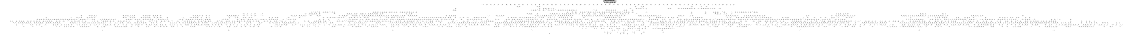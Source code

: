 # Network structure generated by ABC

digraph network {
size = "7.5,10";
center = true;
edge [dir = back];

{
  node [shape = plaintext];
  edge [style = invis];
  LevelTitle1 [label=""];
  LevelTitle2 [label=""];
  Level16 [label = ""];
  Level15 [label = ""];
  Level14 [label = ""];
  Level13 [label = ""];
  Level12 [label = ""];
  Level11 [label = ""];
  Level10 [label = ""];
  Level9 [label = ""];
  Level8 [label = ""];
  Level7 [label = ""];
  Level6 [label = ""];
  Level5 [label = ""];
  Level4 [label = ""];
  Level3 [label = ""];
  Level2 [label = ""];
  Level1 [label = ""];
  Level0 [label = ""];
  LevelTitle1 ->  LevelTitle2 ->  Level16 ->  Level15 ->  Level14 ->  Level13 ->  Level12 ->  Level11 ->  Level10 ->  Level9 ->  Level8 ->  Level7 ->  Level6 ->  Level5 ->  Level4 ->  Level3 ->  Level2 ->  Level1 ->  Level0;
}

{
  rank = same;
  LevelTitle1;
  title1 [shape=plaintext,
          fontsize=20,
          fontname = "Times-Roman",
          label="Network structure visualized by ABC\nBenchmark \"top\". Time was Thu Oct  8 20:19:05 2020. "
         ];
}

{
  rank = same;
  LevelTitle2;
  title2 [shape=plaintext,
          fontsize=18,
          fontname = "Times-Roman",
          label="The network contains 2381 logic nodes and 0 latches.\n"
         ];
}

{
  rank = same;
  Level16;
  Node9 [label = "o_1_", shape = invtriangle, color = coral, fillcolor = coral];
  Node10 [label = "o_19_", shape = invtriangle, color = coral, fillcolor = coral];
  Node11 [label = "o_2_", shape = invtriangle, color = coral, fillcolor = coral];
  Node12 [label = "o_0_", shape = invtriangle, color = coral, fillcolor = coral];
  Node13 [label = "o_29_", shape = invtriangle, color = coral, fillcolor = coral];
  Node14 [label = "o_60_", shape = invtriangle, color = coral, fillcolor = coral];
  Node15 [label = "o_39_", shape = invtriangle, color = coral, fillcolor = coral];
  Node16 [label = "o_38_", shape = invtriangle, color = coral, fillcolor = coral];
  Node17 [label = "o_25_", shape = invtriangle, color = coral, fillcolor = coral];
  Node18 [label = "o_12_", shape = invtriangle, color = coral, fillcolor = coral];
  Node19 [label = "o_37_", shape = invtriangle, color = coral, fillcolor = coral];
  Node20 [label = "o_26_", shape = invtriangle, color = coral, fillcolor = coral];
  Node21 [label = "o_11_", shape = invtriangle, color = coral, fillcolor = coral];
  Node22 [label = "o_50_", shape = invtriangle, color = coral, fillcolor = coral];
  Node23 [label = "o_36_", shape = invtriangle, color = coral, fillcolor = coral];
  Node24 [label = "o_27_", shape = invtriangle, color = coral, fillcolor = coral];
  Node25 [label = "o_14_", shape = invtriangle, color = coral, fillcolor = coral];
  Node26 [label = "o_35_", shape = invtriangle, color = coral, fillcolor = coral];
  Node27 [label = "o_28_", shape = invtriangle, color = coral, fillcolor = coral];
  Node28 [label = "o_13_", shape = invtriangle, color = coral, fillcolor = coral];
  Node29 [label = "o_34_", shape = invtriangle, color = coral, fillcolor = coral];
  Node30 [label = "o_21_", shape = invtriangle, color = coral, fillcolor = coral];
  Node31 [label = "o_16_", shape = invtriangle, color = coral, fillcolor = coral];
  Node32 [label = "o_40_", shape = invtriangle, color = coral, fillcolor = coral];
  Node33 [label = "o_33_", shape = invtriangle, color = coral, fillcolor = coral];
  Node34 [label = "o_22_", shape = invtriangle, color = coral, fillcolor = coral];
  Node35 [label = "o_15_", shape = invtriangle, color = coral, fillcolor = coral];
  Node36 [label = "o_32_", shape = invtriangle, color = coral, fillcolor = coral];
  Node37 [label = "o_23_", shape = invtriangle, color = coral, fillcolor = coral];
  Node38 [label = "o_18_", shape = invtriangle, color = coral, fillcolor = coral];
  Node39 [label = "o_31_", shape = invtriangle, color = coral, fillcolor = coral];
  Node40 [label = "o_24_", shape = invtriangle, color = coral, fillcolor = coral];
  Node41 [label = "o_17_", shape = invtriangle, color = coral, fillcolor = coral];
  Node42 [label = "o_56_", shape = invtriangle, color = coral, fillcolor = coral];
  Node43 [label = "o_43_", shape = invtriangle, color = coral, fillcolor = coral];
  Node44 [label = "o_30_", shape = invtriangle, color = coral, fillcolor = coral];
  Node45 [label = "o_55_", shape = invtriangle, color = coral, fillcolor = coral];
  Node46 [label = "o_44_", shape = invtriangle, color = coral, fillcolor = coral];
  Node47 [label = "o_58_", shape = invtriangle, color = coral, fillcolor = coral];
  Node48 [label = "o_41_", shape = invtriangle, color = coral, fillcolor = coral];
  Node49 [label = "o_57_", shape = invtriangle, color = coral, fillcolor = coral];
  Node50 [label = "o_42_", shape = invtriangle, color = coral, fillcolor = coral];
  Node51 [label = "o_20_", shape = invtriangle, color = coral, fillcolor = coral];
  Node52 [label = "o_52_", shape = invtriangle, color = coral, fillcolor = coral];
  Node53 [label = "o_47_", shape = invtriangle, color = coral, fillcolor = coral];
  Node54 [label = "o_51_", shape = invtriangle, color = coral, fillcolor = coral];
  Node55 [label = "o_48_", shape = invtriangle, color = coral, fillcolor = coral];
  Node56 [label = "o_54_", shape = invtriangle, color = coral, fillcolor = coral];
  Node57 [label = "o_45_", shape = invtriangle, color = coral, fillcolor = coral];
  Node58 [label = "o_10_", shape = invtriangle, color = coral, fillcolor = coral];
  Node59 [label = "o_53_", shape = invtriangle, color = coral, fillcolor = coral];
  Node60 [label = "o_46_", shape = invtriangle, color = coral, fillcolor = coral];
  Node61 [label = "o_61_", shape = invtriangle, color = coral, fillcolor = coral];
  Node62 [label = "o_9_", shape = invtriangle, color = coral, fillcolor = coral];
  Node63 [label = "o_62_", shape = invtriangle, color = coral, fillcolor = coral];
  Node64 [label = "o_49_", shape = invtriangle, color = coral, fillcolor = coral];
  Node65 [label = "o_7_", shape = invtriangle, color = coral, fillcolor = coral];
  Node66 [label = "o_8_", shape = invtriangle, color = coral, fillcolor = coral];
  Node67 [label = "o_5_", shape = invtriangle, color = coral, fillcolor = coral];
  Node68 [label = "o_59_", shape = invtriangle, color = coral, fillcolor = coral];
  Node69 [label = "o_6_", shape = invtriangle, color = coral, fillcolor = coral];
  Node70 [label = "o_3_", shape = invtriangle, color = coral, fillcolor = coral];
  Node71 [label = "o_4_", shape = invtriangle, color = coral, fillcolor = coral];
}

{
  rank = same;
  Level15;
  Node906 [label = "906\n", shape = ellipse];
  Node1267 [label = "1267\n", shape = ellipse];
  Node1330 [label = "1330\n", shape = ellipse];
  Node1548 [label = "1548\n", shape = ellipse];
  Node1826 [label = "1826\n", shape = ellipse];
  Node1856 [label = "1856\n", shape = ellipse];
  Node2198 [label = "2198\n", shape = ellipse];
  Node2317 [label = "2317\n", shape = ellipse];
  Node2348 [label = "2348\n", shape = ellipse];
  Node2378 [label = "2378\n", shape = ellipse];
}

{
  rank = same;
  Level14;
  Node683 [label = "683\n", shape = ellipse];
  Node905 [label = "905\n", shape = ellipse];
  Node1058 [label = "1058\n", shape = ellipse];
  Node1190 [label = "1190\n", shape = ellipse];
  Node1266 [label = "1266\n", shape = ellipse];
  Node1329 [label = "1329\n", shape = ellipse];
  Node1357 [label = "1357\n", shape = ellipse];
  Node1403 [label = "1403\n", shape = ellipse];
  Node1472 [label = "1472\n", shape = ellipse];
  Node1547 [label = "1547\n", shape = ellipse];
  Node1578 [label = "1578\n", shape = ellipse];
  Node1625 [label = "1625\n", shape = ellipse];
  Node1674 [label = "1674\n", shape = ellipse];
  Node1739 [label = "1739\n", shape = ellipse];
  Node1792 [label = "1792\n", shape = ellipse];
  Node1825 [label = "1825\n", shape = ellipse];
  Node1855 [label = "1855\n", shape = ellipse];
  Node1908 [label = "1908\n", shape = ellipse];
  Node1979 [label = "1979\n", shape = ellipse];
  Node2050 [label = "2050\n", shape = ellipse];
  Node2094 [label = "2094\n", shape = ellipse];
  Node2115 [label = "2115\n", shape = ellipse];
  Node2173 [label = "2173\n", shape = ellipse];
  Node2197 [label = "2197\n", shape = ellipse];
  Node2239 [label = "2239\n", shape = ellipse];
  Node2262 [label = "2262\n", shape = ellipse];
  Node2302 [label = "2302\n", shape = ellipse];
  Node2316 [label = "2316\n", shape = ellipse];
  Node2347 [label = "2347\n", shape = ellipse];
  Node2364 [label = "2364\n", shape = ellipse];
  Node2377 [label = "2377\n", shape = ellipse];
  Node2438 [label = "2438\n", shape = ellipse];
}

{
  rank = same;
  Level13;
  Node682 [label = "682\n", shape = ellipse];
  Node904 [label = "904\n", shape = ellipse];
  Node1057 [label = "1057\n", shape = ellipse];
  Node1189 [label = "1189\n", shape = ellipse];
  Node1265 [label = "1265\n", shape = ellipse];
  Node1328 [label = "1328\n", shape = ellipse];
  Node1356 [label = "1356\n", shape = ellipse];
  Node1402 [label = "1402\n", shape = ellipse];
  Node1471 [label = "1471\n", shape = ellipse];
  Node1546 [label = "1546\n", shape = ellipse];
  Node1577 [label = "1577\n", shape = ellipse];
  Node1624 [label = "1624\n", shape = ellipse];
  Node1673 [label = "1673\n", shape = ellipse];
  Node1738 [label = "1738\n", shape = ellipse];
  Node1791 [label = "1791\n", shape = ellipse];
  Node1824 [label = "1824\n", shape = ellipse];
  Node1854 [label = "1854\n", shape = ellipse];
  Node1907 [label = "1907\n", shape = ellipse];
  Node1978 [label = "1978\n", shape = ellipse];
  Node2049 [label = "2049\n", shape = ellipse];
  Node2093 [label = "2093\n", shape = ellipse];
  Node2114 [label = "2114\n", shape = ellipse];
  Node2172 [label = "2172\n", shape = ellipse];
  Node2196 [label = "2196\n", shape = ellipse];
  Node2238 [label = "2238\n", shape = ellipse];
  Node2261 [label = "2261\n", shape = ellipse];
  Node2301 [label = "2301\n", shape = ellipse];
  Node2315 [label = "2315\n", shape = ellipse];
  Node2346 [label = "2346\n", shape = ellipse];
  Node2363 [label = "2363\n", shape = ellipse];
  Node2376 [label = "2376\n", shape = ellipse];
  Node2437 [label = "2437\n", shape = ellipse];
}

{
  rank = same;
  Level12;
  Node414 [label = "414\n", shape = ellipse];
  Node539 [label = "539\n", shape = ellipse];
  Node681 [label = "681\n", shape = ellipse];
  Node738 [label = "738\n", shape = ellipse];
  Node819 [label = "819\n", shape = ellipse];
  Node903 [label = "903\n", shape = ellipse];
  Node967 [label = "967\n", shape = ellipse];
  Node992 [label = "992\n", shape = ellipse];
  Node1056 [label = "1056\n", shape = ellipse];
  Node1107 [label = "1107\n", shape = ellipse];
  Node1159 [label = "1159\n", shape = ellipse];
  Node1188 [label = "1188\n", shape = ellipse];
  Node1213 [label = "1213\n", shape = ellipse];
  Node1239 [label = "1239\n", shape = ellipse];
  Node1264 [label = "1264\n", shape = ellipse];
  Node1307 [label = "1307\n", shape = ellipse];
  Node1327 [label = "1327\n", shape = ellipse];
  Node1340 [label = "1340\n", shape = ellipse];
  Node1355 [label = "1355\n", shape = ellipse];
  Node1388 [label = "1388\n", shape = ellipse];
  Node1401 [label = "1401\n", shape = ellipse];
  Node1436 [label = "1436\n", shape = ellipse];
  Node1460 [label = "1460\n", shape = ellipse];
  Node1470 [label = "1470\n", shape = ellipse];
  Node1491 [label = "1491\n", shape = ellipse];
  Node1511 [label = "1511\n", shape = ellipse];
  Node1545 [label = "1545\n", shape = ellipse];
  Node1560 [label = "1560\n", shape = ellipse];
  Node1576 [label = "1576\n", shape = ellipse];
  Node1602 [label = "1602\n", shape = ellipse];
  Node1623 [label = "1623\n", shape = ellipse];
  Node1653 [label = "1653\n", shape = ellipse];
  Node1672 [label = "1672\n", shape = ellipse];
  Node1699 [label = "1699\n", shape = ellipse];
  Node1737 [label = "1737\n", shape = ellipse];
  Node1769 [label = "1769\n", shape = ellipse];
  Node1790 [label = "1790\n", shape = ellipse];
  Node1801 [label = "1801\n", shape = ellipse];
  Node1823 [label = "1823\n", shape = ellipse];
  Node1836 [label = "1836\n", shape = ellipse];
  Node1848 [label = "1848\n", shape = ellipse];
  Node1853 [label = "1853\n", shape = ellipse];
  Node1875 [label = "1875\n", shape = ellipse];
  Node1897 [label = "1897\n", shape = ellipse];
  Node1906 [label = "1906\n", shape = ellipse];
  Node1937 [label = "1937\n", shape = ellipse];
  Node1949 [label = "1949\n", shape = ellipse];
  Node1977 [label = "1977\n", shape = ellipse];
  Node2000 [label = "2000\n", shape = ellipse];
  Node2020 [label = "2020\n", shape = ellipse];
  Node2048 [label = "2048\n", shape = ellipse];
  Node2059 [label = "2059\n", shape = ellipse];
  Node2092 [label = "2092\n", shape = ellipse];
  Node2106 [label = "2106\n", shape = ellipse];
  Node2113 [label = "2113\n", shape = ellipse];
  Node2134 [label = "2134\n", shape = ellipse];
  Node2171 [label = "2171\n", shape = ellipse];
  Node2177 [label = "2177\n", shape = ellipse];
  Node2195 [label = "2195\n", shape = ellipse];
  Node2217 [label = "2217\n", shape = ellipse];
  Node2227 [label = "2227\n", shape = ellipse];
  Node2237 [label = "2237\n", shape = ellipse];
  Node2251 [label = "2251\n", shape = ellipse];
  Node2260 [label = "2260\n", shape = ellipse];
  Node2281 [label = "2281\n", shape = ellipse];
  Node2300 [label = "2300\n", shape = ellipse];
  Node2314 [label = "2314\n", shape = ellipse];
  Node2320 [label = "2320\n", shape = ellipse];
  Node2337 [label = "2337\n", shape = ellipse];
  Node2345 [label = "2345\n", shape = ellipse];
  Node2355 [label = "2355\n", shape = ellipse];
  Node2358 [label = "2358\n", shape = ellipse];
  Node2362 [label = "2362\n", shape = ellipse];
  Node2375 [label = "2375\n", shape = ellipse];
  Node2404 [label = "2404\n", shape = ellipse];
  Node2420 [label = "2420\n", shape = ellipse];
  Node2436 [label = "2436\n", shape = ellipse];
}

{
  rank = same;
  Level11;
  Node157 [label = "157\n", shape = ellipse];
  Node250 [label = "250\n", shape = ellipse];
  Node413 [label = "413\n", shape = ellipse];
  Node538 [label = "538\n", shape = ellipse];
  Node680 [label = "680\n", shape = ellipse];
  Node737 [label = "737\n", shape = ellipse];
  Node818 [label = "818\n", shape = ellipse];
  Node902 [label = "902\n", shape = ellipse];
  Node966 [label = "966\n", shape = ellipse];
  Node991 [label = "991\n", shape = ellipse];
  Node1055 [label = "1055\n", shape = ellipse];
  Node1106 [label = "1106\n", shape = ellipse];
  Node1158 [label = "1158\n", shape = ellipse];
  Node1187 [label = "1187\n", shape = ellipse];
  Node1212 [label = "1212\n", shape = ellipse];
  Node1238 [label = "1238\n", shape = ellipse];
  Node1263 [label = "1263\n", shape = ellipse];
  Node1306 [label = "1306\n", shape = ellipse];
  Node1326 [label = "1326\n", shape = ellipse];
  Node1339 [label = "1339\n", shape = ellipse];
  Node1354 [label = "1354\n", shape = ellipse];
  Node1387 [label = "1387\n", shape = ellipse];
  Node1400 [label = "1400\n", shape = ellipse];
  Node1435 [label = "1435\n", shape = ellipse];
  Node1459 [label = "1459\n", shape = ellipse];
  Node1469 [label = "1469\n", shape = ellipse];
  Node1490 [label = "1490\n", shape = ellipse];
  Node1510 [label = "1510\n", shape = ellipse];
  Node1544 [label = "1544\n", shape = ellipse];
  Node1559 [label = "1559\n", shape = ellipse];
  Node1575 [label = "1575\n", shape = ellipse];
  Node1601 [label = "1601\n", shape = ellipse];
  Node1622 [label = "1622\n", shape = ellipse];
  Node1652 [label = "1652\n", shape = ellipse];
  Node1671 [label = "1671\n", shape = ellipse];
  Node1698 [label = "1698\n", shape = ellipse];
  Node1714 [label = "1714\n", shape = ellipse];
  Node1736 [label = "1736\n", shape = ellipse];
  Node1768 [label = "1768\n", shape = ellipse];
  Node1778 [label = "1778\n", shape = ellipse];
  Node1789 [label = "1789\n", shape = ellipse];
  Node1800 [label = "1800\n", shape = ellipse];
  Node1822 [label = "1822\n", shape = ellipse];
  Node1835 [label = "1835\n", shape = ellipse];
  Node1847 [label = "1847\n", shape = ellipse];
  Node1852 [label = "1852\n", shape = ellipse];
  Node1874 [label = "1874\n", shape = ellipse];
  Node1896 [label = "1896\n", shape = ellipse];
  Node1905 [label = "1905\n", shape = ellipse];
  Node1936 [label = "1936\n", shape = ellipse];
  Node1976 [label = "1976\n", shape = ellipse];
  Node1999 [label = "1999\n", shape = ellipse];
  Node2019 [label = "2019\n", shape = ellipse];
  Node2047 [label = "2047\n", shape = ellipse];
  Node2058 [label = "2058\n", shape = ellipse];
  Node2072 [label = "2072\n", shape = ellipse];
  Node2091 [label = "2091\n", shape = ellipse];
  Node2105 [label = "2105\n", shape = ellipse];
  Node2112 [label = "2112\n", shape = ellipse];
  Node2133 [label = "2133\n", shape = ellipse];
  Node2144 [label = "2144\n", shape = ellipse];
  Node2170 [label = "2170\n", shape = ellipse];
  Node2176 [label = "2176\n", shape = ellipse];
  Node2194 [label = "2194\n", shape = ellipse];
  Node2216 [label = "2216\n", shape = ellipse];
  Node2226 [label = "2226\n", shape = ellipse];
  Node2236 [label = "2236\n", shape = ellipse];
  Node2250 [label = "2250\n", shape = ellipse];
  Node2259 [label = "2259\n", shape = ellipse];
  Node2280 [label = "2280\n", shape = ellipse];
  Node2299 [label = "2299\n", shape = ellipse];
  Node2313 [label = "2313\n", shape = ellipse];
  Node2336 [label = "2336\n", shape = ellipse];
  Node2344 [label = "2344\n", shape = ellipse];
  Node2354 [label = "2354\n", shape = ellipse];
  Node2357 [label = "2357\n", shape = ellipse];
  Node2361 [label = "2361\n", shape = ellipse];
  Node2374 [label = "2374\n", shape = ellipse];
  Node2403 [label = "2403\n", shape = ellipse];
  Node2419 [label = "2419\n", shape = ellipse];
  Node2435 [label = "2435\n", shape = ellipse];
}

{
  rank = same;
  Level10;
  Node156 [label = "156\n", shape = ellipse];
  Node249 [label = "249\n", shape = ellipse];
  Node315 [label = "315\n", shape = ellipse];
  Node364 [label = "364\n", shape = ellipse];
  Node412 [label = "412\n", shape = ellipse];
  Node460 [label = "460\n", shape = ellipse];
  Node489 [label = "489\n", shape = ellipse];
  Node537 [label = "537\n", shape = ellipse];
  Node586 [label = "586\n", shape = ellipse];
  Node632 [label = "632\n", shape = ellipse];
  Node679 [label = "679\n", shape = ellipse];
  Node709 [label = "709\n", shape = ellipse];
  Node711 [label = "711\n", shape = ellipse];
  Node736 [label = "736\n", shape = ellipse];
  Node764 [label = "764\n", shape = ellipse];
  Node791 [label = "791\n", shape = ellipse];
  Node817 [label = "817\n", shape = ellipse];
  Node850 [label = "850\n", shape = ellipse];
  Node876 [label = "876\n", shape = ellipse];
  Node901 [label = "901\n", shape = ellipse];
  Node923 [label = "923\n", shape = ellipse];
  Node949 [label = "949\n", shape = ellipse];
  Node965 [label = "965\n", shape = ellipse];
  Node969 [label = "969\n", shape = ellipse];
  Node990 [label = "990\n", shape = ellipse];
  Node1017 [label = "1017\n", shape = ellipse];
  Node1040 [label = "1040\n", shape = ellipse];
  Node1054 [label = "1054\n", shape = ellipse];
  Node1082 [label = "1082\n", shape = ellipse];
  Node1096 [label = "1096\n", shape = ellipse];
  Node1105 [label = "1105\n", shape = ellipse];
  Node1127 [label = "1127\n", shape = ellipse];
  Node1157 [label = "1157\n", shape = ellipse];
  Node1167 [label = "1167\n", shape = ellipse];
  Node1181 [label = "1181\n", shape = ellipse];
  Node1186 [label = "1186\n", shape = ellipse];
  Node1197 [label = "1197\n", shape = ellipse];
  Node1205 [label = "1205\n", shape = ellipse];
  Node1211 [label = "1211\n", shape = ellipse];
  Node1219 [label = "1219\n", shape = ellipse];
  Node1229 [label = "1229\n", shape = ellipse];
  Node1237 [label = "1237\n", shape = ellipse];
  Node1253 [label = "1253\n", shape = ellipse];
  Node1262 [label = "1262\n", shape = ellipse];
  Node1290 [label = "1290\n", shape = ellipse];
  Node1298 [label = "1298\n", shape = ellipse];
  Node1305 [label = "1305\n", shape = ellipse];
  Node1312 [label = "1312\n", shape = ellipse];
  Node1323 [label = "1323\n", shape = ellipse];
  Node1325 [label = "1325\n", shape = ellipse];
  Node1333 [label = "1333\n", shape = ellipse];
  Node1338 [label = "1338\n", shape = ellipse];
  Node1342 [label = "1342\n", shape = ellipse];
  Node1348 [label = "1348\n", shape = ellipse];
  Node1353 [label = "1353\n", shape = ellipse];
  Node1367 [label = "1367\n", shape = ellipse];
  Node1374 [label = "1374\n", shape = ellipse];
  Node1386 [label = "1386\n", shape = ellipse];
  Node1390 [label = "1390\n", shape = ellipse];
  Node1392 [label = "1392\n", shape = ellipse];
  Node1399 [label = "1399\n", shape = ellipse];
  Node1411 [label = "1411\n", shape = ellipse];
  Node1419 [label = "1419\n", shape = ellipse];
  Node1434 [label = "1434\n", shape = ellipse];
  Node1441 [label = "1441\n", shape = ellipse];
  Node1458 [label = "1458\n", shape = ellipse];
  Node1468 [label = "1468\n", shape = ellipse];
  Node1475 [label = "1475\n", shape = ellipse];
  Node1477 [label = "1477\n", shape = ellipse];
  Node1489 [label = "1489\n", shape = ellipse];
  Node1499 [label = "1499\n", shape = ellipse];
  Node1505 [label = "1505\n", shape = ellipse];
  Node1509 [label = "1509\n", shape = ellipse];
  Node1519 [label = "1519\n", shape = ellipse];
  Node1528 [label = "1528\n", shape = ellipse];
  Node1543 [label = "1543\n", shape = ellipse];
  Node1551 [label = "1551\n", shape = ellipse];
  Node1553 [label = "1553\n", shape = ellipse];
  Node1558 [label = "1558\n", shape = ellipse];
  Node1562 [label = "1562\n", shape = ellipse];
  Node1564 [label = "1564\n", shape = ellipse];
  Node1574 [label = "1574\n", shape = ellipse];
  Node1592 [label = "1592\n", shape = ellipse];
  Node1600 [label = "1600\n", shape = ellipse];
  Node1610 [label = "1610\n", shape = ellipse];
  Node1617 [label = "1617\n", shape = ellipse];
  Node1621 [label = "1621\n", shape = ellipse];
  Node1636 [label = "1636\n", shape = ellipse];
  Node1647 [label = "1647\n", shape = ellipse];
  Node1651 [label = "1651\n", shape = ellipse];
  Node1659 [label = "1659\n", shape = ellipse];
  Node1661 [label = "1661\n", shape = ellipse];
  Node1670 [label = "1670\n", shape = ellipse];
  Node1679 [label = "1679\n", shape = ellipse];
  Node1690 [label = "1690\n", shape = ellipse];
  Node1697 [label = "1697\n", shape = ellipse];
  Node1713 [label = "1713\n", shape = ellipse];
  Node1721 [label = "1721\n", shape = ellipse];
  Node1729 [label = "1729\n", shape = ellipse];
  Node1735 [label = "1735\n", shape = ellipse];
  Node1755 [label = "1755\n", shape = ellipse];
  Node1761 [label = "1761\n", shape = ellipse];
  Node1767 [label = "1767\n", shape = ellipse];
  Node1777 [label = "1777\n", shape = ellipse];
  Node1781 [label = "1781\n", shape = ellipse];
  Node1784 [label = "1784\n", shape = ellipse];
  Node1788 [label = "1788\n", shape = ellipse];
  Node1796 [label = "1796\n", shape = ellipse];
  Node1799 [label = "1799\n", shape = ellipse];
  Node1809 [label = "1809\n", shape = ellipse];
  Node1817 [label = "1817\n", shape = ellipse];
  Node1821 [label = "1821\n", shape = ellipse];
  Node1832 [label = "1832\n", shape = ellipse];
  Node1834 [label = "1834\n", shape = ellipse];
  Node1838 [label = "1838\n", shape = ellipse];
  Node1844 [label = "1844\n", shape = ellipse];
  Node1846 [label = "1846\n", shape = ellipse];
  Node1849 [label = "1849\n", shape = ellipse];
  Node1851 [label = "1851\n", shape = ellipse];
  Node1860 [label = "1860\n", shape = ellipse];
  Node1866 [label = "1866\n", shape = ellipse];
  Node1873 [label = "1873\n", shape = ellipse];
  Node1883 [label = "1883\n", shape = ellipse];
  Node1895 [label = "1895\n", shape = ellipse];
  Node1900 [label = "1900\n", shape = ellipse];
  Node1904 [label = "1904\n", shape = ellipse];
  Node1916 [label = "1916\n", shape = ellipse];
  Node1926 [label = "1926\n", shape = ellipse];
  Node1935 [label = "1935\n", shape = ellipse];
  Node1948 [label = "1948\n", shape = ellipse];
  Node1957 [label = "1957\n", shape = ellipse];
  Node1975 [label = "1975\n", shape = ellipse];
  Node1984 [label = "1984\n", shape = ellipse];
  Node1992 [label = "1992\n", shape = ellipse];
  Node1998 [label = "1998\n", shape = ellipse];
  Node2004 [label = "2004\n", shape = ellipse];
  Node2011 [label = "2011\n", shape = ellipse];
  Node2018 [label = "2018\n", shape = ellipse];
  Node2028 [label = "2028\n", shape = ellipse];
  Node2040 [label = "2040\n", shape = ellipse];
  Node2046 [label = "2046\n", shape = ellipse];
  Node2052 [label = "2052\n", shape = ellipse];
  Node2053 [label = "2053\n", shape = ellipse];
  Node2057 [label = "2057\n", shape = ellipse];
  Node2071 [label = "2071\n", shape = ellipse];
  Node2080 [label = "2080\n", shape = ellipse];
  Node2085 [label = "2085\n", shape = ellipse];
  Node2090 [label = "2090\n", shape = ellipse];
  Node2099 [label = "2099\n", shape = ellipse];
  Node2104 [label = "2104\n", shape = ellipse];
  Node2108 [label = "2108\n", shape = ellipse];
  Node2111 [label = "2111\n", shape = ellipse];
  Node2121 [label = "2121\n", shape = ellipse];
  Node2124 [label = "2124\n", shape = ellipse];
  Node2132 [label = "2132\n", shape = ellipse];
  Node2138 [label = "2138\n", shape = ellipse];
  Node2143 [label = "2143\n", shape = ellipse];
  Node2152 [label = "2152\n", shape = ellipse];
  Node2158 [label = "2158\n", shape = ellipse];
  Node2169 [label = "2169\n", shape = ellipse];
  Node2175 [label = "2175\n", shape = ellipse];
  Node2182 [label = "2182\n", shape = ellipse];
  Node2191 [label = "2191\n", shape = ellipse];
  Node2193 [label = "2193\n", shape = ellipse];
  Node2204 [label = "2204\n", shape = ellipse];
  Node2213 [label = "2213\n", shape = ellipse];
  Node2215 [label = "2215\n", shape = ellipse];
  Node2224 [label = "2224\n", shape = ellipse];
  Node2231 [label = "2231\n", shape = ellipse];
  Node2235 [label = "2235\n", shape = ellipse];
  Node2243 [label = "2243\n", shape = ellipse];
  Node2249 [label = "2249\n", shape = ellipse];
  Node2253 [label = "2253\n", shape = ellipse];
  Node2258 [label = "2258\n", shape = ellipse];
  Node2273 [label = "2273\n", shape = ellipse];
  Node2277 [label = "2277\n", shape = ellipse];
  Node2279 [label = "2279\n", shape = ellipse];
  Node2283 [label = "2283\n", shape = ellipse];
  Node2285 [label = "2285\n", shape = ellipse];
  Node2298 [label = "2298\n", shape = ellipse];
  Node2306 [label = "2306\n", shape = ellipse];
  Node2312 [label = "2312\n", shape = ellipse];
  Node2319 [label = "2319\n", shape = ellipse];
  Node2326 [label = "2326\n", shape = ellipse];
  Node2331 [label = "2331\n", shape = ellipse];
  Node2335 [label = "2335\n", shape = ellipse];
  Node2343 [label = "2343\n", shape = ellipse];
  Node2350 [label = "2350\n", shape = ellipse];
  Node2351 [label = "2351\n", shape = ellipse];
  Node2353 [label = "2353\n", shape = ellipse];
  Node2356 [label = "2356\n", shape = ellipse];
  Node2360 [label = "2360\n", shape = ellipse];
  Node2372 [label = "2372\n", shape = ellipse];
  Node2373 [label = "2373\n", shape = ellipse];
  Node2395 [label = "2395\n", shape = ellipse];
  Node2400 [label = "2400\n", shape = ellipse];
  Node2402 [label = "2402\n", shape = ellipse];
  Node2412 [label = "2412\n", shape = ellipse];
  Node2418 [label = "2418\n", shape = ellipse];
  Node2429 [label = "2429\n", shape = ellipse];
  Node2434 [label = "2434\n", shape = ellipse];
}

{
  rank = same;
  Level9;
  Node155 [label = "155\n", shape = ellipse];
  Node248 [label = "248\n", shape = ellipse];
  Node314 [label = "314\n", shape = ellipse];
  Node363 [label = "363\n", shape = ellipse];
  Node411 [label = "411\n", shape = ellipse];
  Node459 [label = "459\n", shape = ellipse];
  Node488 [label = "488\n", shape = ellipse];
  Node536 [label = "536\n", shape = ellipse];
  Node585 [label = "585\n", shape = ellipse];
  Node631 [label = "631\n", shape = ellipse];
  Node678 [label = "678\n", shape = ellipse];
  Node708 [label = "708\n", shape = ellipse];
  Node710 [label = "710\n", shape = ellipse];
  Node735 [label = "735\n", shape = ellipse];
  Node763 [label = "763\n", shape = ellipse];
  Node790 [label = "790\n", shape = ellipse];
  Node816 [label = "816\n", shape = ellipse];
  Node849 [label = "849\n", shape = ellipse];
  Node875 [label = "875\n", shape = ellipse];
  Node900 [label = "900\n", shape = ellipse];
  Node922 [label = "922\n", shape = ellipse];
  Node948 [label = "948\n", shape = ellipse];
  Node964 [label = "964\n", shape = ellipse];
  Node968 [label = "968\n", shape = ellipse];
  Node977 [label = "977\n", shape = ellipse];
  Node989 [label = "989\n", shape = ellipse];
  Node1016 [label = "1016\n", shape = ellipse];
  Node1039 [label = "1039\n", shape = ellipse];
  Node1053 [label = "1053\n", shape = ellipse];
  Node1081 [label = "1081\n", shape = ellipse];
  Node1095 [label = "1095\n", shape = ellipse];
  Node1104 [label = "1104\n", shape = ellipse];
  Node1126 [label = "1126\n", shape = ellipse];
  Node1156 [label = "1156\n", shape = ellipse];
  Node1166 [label = "1166\n", shape = ellipse];
  Node1180 [label = "1180\n", shape = ellipse];
  Node1185 [label = "1185\n", shape = ellipse];
  Node1204 [label = "1204\n", shape = ellipse];
  Node1210 [label = "1210\n", shape = ellipse];
  Node1218 [label = "1218\n", shape = ellipse];
  Node1228 [label = "1228\n", shape = ellipse];
  Node1236 [label = "1236\n", shape = ellipse];
  Node1252 [label = "1252\n", shape = ellipse];
  Node1261 [label = "1261\n", shape = ellipse];
  Node1289 [label = "1289\n", shape = ellipse];
  Node1297 [label = "1297\n", shape = ellipse];
  Node1304 [label = "1304\n", shape = ellipse];
  Node1311 [label = "1311\n", shape = ellipse];
  Node1322 [label = "1322\n", shape = ellipse];
  Node1337 [label = "1337\n", shape = ellipse];
  Node1341 [label = "1341\n", shape = ellipse];
  Node1347 [label = "1347\n", shape = ellipse];
  Node1352 [label = "1352\n", shape = ellipse];
  Node1366 [label = "1366\n", shape = ellipse];
  Node1373 [label = "1373\n", shape = ellipse];
  Node1385 [label = "1385\n", shape = ellipse];
  Node1389 [label = "1389\n", shape = ellipse];
  Node1391 [label = "1391\n", shape = ellipse];
  Node1398 [label = "1398\n", shape = ellipse];
  Node1410 [label = "1410\n", shape = ellipse];
  Node1418 [label = "1418\n", shape = ellipse];
  Node1433 [label = "1433\n", shape = ellipse];
  Node1440 [label = "1440\n", shape = ellipse];
  Node1457 [label = "1457\n", shape = ellipse];
  Node1467 [label = "1467\n", shape = ellipse];
  Node1474 [label = "1474\n", shape = ellipse];
  Node1476 [label = "1476\n", shape = ellipse];
  Node1488 [label = "1488\n", shape = ellipse];
  Node1498 [label = "1498\n", shape = ellipse];
  Node1504 [label = "1504\n", shape = ellipse];
  Node1508 [label = "1508\n", shape = ellipse];
  Node1518 [label = "1518\n", shape = ellipse];
  Node1527 [label = "1527\n", shape = ellipse];
  Node1542 [label = "1542\n", shape = ellipse];
  Node1550 [label = "1550\n", shape = ellipse];
  Node1552 [label = "1552\n", shape = ellipse];
  Node1557 [label = "1557\n", shape = ellipse];
  Node1561 [label = "1561\n", shape = ellipse];
  Node1563 [label = "1563\n", shape = ellipse];
  Node1573 [label = "1573\n", shape = ellipse];
  Node1591 [label = "1591\n", shape = ellipse];
  Node1599 [label = "1599\n", shape = ellipse];
  Node1609 [label = "1609\n", shape = ellipse];
  Node1616 [label = "1616\n", shape = ellipse];
  Node1620 [label = "1620\n", shape = ellipse];
  Node1635 [label = "1635\n", shape = ellipse];
  Node1646 [label = "1646\n", shape = ellipse];
  Node1650 [label = "1650\n", shape = ellipse];
  Node1658 [label = "1658\n", shape = ellipse];
  Node1660 [label = "1660\n", shape = ellipse];
  Node1669 [label = "1669\n", shape = ellipse];
  Node1678 [label = "1678\n", shape = ellipse];
  Node1689 [label = "1689\n", shape = ellipse];
  Node1696 [label = "1696\n", shape = ellipse];
  Node1712 [label = "1712\n", shape = ellipse];
  Node1720 [label = "1720\n", shape = ellipse];
  Node1728 [label = "1728\n", shape = ellipse];
  Node1734 [label = "1734\n", shape = ellipse];
  Node1754 [label = "1754\n", shape = ellipse];
  Node1760 [label = "1760\n", shape = ellipse];
  Node1766 [label = "1766\n", shape = ellipse];
  Node1773 [label = "1773\n", shape = ellipse];
  Node1776 [label = "1776\n", shape = ellipse];
  Node1780 [label = "1780\n", shape = ellipse];
  Node1783 [label = "1783\n", shape = ellipse];
  Node1787 [label = "1787\n", shape = ellipse];
  Node1795 [label = "1795\n", shape = ellipse];
  Node1808 [label = "1808\n", shape = ellipse];
  Node1816 [label = "1816\n", shape = ellipse];
  Node1820 [label = "1820\n", shape = ellipse];
  Node1831 [label = "1831\n", shape = ellipse];
  Node1833 [label = "1833\n", shape = ellipse];
  Node1837 [label = "1837\n", shape = ellipse];
  Node1843 [label = "1843\n", shape = ellipse];
  Node1845 [label = "1845\n", shape = ellipse];
  Node1850 [label = "1850\n", shape = ellipse];
  Node1859 [label = "1859\n", shape = ellipse];
  Node1865 [label = "1865\n", shape = ellipse];
  Node1872 [label = "1872\n", shape = ellipse];
  Node1882 [label = "1882\n", shape = ellipse];
  Node1887 [label = "1887\n", shape = ellipse];
  Node1894 [label = "1894\n", shape = ellipse];
  Node1899 [label = "1899\n", shape = ellipse];
  Node1903 [label = "1903\n", shape = ellipse];
  Node1915 [label = "1915\n", shape = ellipse];
  Node1925 [label = "1925\n", shape = ellipse];
  Node1934 [label = "1934\n", shape = ellipse];
  Node1947 [label = "1947\n", shape = ellipse];
  Node1956 [label = "1956\n", shape = ellipse];
  Node1974 [label = "1974\n", shape = ellipse];
  Node1983 [label = "1983\n", shape = ellipse];
  Node1991 [label = "1991\n", shape = ellipse];
  Node1997 [label = "1997\n", shape = ellipse];
  Node2003 [label = "2003\n", shape = ellipse];
  Node2010 [label = "2010\n", shape = ellipse];
  Node2017 [label = "2017\n", shape = ellipse];
  Node2027 [label = "2027\n", shape = ellipse];
  Node2039 [label = "2039\n", shape = ellipse];
  Node2045 [label = "2045\n", shape = ellipse];
  Node2051 [label = "2051\n", shape = ellipse];
  Node2056 [label = "2056\n", shape = ellipse];
  Node2070 [label = "2070\n", shape = ellipse];
  Node2079 [label = "2079\n", shape = ellipse];
  Node2084 [label = "2084\n", shape = ellipse];
  Node2089 [label = "2089\n", shape = ellipse];
  Node2098 [label = "2098\n", shape = ellipse];
  Node2103 [label = "2103\n", shape = ellipse];
  Node2107 [label = "2107\n", shape = ellipse];
  Node2109 [label = "2109\n", shape = ellipse];
  Node2110 [label = "2110\n", shape = ellipse];
  Node2120 [label = "2120\n", shape = ellipse];
  Node2123 [label = "2123\n", shape = ellipse];
  Node2131 [label = "2131\n", shape = ellipse];
  Node2142 [label = "2142\n", shape = ellipse];
  Node2151 [label = "2151\n", shape = ellipse];
  Node2157 [label = "2157\n", shape = ellipse];
  Node2168 [label = "2168\n", shape = ellipse];
  Node2174 [label = "2174\n", shape = ellipse];
  Node2181 [label = "2181\n", shape = ellipse];
  Node2190 [label = "2190\n", shape = ellipse];
  Node2192 [label = "2192\n", shape = ellipse];
  Node2203 [label = "2203\n", shape = ellipse];
  Node2212 [label = "2212\n", shape = ellipse];
  Node2214 [label = "2214\n", shape = ellipse];
  Node2223 [label = "2223\n", shape = ellipse];
  Node2225 [label = "2225\n", shape = ellipse];
  Node2230 [label = "2230\n", shape = ellipse];
  Node2234 [label = "2234\n", shape = ellipse];
  Node2242 [label = "2242\n", shape = ellipse];
  Node2248 [label = "2248\n", shape = ellipse];
  Node2252 [label = "2252\n", shape = ellipse];
  Node2256 [label = "2256\n", shape = ellipse];
  Node2257 [label = "2257\n", shape = ellipse];
  Node2272 [label = "2272\n", shape = ellipse];
  Node2278 [label = "2278\n", shape = ellipse];
  Node2282 [label = "2282\n", shape = ellipse];
  Node2284 [label = "2284\n", shape = ellipse];
  Node2297 [label = "2297\n", shape = ellipse];
  Node2305 [label = "2305\n", shape = ellipse];
  Node2311 [label = "2311\n", shape = ellipse];
  Node2318 [label = "2318\n", shape = ellipse];
  Node2325 [label = "2325\n", shape = ellipse];
  Node2330 [label = "2330\n", shape = ellipse];
  Node2334 [label = "2334\n", shape = ellipse];
  Node2342 [label = "2342\n", shape = ellipse];
  Node2349 [label = "2349\n", shape = ellipse];
  Node2352 [label = "2352\n", shape = ellipse];
  Node2359 [label = "2359\n", shape = ellipse];
  Node2371 [label = "2371\n", shape = ellipse];
  Node2393 [label = "2393\n", shape = ellipse];
  Node2394 [label = "2394\n", shape = ellipse];
  Node2399 [label = "2399\n", shape = ellipse];
  Node2401 [label = "2401\n", shape = ellipse];
  Node2411 [label = "2411\n", shape = ellipse];
  Node2413 [label = "2413\n", shape = ellipse];
  Node2417 [label = "2417\n", shape = ellipse];
  Node2428 [label = "2428\n", shape = ellipse];
}

{
  rank = same;
  Level8;
  Node116 [label = "116\n", shape = ellipse];
  Node135 [label = "135\n", shape = ellipse];
  Node154 [label = "154\n", shape = ellipse];
  Node183 [label = "183\n", shape = ellipse];
  Node201 [label = "201\n", shape = ellipse];
  Node221 [label = "221\n", shape = ellipse];
  Node234 [label = "234\n", shape = ellipse];
  Node247 [label = "247\n", shape = ellipse];
  Node275 [label = "275\n", shape = ellipse];
  Node290 [label = "290\n", shape = ellipse];
  Node313 [label = "313\n", shape = ellipse];
  Node331 [label = "331\n", shape = ellipse];
  Node346 [label = "346\n", shape = ellipse];
  Node362 [label = "362\n", shape = ellipse];
  Node379 [label = "379\n", shape = ellipse];
  Node394 [label = "394\n", shape = ellipse];
  Node410 [label = "410\n", shape = ellipse];
  Node427 [label = "427\n", shape = ellipse];
  Node443 [label = "443\n", shape = ellipse];
  Node458 [label = "458\n", shape = ellipse];
  Node469 [label = "469\n", shape = ellipse];
  Node487 [label = "487\n", shape = ellipse];
  Node503 [label = "503\n", shape = ellipse];
  Node519 [label = "519\n", shape = ellipse];
  Node535 [label = "535\n", shape = ellipse];
  Node553 [label = "553\n", shape = ellipse];
  Node568 [label = "568\n", shape = ellipse];
  Node584 [label = "584\n", shape = ellipse];
  Node601 [label = "601\n", shape = ellipse];
  Node615 [label = "615\n", shape = ellipse];
  Node630 [label = "630\n", shape = ellipse];
  Node647 [label = "647\n", shape = ellipse];
  Node661 [label = "661\n", shape = ellipse];
  Node677 [label = "677\n", shape = ellipse];
  Node692 [label = "692\n", shape = ellipse];
  Node699 [label = "699\n", shape = ellipse];
  Node707 [label = "707\n", shape = ellipse];
  Node718 [label = "718\n", shape = ellipse];
  Node726 [label = "726\n", shape = ellipse];
  Node734 [label = "734\n", shape = ellipse];
  Node746 [label = "746\n", shape = ellipse];
  Node754 [label = "754\n", shape = ellipse];
  Node762 [label = "762\n", shape = ellipse];
  Node772 [label = "772\n", shape = ellipse];
  Node781 [label = "781\n", shape = ellipse];
  Node789 [label = "789\n", shape = ellipse];
  Node799 [label = "799\n", shape = ellipse];
  Node807 [label = "807\n", shape = ellipse];
  Node815 [label = "815\n", shape = ellipse];
  Node825 [label = "825\n", shape = ellipse];
  Node840 [label = "840\n", shape = ellipse];
  Node848 [label = "848\n", shape = ellipse];
  Node858 [label = "858\n", shape = ellipse];
  Node866 [label = "866\n", shape = ellipse];
  Node874 [label = "874\n", shape = ellipse];
  Node887 [label = "887\n", shape = ellipse];
  Node899 [label = "899\n", shape = ellipse];
  Node911 [label = "911\n", shape = ellipse];
  Node919 [label = "919\n", shape = ellipse];
  Node921 [label = "921\n", shape = ellipse];
  Node931 [label = "931\n", shape = ellipse];
  Node939 [label = "939\n", shape = ellipse];
  Node947 [label = "947\n", shape = ellipse];
  Node953 [label = "953\n", shape = ellipse];
  Node961 [label = "961\n", shape = ellipse];
  Node963 [label = "963\n", shape = ellipse];
  Node976 [label = "976\n", shape = ellipse];
  Node980 [label = "980\n", shape = ellipse];
  Node988 [label = "988\n", shape = ellipse];
  Node1000 [label = "1000\n", shape = ellipse];
  Node1007 [label = "1007\n", shape = ellipse];
  Node1015 [label = "1015\n", shape = ellipse];
  Node1025 [label = "1025\n", shape = ellipse];
  Node1030 [label = "1030\n", shape = ellipse];
  Node1038 [label = "1038\n", shape = ellipse];
  Node1044 [label = "1044\n", shape = ellipse];
  Node1052 [label = "1052\n", shape = ellipse];
  Node1066 [label = "1066\n", shape = ellipse];
  Node1074 [label = "1074\n", shape = ellipse];
  Node1080 [label = "1080\n", shape = ellipse];
  Node1084 [label = "1084\n", shape = ellipse];
  Node1086 [label = "1086\n", shape = ellipse];
  Node1094 [label = "1094\n", shape = ellipse];
  Node1098 [label = "1098\n", shape = ellipse];
  Node1100 [label = "1100\n", shape = ellipse];
  Node1103 [label = "1103\n", shape = ellipse];
  Node1115 [label = "1115\n", shape = ellipse];
  Node1117 [label = "1117\n", shape = ellipse];
  Node1125 [label = "1125\n", shape = ellipse];
  Node1131 [label = "1131\n", shape = ellipse];
  Node1139 [label = "1139\n", shape = ellipse];
  Node1147 [label = "1147\n", shape = ellipse];
  Node1155 [label = "1155\n", shape = ellipse];
  Node1163 [label = "1163\n", shape = ellipse];
  Node1165 [label = "1165\n", shape = ellipse];
  Node1169 [label = "1169\n", shape = ellipse];
  Node1175 [label = "1175\n", shape = ellipse];
  Node1179 [label = "1179\n", shape = ellipse];
  Node1184 [label = "1184\n", shape = ellipse];
  Node1195 [label = "1195\n", shape = ellipse];
  Node1196 [label = "1196\n", shape = ellipse];
  Node1199 [label = "1199\n", shape = ellipse];
  Node1201 [label = "1201\n", shape = ellipse];
  Node1203 [label = "1203\n", shape = ellipse];
  Node1207 [label = "1207\n", shape = ellipse];
  Node1209 [label = "1209\n", shape = ellipse];
  Node1215 [label = "1215\n", shape = ellipse];
  Node1217 [label = "1217\n", shape = ellipse];
  Node1223 [label = "1223\n", shape = ellipse];
  Node1225 [label = "1225\n", shape = ellipse];
  Node1227 [label = "1227\n", shape = ellipse];
  Node1231 [label = "1231\n", shape = ellipse];
  Node1233 [label = "1233\n", shape = ellipse];
  Node1235 [label = "1235\n", shape = ellipse];
  Node1243 [label = "1243\n", shape = ellipse];
  Node1251 [label = "1251\n", shape = ellipse];
  Node1255 [label = "1255\n", shape = ellipse];
  Node1257 [label = "1257\n", shape = ellipse];
  Node1260 [label = "1260\n", shape = ellipse];
  Node1275 [label = "1275\n", shape = ellipse];
  Node1283 [label = "1283\n", shape = ellipse];
  Node1288 [label = "1288\n", shape = ellipse];
  Node1292 [label = "1292\n", shape = ellipse];
  Node1294 [label = "1294\n", shape = ellipse];
  Node1296 [label = "1296\n", shape = ellipse];
  Node1300 [label = "1300\n", shape = ellipse];
  Node1303 [label = "1303\n", shape = ellipse];
  Node1309 [label = "1309\n", shape = ellipse];
  Node1310 [label = "1310\n", shape = ellipse];
  Node1317 [label = "1317\n", shape = ellipse];
  Node1321 [label = "1321\n", shape = ellipse];
  Node1324 [label = "1324\n", shape = ellipse];
  Node1332 [label = "1332\n", shape = ellipse];
  Node1335 [label = "1335\n", shape = ellipse];
  Node1336 [label = "1336\n", shape = ellipse];
  Node1344 [label = "1344\n", shape = ellipse];
  Node1346 [label = "1346\n", shape = ellipse];
  Node1351 [label = "1351\n", shape = ellipse];
  Node1361 [label = "1361\n", shape = ellipse];
  Node1363 [label = "1363\n", shape = ellipse];
  Node1365 [label = "1365\n", shape = ellipse];
  Node1369 [label = "1369\n", shape = ellipse];
  Node1370 [label = "1370\n", shape = ellipse];
  Node1372 [label = "1372\n", shape = ellipse];
  Node1376 [label = "1376\n", shape = ellipse];
  Node1384 [label = "1384\n", shape = ellipse];
  Node1397 [label = "1397\n", shape = ellipse];
  Node1405 [label = "1405\n", shape = ellipse];
  Node1407 [label = "1407\n", shape = ellipse];
  Node1409 [label = "1409\n", shape = ellipse];
  Node1413 [label = "1413\n", shape = ellipse];
  Node1415 [label = "1415\n", shape = ellipse];
  Node1417 [label = "1417\n", shape = ellipse];
  Node1424 [label = "1424\n", shape = ellipse];
  Node1432 [label = "1432\n", shape = ellipse];
  Node1439 [label = "1439\n", shape = ellipse];
  Node1446 [label = "1446\n", shape = ellipse];
  Node1449 [label = "1449\n", shape = ellipse];
  Node1454 [label = "1454\n", shape = ellipse];
  Node1456 [label = "1456\n", shape = ellipse];
  Node1464 [label = "1464\n", shape = ellipse];
  Node1466 [label = "1466\n", shape = ellipse];
  Node1473 [label = "1473\n", shape = ellipse];
  Node1483 [label = "1483\n", shape = ellipse];
  Node1485 [label = "1485\n", shape = ellipse];
  Node1487 [label = "1487\n", shape = ellipse];
  Node1493 [label = "1493\n", shape = ellipse];
  Node1495 [label = "1495\n", shape = ellipse];
  Node1497 [label = "1497\n", shape = ellipse];
  Node1501 [label = "1501\n", shape = ellipse];
  Node1503 [label = "1503\n", shape = ellipse];
  Node1507 [label = "1507\n", shape = ellipse];
  Node1513 [label = "1513\n", shape = ellipse];
  Node1515 [label = "1515\n", shape = ellipse];
  Node1517 [label = "1517\n", shape = ellipse];
  Node1521 [label = "1521\n", shape = ellipse];
  Node1524 [label = "1524\n", shape = ellipse];
  Node1526 [label = "1526\n", shape = ellipse];
  Node1531 [label = "1531\n", shape = ellipse];
  Node1537 [label = "1537\n", shape = ellipse];
  Node1541 [label = "1541\n", shape = ellipse];
  Node1556 [label = "1556\n", shape = ellipse];
  Node1566 [label = "1566\n", shape = ellipse];
  Node1570 [label = "1570\n", shape = ellipse];
  Node1572 [label = "1572\n", shape = ellipse];
  Node1581 [label = "1581\n", shape = ellipse];
  Node1584 [label = "1584\n", shape = ellipse];
  Node1586 [label = "1586\n", shape = ellipse];
  Node1590 [label = "1590\n", shape = ellipse];
  Node1594 [label = "1594\n", shape = ellipse];
  Node1596 [label = "1596\n", shape = ellipse];
  Node1598 [label = "1598\n", shape = ellipse];
  Node1604 [label = "1604\n", shape = ellipse];
  Node1606 [label = "1606\n", shape = ellipse];
  Node1608 [label = "1608\n", shape = ellipse];
  Node1611 [label = "1611\n", shape = ellipse];
  Node1615 [label = "1615\n", shape = ellipse];
  Node1619 [label = "1619\n", shape = ellipse];
  Node1628 [label = "1628\n", shape = ellipse];
  Node1629 [label = "1629\n", shape = ellipse];
  Node1634 [label = "1634\n", shape = ellipse];
  Node1639 [label = "1639\n", shape = ellipse];
  Node1643 [label = "1643\n", shape = ellipse];
  Node1645 [label = "1645\n", shape = ellipse];
  Node1649 [label = "1649\n", shape = ellipse];
  Node1657 [label = "1657\n", shape = ellipse];
  Node1663 [label = "1663\n", shape = ellipse];
  Node1665 [label = "1665\n", shape = ellipse];
  Node1668 [label = "1668\n", shape = ellipse];
  Node1677 [label = "1677\n", shape = ellipse];
  Node1682 [label = "1682\n", shape = ellipse];
  Node1686 [label = "1686\n", shape = ellipse];
  Node1688 [label = "1688\n", shape = ellipse];
  Node1694 [label = "1694\n", shape = ellipse];
  Node1695 [label = "1695\n", shape = ellipse];
  Node1701 [label = "1701\n", shape = ellipse];
  Node1705 [label = "1705\n", shape = ellipse];
  Node1709 [label = "1709\n", shape = ellipse];
  Node1711 [label = "1711\n", shape = ellipse];
  Node1717 [label = "1717\n", shape = ellipse];
  Node1719 [label = "1719\n", shape = ellipse];
  Node1724 [label = "1724\n", shape = ellipse];
  Node1727 [label = "1727\n", shape = ellipse];
  Node1733 [label = "1733\n", shape = ellipse];
  Node1743 [label = "1743\n", shape = ellipse];
  Node1749 [label = "1749\n", shape = ellipse];
  Node1753 [label = "1753\n", shape = ellipse];
  Node1759 [label = "1759\n", shape = ellipse];
  Node1763 [label = "1763\n", shape = ellipse];
  Node1765 [label = "1765\n", shape = ellipse];
  Node1772 [label = "1772\n", shape = ellipse];
  Node1775 [label = "1775\n", shape = ellipse];
  Node1779 [label = "1779\n", shape = ellipse];
  Node1782 [label = "1782\n", shape = ellipse];
  Node1786 [label = "1786\n", shape = ellipse];
  Node1794 [label = "1794\n", shape = ellipse];
  Node1798 [label = "1798\n", shape = ellipse];
  Node1803 [label = "1803\n", shape = ellipse];
  Node1805 [label = "1805\n", shape = ellipse];
  Node1807 [label = "1807\n", shape = ellipse];
  Node1811 [label = "1811\n", shape = ellipse];
  Node1814 [label = "1814\n", shape = ellipse];
  Node1815 [label = "1815\n", shape = ellipse];
  Node1819 [label = "1819\n", shape = ellipse];
  Node1830 [label = "1830\n", shape = ellipse];
  Node1840 [label = "1840\n", shape = ellipse];
  Node1842 [label = "1842\n", shape = ellipse];
  Node1858 [label = "1858\n", shape = ellipse];
  Node1862 [label = "1862\n", shape = ellipse];
  Node1864 [label = "1864\n", shape = ellipse];
  Node1868 [label = "1868\n", shape = ellipse];
  Node1869 [label = "1869\n", shape = ellipse];
  Node1871 [label = "1871\n", shape = ellipse];
  Node1877 [label = "1877\n", shape = ellipse];
  Node1879 [label = "1879\n", shape = ellipse];
  Node1881 [label = "1881\n", shape = ellipse];
  Node1884 [label = "1884\n", shape = ellipse];
  Node1886 [label = "1886\n", shape = ellipse];
  Node1889 [label = "1889\n", shape = ellipse];
  Node1891 [label = "1891\n", shape = ellipse];
  Node1893 [label = "1893\n", shape = ellipse];
  Node1898 [label = "1898\n", shape = ellipse];
  Node1902 [label = "1902\n", shape = ellipse];
  Node1912 [label = "1912\n", shape = ellipse];
  Node1914 [label = "1914\n", shape = ellipse];
  Node1918 [label = "1918\n", shape = ellipse];
  Node1920 [label = "1920\n", shape = ellipse];
  Node1924 [label = "1924\n", shape = ellipse];
  Node1928 [label = "1928\n", shape = ellipse];
  Node1930 [label = "1930\n", shape = ellipse];
  Node1933 [label = "1933\n", shape = ellipse];
  Node1941 [label = "1941\n", shape = ellipse];
  Node1946 [label = "1946\n", shape = ellipse];
  Node1951 [label = "1951\n", shape = ellipse];
  Node1955 [label = "1955\n", shape = ellipse];
  Node1965 [label = "1965\n", shape = ellipse];
  Node1973 [label = "1973\n", shape = ellipse];
  Node1980 [label = "1980\n", shape = ellipse];
  Node1982 [label = "1982\n", shape = ellipse];
  Node1986 [label = "1986\n", shape = ellipse];
  Node1990 [label = "1990\n", shape = ellipse];
  Node1993 [label = "1993\n", shape = ellipse];
  Node1996 [label = "1996\n", shape = ellipse];
  Node2002 [label = "2002\n", shape = ellipse];
  Node2008 [label = "2008\n", shape = ellipse];
  Node2009 [label = "2009\n", shape = ellipse];
  Node2014 [label = "2014\n", shape = ellipse];
  Node2016 [label = "2016\n", shape = ellipse];
  Node2024 [label = "2024\n", shape = ellipse];
  Node2026 [label = "2026\n", shape = ellipse];
  Node2032 [label = "2032\n", shape = ellipse];
  Node2034 [label = "2034\n", shape = ellipse];
  Node2038 [label = "2038\n", shape = ellipse];
  Node2044 [label = "2044\n", shape = ellipse];
  Node2055 [label = "2055\n", shape = ellipse];
  Node2063 [label = "2063\n", shape = ellipse];
  Node2069 [label = "2069\n", shape = ellipse];
  Node2078 [label = "2078\n", shape = ellipse];
  Node2081 [label = "2081\n", shape = ellipse];
  Node2083 [label = "2083\n", shape = ellipse];
  Node2088 [label = "2088\n", shape = ellipse];
  Node2097 [label = "2097\n", shape = ellipse];
  Node2102 [label = "2102\n", shape = ellipse];
  Node2117 [label = "2117\n", shape = ellipse];
  Node2119 [label = "2119\n", shape = ellipse];
  Node2122 [label = "2122\n", shape = ellipse];
  Node2126 [label = "2126\n", shape = ellipse];
  Node2128 [label = "2128\n", shape = ellipse];
  Node2130 [label = "2130\n", shape = ellipse];
  Node2137 [label = "2137\n", shape = ellipse];
  Node2141 [label = "2141\n", shape = ellipse];
  Node2146 [label = "2146\n", shape = ellipse];
  Node2147 [label = "2147\n", shape = ellipse];
  Node2150 [label = "2150\n", shape = ellipse];
  Node2154 [label = "2154\n", shape = ellipse];
  Node2156 [label = "2156\n", shape = ellipse];
  Node2159 [label = "2159\n", shape = ellipse];
  Node2161 [label = "2161\n", shape = ellipse];
  Node2167 [label = "2167\n", shape = ellipse];
  Node2178 [label = "2178\n", shape = ellipse];
  Node2180 [label = "2180\n", shape = ellipse];
  Node2185 [label = "2185\n", shape = ellipse];
  Node2189 [label = "2189\n", shape = ellipse];
  Node2202 [label = "2202\n", shape = ellipse];
  Node2209 [label = "2209\n", shape = ellipse];
  Node2211 [label = "2211\n", shape = ellipse];
  Node2221 [label = "2221\n", shape = ellipse];
  Node2222 [label = "2222\n", shape = ellipse];
  Node2229 [label = "2229\n", shape = ellipse];
  Node2233 [label = "2233\n", shape = ellipse];
  Node2241 [label = "2241\n", shape = ellipse];
  Node2247 [label = "2247\n", shape = ellipse];
  Node2255 [label = "2255\n", shape = ellipse];
  Node2267 [label = "2267\n", shape = ellipse];
  Node2271 [label = "2271\n", shape = ellipse];
  Node2276 [label = "2276\n", shape = ellipse];
  Node2290 [label = "2290\n", shape = ellipse];
  Node2296 [label = "2296\n", shape = ellipse];
  Node2304 [label = "2304\n", shape = ellipse];
  Node2308 [label = "2308\n", shape = ellipse];
  Node2310 [label = "2310\n", shape = ellipse];
  Node2322 [label = "2322\n", shape = ellipse];
  Node2324 [label = "2324\n", shape = ellipse];
  Node2327 [label = "2327\n", shape = ellipse];
  Node2329 [label = "2329\n", shape = ellipse];
  Node2333 [label = "2333\n", shape = ellipse];
  Node2341 [label = "2341\n", shape = ellipse];
  Node2366 [label = "2366\n", shape = ellipse];
  Node2370 [label = "2370\n", shape = ellipse];
  Node2384 [label = "2384\n", shape = ellipse];
  Node2392 [label = "2392\n", shape = ellipse];
  Node2398 [label = "2398\n", shape = ellipse];
  Node2406 [label = "2406\n", shape = ellipse];
  Node2410 [label = "2410\n", shape = ellipse];
  Node2416 [label = "2416\n", shape = ellipse];
  Node2424 [label = "2424\n", shape = ellipse];
  Node2427 [label = "2427\n", shape = ellipse];
  Node2433 [label = "2433\n", shape = ellipse];
  Node2445 [label = "2445\n", shape = ellipse];
  Node2452 [label = "2452\n", shape = ellipse];
}

{
  rank = same;
  Level7;
  Node95 [label = "95\n", shape = ellipse];
  Node115 [label = "115\n", shape = ellipse];
  Node134 [label = "134\n", shape = ellipse];
  Node153 [label = "153\n", shape = ellipse];
  Node182 [label = "182\n", shape = ellipse];
  Node200 [label = "200\n", shape = ellipse];
  Node209 [label = "209\n", shape = ellipse];
  Node220 [label = "220\n", shape = ellipse];
  Node233 [label = "233\n", shape = ellipse];
  Node246 [label = "246\n", shape = ellipse];
  Node274 [label = "274\n", shape = ellipse];
  Node289 [label = "289\n", shape = ellipse];
  Node312 [label = "312\n", shape = ellipse];
  Node330 [label = "330\n", shape = ellipse];
  Node345 [label = "345\n", shape = ellipse];
  Node361 [label = "361\n", shape = ellipse];
  Node378 [label = "378\n", shape = ellipse];
  Node393 [label = "393\n", shape = ellipse];
  Node409 [label = "409\n", shape = ellipse];
  Node426 [label = "426\n", shape = ellipse];
  Node442 [label = "442\n", shape = ellipse];
  Node457 [label = "457\n", shape = ellipse];
  Node468 [label = "468\n", shape = ellipse];
  Node474 [label = "474\n", shape = ellipse];
  Node486 [label = "486\n", shape = ellipse];
  Node502 [label = "502\n", shape = ellipse];
  Node518 [label = "518\n", shape = ellipse];
  Node534 [label = "534\n", shape = ellipse];
  Node552 [label = "552\n", shape = ellipse];
  Node567 [label = "567\n", shape = ellipse];
  Node583 [label = "583\n", shape = ellipse];
  Node600 [label = "600\n", shape = ellipse];
  Node614 [label = "614\n", shape = ellipse];
  Node629 [label = "629\n", shape = ellipse];
  Node646 [label = "646\n", shape = ellipse];
  Node660 [label = "660\n", shape = ellipse];
  Node676 [label = "676\n", shape = ellipse];
  Node691 [label = "691\n", shape = ellipse];
  Node698 [label = "698\n", shape = ellipse];
  Node706 [label = "706\n", shape = ellipse];
  Node717 [label = "717\n", shape = ellipse];
  Node725 [label = "725\n", shape = ellipse];
  Node733 [label = "733\n", shape = ellipse];
  Node745 [label = "745\n", shape = ellipse];
  Node753 [label = "753\n", shape = ellipse];
  Node761 [label = "761\n", shape = ellipse];
  Node771 [label = "771\n", shape = ellipse];
  Node780 [label = "780\n", shape = ellipse];
  Node788 [label = "788\n", shape = ellipse];
  Node798 [label = "798\n", shape = ellipse];
  Node806 [label = "806\n", shape = ellipse];
  Node814 [label = "814\n", shape = ellipse];
  Node824 [label = "824\n", shape = ellipse];
  Node839 [label = "839\n", shape = ellipse];
  Node847 [label = "847\n", shape = ellipse];
  Node857 [label = "857\n", shape = ellipse];
  Node865 [label = "865\n", shape = ellipse];
  Node873 [label = "873\n", shape = ellipse];
  Node886 [label = "886\n", shape = ellipse];
  Node898 [label = "898\n", shape = ellipse];
  Node910 [label = "910\n", shape = ellipse];
  Node918 [label = "918\n", shape = ellipse];
  Node920 [label = "920\n", shape = ellipse];
  Node930 [label = "930\n", shape = ellipse];
  Node938 [label = "938\n", shape = ellipse];
  Node946 [label = "946\n", shape = ellipse];
  Node952 [label = "952\n", shape = ellipse];
  Node960 [label = "960\n", shape = ellipse];
  Node962 [label = "962\n", shape = ellipse];
  Node972 [label = "972\n", shape = ellipse];
  Node975 [label = "975\n", shape = ellipse];
  Node979 [label = "979\n", shape = ellipse];
  Node987 [label = "987\n", shape = ellipse];
  Node999 [label = "999\n", shape = ellipse];
  Node1006 [label = "1006\n", shape = ellipse];
  Node1014 [label = "1014\n", shape = ellipse];
  Node1024 [label = "1024\n", shape = ellipse];
  Node1029 [label = "1029\n", shape = ellipse];
  Node1037 [label = "1037\n", shape = ellipse];
  Node1043 [label = "1043\n", shape = ellipse];
  Node1051 [label = "1051\n", shape = ellipse];
  Node1065 [label = "1065\n", shape = ellipse];
  Node1073 [label = "1073\n", shape = ellipse];
  Node1079 [label = "1079\n", shape = ellipse];
  Node1083 [label = "1083\n", shape = ellipse];
  Node1085 [label = "1085\n", shape = ellipse];
  Node1093 [label = "1093\n", shape = ellipse];
  Node1097 [label = "1097\n", shape = ellipse];
  Node1099 [label = "1099\n", shape = ellipse];
  Node1102 [label = "1102\n", shape = ellipse];
  Node1114 [label = "1114\n", shape = ellipse];
  Node1116 [label = "1116\n", shape = ellipse];
  Node1124 [label = "1124\n", shape = ellipse];
  Node1130 [label = "1130\n", shape = ellipse];
  Node1138 [label = "1138\n", shape = ellipse];
  Node1146 [label = "1146\n", shape = ellipse];
  Node1154 [label = "1154\n", shape = ellipse];
  Node1162 [label = "1162\n", shape = ellipse];
  Node1168 [label = "1168\n", shape = ellipse];
  Node1174 [label = "1174\n", shape = ellipse];
  Node1178 [label = "1178\n", shape = ellipse];
  Node1183 [label = "1183\n", shape = ellipse];
  Node1194 [label = "1194\n", shape = ellipse];
  Node1198 [label = "1198\n", shape = ellipse];
  Node1200 [label = "1200\n", shape = ellipse];
  Node1202 [label = "1202\n", shape = ellipse];
  Node1206 [label = "1206\n", shape = ellipse];
  Node1208 [label = "1208\n", shape = ellipse];
  Node1214 [label = "1214\n", shape = ellipse];
  Node1216 [label = "1216\n", shape = ellipse];
  Node1222 [label = "1222\n", shape = ellipse];
  Node1224 [label = "1224\n", shape = ellipse];
  Node1226 [label = "1226\n", shape = ellipse];
  Node1230 [label = "1230\n", shape = ellipse];
  Node1232 [label = "1232\n", shape = ellipse];
  Node1234 [label = "1234\n", shape = ellipse];
  Node1242 [label = "1242\n", shape = ellipse];
  Node1250 [label = "1250\n", shape = ellipse];
  Node1254 [label = "1254\n", shape = ellipse];
  Node1256 [label = "1256\n", shape = ellipse];
  Node1259 [label = "1259\n", shape = ellipse];
  Node1274 [label = "1274\n", shape = ellipse];
  Node1282 [label = "1282\n", shape = ellipse];
  Node1287 [label = "1287\n", shape = ellipse];
  Node1291 [label = "1291\n", shape = ellipse];
  Node1293 [label = "1293\n", shape = ellipse];
  Node1295 [label = "1295\n", shape = ellipse];
  Node1299 [label = "1299\n", shape = ellipse];
  Node1302 [label = "1302\n", shape = ellipse];
  Node1308 [label = "1308\n", shape = ellipse];
  Node1316 [label = "1316\n", shape = ellipse];
  Node1320 [label = "1320\n", shape = ellipse];
  Node1331 [label = "1331\n", shape = ellipse];
  Node1334 [label = "1334\n", shape = ellipse];
  Node1343 [label = "1343\n", shape = ellipse];
  Node1345 [label = "1345\n", shape = ellipse];
  Node1350 [label = "1350\n", shape = ellipse];
  Node1360 [label = "1360\n", shape = ellipse];
  Node1362 [label = "1362\n", shape = ellipse];
  Node1364 [label = "1364\n", shape = ellipse];
  Node1368 [label = "1368\n", shape = ellipse];
  Node1371 [label = "1371\n", shape = ellipse];
  Node1375 [label = "1375\n", shape = ellipse];
  Node1383 [label = "1383\n", shape = ellipse];
  Node1396 [label = "1396\n", shape = ellipse];
  Node1404 [label = "1404\n", shape = ellipse];
  Node1406 [label = "1406\n", shape = ellipse];
  Node1408 [label = "1408\n", shape = ellipse];
  Node1412 [label = "1412\n", shape = ellipse];
  Node1414 [label = "1414\n", shape = ellipse];
  Node1416 [label = "1416\n", shape = ellipse];
  Node1423 [label = "1423\n", shape = ellipse];
  Node1431 [label = "1431\n", shape = ellipse];
  Node1438 [label = "1438\n", shape = ellipse];
  Node1445 [label = "1445\n", shape = ellipse];
  Node1448 [label = "1448\n", shape = ellipse];
  Node1453 [label = "1453\n", shape = ellipse];
  Node1455 [label = "1455\n", shape = ellipse];
  Node1463 [label = "1463\n", shape = ellipse];
  Node1482 [label = "1482\n", shape = ellipse];
  Node1484 [label = "1484\n", shape = ellipse];
  Node1486 [label = "1486\n", shape = ellipse];
  Node1492 [label = "1492\n", shape = ellipse];
  Node1494 [label = "1494\n", shape = ellipse];
  Node1496 [label = "1496\n", shape = ellipse];
  Node1500 [label = "1500\n", shape = ellipse];
  Node1502 [label = "1502\n", shape = ellipse];
  Node1506 [label = "1506\n", shape = ellipse];
  Node1512 [label = "1512\n", shape = ellipse];
  Node1514 [label = "1514\n", shape = ellipse];
  Node1516 [label = "1516\n", shape = ellipse];
  Node1520 [label = "1520\n", shape = ellipse];
  Node1523 [label = "1523\n", shape = ellipse];
  Node1525 [label = "1525\n", shape = ellipse];
  Node1536 [label = "1536\n", shape = ellipse];
  Node1540 [label = "1540\n", shape = ellipse];
  Node1555 [label = "1555\n", shape = ellipse];
  Node1565 [label = "1565\n", shape = ellipse];
  Node1569 [label = "1569\n", shape = ellipse];
  Node1571 [label = "1571\n", shape = ellipse];
  Node1580 [label = "1580\n", shape = ellipse];
  Node1582 [label = "1582\n", shape = ellipse];
  Node1583 [label = "1583\n", shape = ellipse];
  Node1585 [label = "1585\n", shape = ellipse];
  Node1589 [label = "1589\n", shape = ellipse];
  Node1593 [label = "1593\n", shape = ellipse];
  Node1595 [label = "1595\n", shape = ellipse];
  Node1597 [label = "1597\n", shape = ellipse];
  Node1603 [label = "1603\n", shape = ellipse];
  Node1605 [label = "1605\n", shape = ellipse];
  Node1607 [label = "1607\n", shape = ellipse];
  Node1614 [label = "1614\n", shape = ellipse];
  Node1618 [label = "1618\n", shape = ellipse];
  Node1627 [label = "1627\n", shape = ellipse];
  Node1633 [label = "1633\n", shape = ellipse];
  Node1638 [label = "1638\n", shape = ellipse];
  Node1642 [label = "1642\n", shape = ellipse];
  Node1648 [label = "1648\n", shape = ellipse];
  Node1656 [label = "1656\n", shape = ellipse];
  Node1662 [label = "1662\n", shape = ellipse];
  Node1664 [label = "1664\n", shape = ellipse];
  Node1667 [label = "1667\n", shape = ellipse];
  Node1676 [label = "1676\n", shape = ellipse];
  Node1681 [label = "1681\n", shape = ellipse];
  Node1685 [label = "1685\n", shape = ellipse];
  Node1693 [label = "1693\n", shape = ellipse];
  Node1700 [label = "1700\n", shape = ellipse];
  Node1704 [label = "1704\n", shape = ellipse];
  Node1708 [label = "1708\n", shape = ellipse];
  Node1710 [label = "1710\n", shape = ellipse];
  Node1716 [label = "1716\n", shape = ellipse];
  Node1718 [label = "1718\n", shape = ellipse];
  Node1723 [label = "1723\n", shape = ellipse];
  Node1726 [label = "1726\n", shape = ellipse];
  Node1732 [label = "1732\n", shape = ellipse];
  Node1742 [label = "1742\n", shape = ellipse];
  Node1748 [label = "1748\n", shape = ellipse];
  Node1752 [label = "1752\n", shape = ellipse];
  Node1758 [label = "1758\n", shape = ellipse];
  Node1762 [label = "1762\n", shape = ellipse];
  Node1764 [label = "1764\n", shape = ellipse];
  Node1770 [label = "1770\n", shape = ellipse];
  Node1771 [label = "1771\n", shape = ellipse];
  Node1774 [label = "1774\n", shape = ellipse];
  Node1785 [label = "1785\n", shape = ellipse];
  Node1793 [label = "1793\n", shape = ellipse];
  Node1797 [label = "1797\n", shape = ellipse];
  Node1802 [label = "1802\n", shape = ellipse];
  Node1804 [label = "1804\n", shape = ellipse];
  Node1806 [label = "1806\n", shape = ellipse];
  Node1810 [label = "1810\n", shape = ellipse];
  Node1813 [label = "1813\n", shape = ellipse];
  Node1818 [label = "1818\n", shape = ellipse];
  Node1829 [label = "1829\n", shape = ellipse];
  Node1839 [label = "1839\n", shape = ellipse];
  Node1841 [label = "1841\n", shape = ellipse];
  Node1857 [label = "1857\n", shape = ellipse];
  Node1861 [label = "1861\n", shape = ellipse];
  Node1863 [label = "1863\n", shape = ellipse];
  Node1867 [label = "1867\n", shape = ellipse];
  Node1870 [label = "1870\n", shape = ellipse];
  Node1876 [label = "1876\n", shape = ellipse];
  Node1878 [label = "1878\n", shape = ellipse];
  Node1880 [label = "1880\n", shape = ellipse];
  Node1885 [label = "1885\n", shape = ellipse];
  Node1888 [label = "1888\n", shape = ellipse];
  Node1890 [label = "1890\n", shape = ellipse];
  Node1892 [label = "1892\n", shape = ellipse];
  Node1901 [label = "1901\n", shape = ellipse];
  Node1911 [label = "1911\n", shape = ellipse];
  Node1913 [label = "1913\n", shape = ellipse];
  Node1917 [label = "1917\n", shape = ellipse];
  Node1919 [label = "1919\n", shape = ellipse];
  Node1923 [label = "1923\n", shape = ellipse];
  Node1927 [label = "1927\n", shape = ellipse];
  Node1929 [label = "1929\n", shape = ellipse];
  Node1932 [label = "1932\n", shape = ellipse];
  Node1940 [label = "1940\n", shape = ellipse];
  Node1945 [label = "1945\n", shape = ellipse];
  Node1954 [label = "1954\n", shape = ellipse];
  Node1964 [label = "1964\n", shape = ellipse];
  Node1972 [label = "1972\n", shape = ellipse];
  Node1981 [label = "1981\n", shape = ellipse];
  Node1985 [label = "1985\n", shape = ellipse];
  Node1989 [label = "1989\n", shape = ellipse];
  Node1995 [label = "1995\n", shape = ellipse];
  Node2001 [label = "2001\n", shape = ellipse];
  Node2007 [label = "2007\n", shape = ellipse];
  Node2015 [label = "2015\n", shape = ellipse];
  Node2023 [label = "2023\n", shape = ellipse];
  Node2025 [label = "2025\n", shape = ellipse];
  Node2031 [label = "2031\n", shape = ellipse];
  Node2033 [label = "2033\n", shape = ellipse];
  Node2037 [label = "2037\n", shape = ellipse];
  Node2043 [label = "2043\n", shape = ellipse];
  Node2054 [label = "2054\n", shape = ellipse];
  Node2062 [label = "2062\n", shape = ellipse];
  Node2068 [label = "2068\n", shape = ellipse];
  Node2077 [label = "2077\n", shape = ellipse];
  Node2082 [label = "2082\n", shape = ellipse];
  Node2087 [label = "2087\n", shape = ellipse];
  Node2096 [label = "2096\n", shape = ellipse];
  Node2101 [label = "2101\n", shape = ellipse];
  Node2116 [label = "2116\n", shape = ellipse];
  Node2118 [label = "2118\n", shape = ellipse];
  Node2125 [label = "2125\n", shape = ellipse];
  Node2127 [label = "2127\n", shape = ellipse];
  Node2129 [label = "2129\n", shape = ellipse];
  Node2140 [label = "2140\n", shape = ellipse];
  Node2145 [label = "2145\n", shape = ellipse];
  Node2149 [label = "2149\n", shape = ellipse];
  Node2153 [label = "2153\n", shape = ellipse];
  Node2155 [label = "2155\n", shape = ellipse];
  Node2160 [label = "2160\n", shape = ellipse];
  Node2166 [label = "2166\n", shape = ellipse];
  Node2179 [label = "2179\n", shape = ellipse];
  Node2184 [label = "2184\n", shape = ellipse];
  Node2188 [label = "2188\n", shape = ellipse];
  Node2201 [label = "2201\n", shape = ellipse];
  Node2208 [label = "2208\n", shape = ellipse];
  Node2210 [label = "2210\n", shape = ellipse];
  Node2220 [label = "2220\n", shape = ellipse];
  Node2232 [label = "2232\n", shape = ellipse];
  Node2240 [label = "2240\n", shape = ellipse];
  Node2246 [label = "2246\n", shape = ellipse];
  Node2254 [label = "2254\n", shape = ellipse];
  Node2266 [label = "2266\n", shape = ellipse];
  Node2270 [label = "2270\n", shape = ellipse];
  Node2275 [label = "2275\n", shape = ellipse];
  Node2289 [label = "2289\n", shape = ellipse];
  Node2295 [label = "2295\n", shape = ellipse];
  Node2303 [label = "2303\n", shape = ellipse];
  Node2307 [label = "2307\n", shape = ellipse];
  Node2321 [label = "2321\n", shape = ellipse];
  Node2323 [label = "2323\n", shape = ellipse];
  Node2328 [label = "2328\n", shape = ellipse];
  Node2332 [label = "2332\n", shape = ellipse];
  Node2340 [label = "2340\n", shape = ellipse];
  Node2365 [label = "2365\n", shape = ellipse];
  Node2369 [label = "2369\n", shape = ellipse];
  Node2383 [label = "2383\n", shape = ellipse];
  Node2391 [label = "2391\n", shape = ellipse];
  Node2397 [label = "2397\n", shape = ellipse];
  Node2405 [label = "2405\n", shape = ellipse];
  Node2409 [label = "2409\n", shape = ellipse];
  Node2415 [label = "2415\n", shape = ellipse];
  Node2423 [label = "2423\n", shape = ellipse];
  Node2426 [label = "2426\n", shape = ellipse];
  Node2432 [label = "2432\n", shape = ellipse];
  Node2444 [label = "2444\n", shape = ellipse];
  Node2451 [label = "2451\n", shape = ellipse];
}

{
  rank = same;
  Level6;
  Node94 [label = "94\n", shape = ellipse];
  Node101 [label = "101\n", shape = ellipse];
  Node108 [label = "108\n", shape = ellipse];
  Node114 [label = "114\n", shape = ellipse];
  Node123 [label = "123\n", shape = ellipse];
  Node128 [label = "128\n", shape = ellipse];
  Node133 [label = "133\n", shape = ellipse];
  Node142 [label = "142\n", shape = ellipse];
  Node147 [label = "147\n", shape = ellipse];
  Node152 [label = "152\n", shape = ellipse];
  Node169 [label = "169\n", shape = ellipse];
  Node181 [label = "181\n", shape = ellipse];
  Node191 [label = "191\n", shape = ellipse];
  Node199 [label = "199\n", shape = ellipse];
  Node208 [label = "208\n", shape = ellipse];
  Node213 [label = "213\n", shape = ellipse];
  Node216 [label = "216\n", shape = ellipse];
  Node219 [label = "219\n", shape = ellipse];
  Node224 [label = "224\n", shape = ellipse];
  Node228 [label = "228\n", shape = ellipse];
  Node232 [label = "232\n", shape = ellipse];
  Node237 [label = "237\n", shape = ellipse];
  Node241 [label = "241\n", shape = ellipse];
  Node245 [label = "245\n", shape = ellipse];
  Node259 [label = "259\n", shape = ellipse];
  Node267 [label = "267\n", shape = ellipse];
  Node273 [label = "273\n", shape = ellipse];
  Node280 [label = "280\n", shape = ellipse];
  Node285 [label = "285\n", shape = ellipse];
  Node288 [label = "288\n", shape = ellipse];
  Node297 [label = "297\n", shape = ellipse];
  Node305 [label = "305\n", shape = ellipse];
  Node311 [label = "311\n", shape = ellipse];
  Node320 [label = "320\n", shape = ellipse];
  Node324 [label = "324\n", shape = ellipse];
  Node329 [label = "329\n", shape = ellipse];
  Node335 [label = "335\n", shape = ellipse];
  Node339 [label = "339\n", shape = ellipse];
  Node344 [label = "344\n", shape = ellipse];
  Node351 [label = "351\n", shape = ellipse];
  Node354 [label = "354\n", shape = ellipse];
  Node360 [label = "360\n", shape = ellipse];
  Node367 [label = "367\n", shape = ellipse];
  Node372 [label = "372\n", shape = ellipse];
  Node377 [label = "377\n", shape = ellipse];
  Node383 [label = "383\n", shape = ellipse];
  Node387 [label = "387\n", shape = ellipse];
  Node392 [label = "392\n", shape = ellipse];
  Node399 [label = "399\n", shape = ellipse];
  Node403 [label = "403\n", shape = ellipse];
  Node408 [label = "408\n", shape = ellipse];
  Node418 [label = "418\n", shape = ellipse];
  Node421 [label = "421\n", shape = ellipse];
  Node425 [label = "425\n", shape = ellipse];
  Node432 [label = "432\n", shape = ellipse];
  Node436 [label = "436\n", shape = ellipse];
  Node441 [label = "441\n", shape = ellipse];
  Node448 [label = "448\n", shape = ellipse];
  Node453 [label = "453\n", shape = ellipse];
  Node456 [label = "456\n", shape = ellipse];
  Node461 [label = "461\n", shape = ellipse];
  Node465 [label = "465\n", shape = ellipse];
  Node467 [label = "467\n", shape = ellipse];
  Node473 [label = "473\n", shape = ellipse];
  Node478 [label = "478\n", shape = ellipse];
  Node480 [label = "480\n", shape = ellipse];
  Node485 [label = "485\n", shape = ellipse];
  Node492 [label = "492\n", shape = ellipse];
  Node497 [label = "497\n", shape = ellipse];
  Node501 [label = "501\n", shape = ellipse];
  Node507 [label = "507\n", shape = ellipse];
  Node512 [label = "512\n", shape = ellipse];
  Node517 [label = "517\n", shape = ellipse];
  Node523 [label = "523\n", shape = ellipse];
  Node528 [label = "528\n", shape = ellipse];
  Node533 [label = "533\n", shape = ellipse];
  Node543 [label = "543\n", shape = ellipse];
  Node547 [label = "547\n", shape = ellipse];
  Node551 [label = "551\n", shape = ellipse];
  Node558 [label = "558\n", shape = ellipse];
  Node563 [label = "563\n", shape = ellipse];
  Node566 [label = "566\n", shape = ellipse];
  Node572 [label = "572\n", shape = ellipse];
  Node577 [label = "577\n", shape = ellipse];
  Node582 [label = "582\n", shape = ellipse];
  Node591 [label = "591\n", shape = ellipse];
  Node595 [label = "595\n", shape = ellipse];
  Node599 [label = "599\n", shape = ellipse];
  Node605 [label = "605\n", shape = ellipse];
  Node608 [label = "608\n", shape = ellipse];
  Node613 [label = "613\n", shape = ellipse];
  Node620 [label = "620\n", shape = ellipse];
  Node624 [label = "624\n", shape = ellipse];
  Node628 [label = "628\n", shape = ellipse];
  Node636 [label = "636\n", shape = ellipse];
  Node640 [label = "640\n", shape = ellipse];
  Node645 [label = "645\n", shape = ellipse];
  Node650 [label = "650\n", shape = ellipse];
  Node655 [label = "655\n", shape = ellipse];
  Node659 [label = "659\n", shape = ellipse];
  Node666 [label = "666\n", shape = ellipse];
  Node670 [label = "670\n", shape = ellipse];
  Node675 [label = "675\n", shape = ellipse];
  Node684 [label = "684\n", shape = ellipse];
  Node686 [label = "686\n", shape = ellipse];
  Node688 [label = "688\n", shape = ellipse];
  Node690 [label = "690\n", shape = ellipse];
  Node694 [label = "694\n", shape = ellipse];
  Node695 [label = "695\n", shape = ellipse];
  Node697 [label = "697\n", shape = ellipse];
  Node701 [label = "701\n", shape = ellipse];
  Node703 [label = "703\n", shape = ellipse];
  Node705 [label = "705\n", shape = ellipse];
  Node713 [label = "713\n", shape = ellipse];
  Node715 [label = "715\n", shape = ellipse];
  Node716 [label = "716\n", shape = ellipse];
  Node720 [label = "720\n", shape = ellipse];
  Node722 [label = "722\n", shape = ellipse];
  Node724 [label = "724\n", shape = ellipse];
  Node728 [label = "728\n", shape = ellipse];
  Node730 [label = "730\n", shape = ellipse];
  Node732 [label = "732\n", shape = ellipse];
  Node740 [label = "740\n", shape = ellipse];
  Node742 [label = "742\n", shape = ellipse];
  Node744 [label = "744\n", shape = ellipse];
  Node748 [label = "748\n", shape = ellipse];
  Node750 [label = "750\n", shape = ellipse];
  Node752 [label = "752\n", shape = ellipse];
  Node756 [label = "756\n", shape = ellipse];
  Node758 [label = "758\n", shape = ellipse];
  Node760 [label = "760\n", shape = ellipse];
  Node766 [label = "766\n", shape = ellipse];
  Node768 [label = "768\n", shape = ellipse];
  Node770 [label = "770\n", shape = ellipse];
  Node775 [label = "775\n", shape = ellipse];
  Node777 [label = "777\n", shape = ellipse];
  Node779 [label = "779\n", shape = ellipse];
  Node783 [label = "783\n", shape = ellipse];
  Node785 [label = "785\n", shape = ellipse];
  Node787 [label = "787\n", shape = ellipse];
  Node793 [label = "793\n", shape = ellipse];
  Node795 [label = "795\n", shape = ellipse];
  Node797 [label = "797\n", shape = ellipse];
  Node801 [label = "801\n", shape = ellipse];
  Node803 [label = "803\n", shape = ellipse];
  Node805 [label = "805\n", shape = ellipse];
  Node809 [label = "809\n", shape = ellipse];
  Node811 [label = "811\n", shape = ellipse];
  Node813 [label = "813\n", shape = ellipse];
  Node821 [label = "821\n", shape = ellipse];
  Node823 [label = "823\n", shape = ellipse];
  Node830 [label = "830\n", shape = ellipse];
  Node834 [label = "834\n", shape = ellipse];
  Node838 [label = "838\n", shape = ellipse];
  Node842 [label = "842\n", shape = ellipse];
  Node844 [label = "844\n", shape = ellipse];
  Node846 [label = "846\n", shape = ellipse];
  Node852 [label = "852\n", shape = ellipse];
  Node854 [label = "854\n", shape = ellipse];
  Node856 [label = "856\n", shape = ellipse];
  Node860 [label = "860\n", shape = ellipse];
  Node862 [label = "862\n", shape = ellipse];
  Node864 [label = "864\n", shape = ellipse];
  Node868 [label = "868\n", shape = ellipse];
  Node870 [label = "870\n", shape = ellipse];
  Node872 [label = "872\n", shape = ellipse];
  Node878 [label = "878\n", shape = ellipse];
  Node883 [label = "883\n", shape = ellipse];
  Node885 [label = "885\n", shape = ellipse];
  Node890 [label = "890\n", shape = ellipse];
  Node892 [label = "892\n", shape = ellipse];
  Node897 [label = "897\n", shape = ellipse];
  Node908 [label = "908\n", shape = ellipse];
  Node909 [label = "909\n", shape = ellipse];
  Node913 [label = "913\n", shape = ellipse];
  Node915 [label = "915\n", shape = ellipse];
  Node917 [label = "917\n", shape = ellipse];
  Node925 [label = "925\n", shape = ellipse];
  Node927 [label = "927\n", shape = ellipse];
  Node929 [label = "929\n", shape = ellipse];
  Node933 [label = "933\n", shape = ellipse];
  Node935 [label = "935\n", shape = ellipse];
  Node937 [label = "937\n", shape = ellipse];
  Node941 [label = "941\n", shape = ellipse];
  Node943 [label = "943\n", shape = ellipse];
  Node945 [label = "945\n", shape = ellipse];
  Node951 [label = "951\n", shape = ellipse];
  Node955 [label = "955\n", shape = ellipse];
  Node957 [label = "957\n", shape = ellipse];
  Node959 [label = "959\n", shape = ellipse];
  Node971 [label = "971\n", shape = ellipse];
  Node974 [label = "974\n", shape = ellipse];
  Node978 [label = "978\n", shape = ellipse];
  Node982 [label = "982\n", shape = ellipse];
  Node984 [label = "984\n", shape = ellipse];
  Node986 [label = "986\n", shape = ellipse];
  Node994 [label = "994\n", shape = ellipse];
  Node996 [label = "996\n", shape = ellipse];
  Node998 [label = "998\n", shape = ellipse];
  Node1002 [label = "1002\n", shape = ellipse];
  Node1004 [label = "1004\n", shape = ellipse];
  Node1005 [label = "1005\n", shape = ellipse];
  Node1009 [label = "1009\n", shape = ellipse];
  Node1011 [label = "1011\n", shape = ellipse];
  Node1013 [label = "1013\n", shape = ellipse];
  Node1019 [label = "1019\n", shape = ellipse];
  Node1021 [label = "1021\n", shape = ellipse];
  Node1023 [label = "1023\n", shape = ellipse];
  Node1026 [label = "1026\n", shape = ellipse];
  Node1028 [label = "1028\n", shape = ellipse];
  Node1032 [label = "1032\n", shape = ellipse];
  Node1034 [label = "1034\n", shape = ellipse];
  Node1036 [label = "1036\n", shape = ellipse];
  Node1042 [label = "1042\n", shape = ellipse];
  Node1046 [label = "1046\n", shape = ellipse];
  Node1048 [label = "1048\n", shape = ellipse];
  Node1050 [label = "1050\n", shape = ellipse];
  Node1060 [label = "1060\n", shape = ellipse];
  Node1062 [label = "1062\n", shape = ellipse];
  Node1064 [label = "1064\n", shape = ellipse];
  Node1068 [label = "1068\n", shape = ellipse];
  Node1070 [label = "1070\n", shape = ellipse];
  Node1072 [label = "1072\n", shape = ellipse];
  Node1076 [label = "1076\n", shape = ellipse];
  Node1078 [label = "1078\n", shape = ellipse];
  Node1088 [label = "1088\n", shape = ellipse];
  Node1090 [label = "1090\n", shape = ellipse];
  Node1092 [label = "1092\n", shape = ellipse];
  Node1101 [label = "1101\n", shape = ellipse];
  Node1109 [label = "1109\n", shape = ellipse];
  Node1111 [label = "1111\n", shape = ellipse];
  Node1113 [label = "1113\n", shape = ellipse];
  Node1119 [label = "1119\n", shape = ellipse];
  Node1121 [label = "1121\n", shape = ellipse];
  Node1123 [label = "1123\n", shape = ellipse];
  Node1129 [label = "1129\n", shape = ellipse];
  Node1133 [label = "1133\n", shape = ellipse];
  Node1135 [label = "1135\n", shape = ellipse];
  Node1137 [label = "1137\n", shape = ellipse];
  Node1141 [label = "1141\n", shape = ellipse];
  Node1143 [label = "1143\n", shape = ellipse];
  Node1145 [label = "1145\n", shape = ellipse];
  Node1149 [label = "1149\n", shape = ellipse];
  Node1151 [label = "1151\n", shape = ellipse];
  Node1153 [label = "1153\n", shape = ellipse];
  Node1161 [label = "1161\n", shape = ellipse];
  Node1164 [label = "1164\n", shape = ellipse];
  Node1171 [label = "1171\n", shape = ellipse];
  Node1173 [label = "1173\n", shape = ellipse];
  Node1177 [label = "1177\n", shape = ellipse];
  Node1182 [label = "1182\n", shape = ellipse];
  Node1193 [label = "1193\n", shape = ellipse];
  Node1221 [label = "1221\n", shape = ellipse];
  Node1241 [label = "1241\n", shape = ellipse];
  Node1245 [label = "1245\n", shape = ellipse];
  Node1247 [label = "1247\n", shape = ellipse];
  Node1249 [label = "1249\n", shape = ellipse];
  Node1258 [label = "1258\n", shape = ellipse];
  Node1269 [label = "1269\n", shape = ellipse];
  Node1271 [label = "1271\n", shape = ellipse];
  Node1273 [label = "1273\n", shape = ellipse];
  Node1277 [label = "1277\n", shape = ellipse];
  Node1279 [label = "1279\n", shape = ellipse];
  Node1281 [label = "1281\n", shape = ellipse];
  Node1284 [label = "1284\n", shape = ellipse];
  Node1286 [label = "1286\n", shape = ellipse];
  Node1301 [label = "1301\n", shape = ellipse];
  Node1313 [label = "1313\n", shape = ellipse];
  Node1315 [label = "1315\n", shape = ellipse];
  Node1319 [label = "1319\n", shape = ellipse];
  Node1349 [label = "1349\n", shape = ellipse];
  Node1359 [label = "1359\n", shape = ellipse];
  Node1378 [label = "1378\n", shape = ellipse];
  Node1380 [label = "1380\n", shape = ellipse];
  Node1382 [label = "1382\n", shape = ellipse];
  Node1394 [label = "1394\n", shape = ellipse];
  Node1395 [label = "1395\n", shape = ellipse];
  Node1420 [label = "1420\n", shape = ellipse];
  Node1422 [label = "1422\n", shape = ellipse];
  Node1426 [label = "1426\n", shape = ellipse];
  Node1428 [label = "1428\n", shape = ellipse];
  Node1430 [label = "1430\n", shape = ellipse];
  Node1437 [label = "1437\n", shape = ellipse];
  Node1442 [label = "1442\n", shape = ellipse];
  Node1444 [label = "1444\n", shape = ellipse];
  Node1447 [label = "1447\n", shape = ellipse];
  Node1450 [label = "1450\n", shape = ellipse];
  Node1452 [label = "1452\n", shape = ellipse];
  Node1462 [label = "1462\n", shape = ellipse];
  Node1465 [label = "1465\n", shape = ellipse];
  Node1479 [label = "1479\n", shape = ellipse];
  Node1481 [label = "1481\n", shape = ellipse];
  Node1522 [label = "1522\n", shape = ellipse];
  Node1530 [label = "1530\n", shape = ellipse];
  Node1533 [label = "1533\n", shape = ellipse];
  Node1535 [label = "1535\n", shape = ellipse];
  Node1539 [label = "1539\n", shape = ellipse];
  Node1554 [label = "1554\n", shape = ellipse];
  Node1568 [label = "1568\n", shape = ellipse];
  Node1579 [label = "1579\n", shape = ellipse];
  Node1588 [label = "1588\n", shape = ellipse];
  Node1613 [label = "1613\n", shape = ellipse];
  Node1626 [label = "1626\n", shape = ellipse];
  Node1631 [label = "1631\n", shape = ellipse];
  Node1632 [label = "1632\n", shape = ellipse];
  Node1637 [label = "1637\n", shape = ellipse];
  Node1641 [label = "1641\n", shape = ellipse];
  Node1644 [label = "1644\n", shape = ellipse];
  Node1655 [label = "1655\n", shape = ellipse];
  Node1666 [label = "1666\n", shape = ellipse];
  Node1675 [label = "1675\n", shape = ellipse];
  Node1680 [label = "1680\n", shape = ellipse];
  Node1684 [label = "1684\n", shape = ellipse];
  Node1687 [label = "1687\n", shape = ellipse];
  Node1691 [label = "1691\n", shape = ellipse];
  Node1692 [label = "1692\n", shape = ellipse];
  Node1703 [label = "1703\n", shape = ellipse];
  Node1707 [label = "1707\n", shape = ellipse];
  Node1715 [label = "1715\n", shape = ellipse];
  Node1722 [label = "1722\n", shape = ellipse];
  Node1725 [label = "1725\n", shape = ellipse];
  Node1731 [label = "1731\n", shape = ellipse];
  Node1741 [label = "1741\n", shape = ellipse];
  Node1745 [label = "1745\n", shape = ellipse];
  Node1747 [label = "1747\n", shape = ellipse];
  Node1751 [label = "1751\n", shape = ellipse];
  Node1757 [label = "1757\n", shape = ellipse];
  Node1812 [label = "1812\n", shape = ellipse];
  Node1827 [label = "1827\n", shape = ellipse];
  Node1828 [label = "1828\n", shape = ellipse];
  Node1910 [label = "1910\n", shape = ellipse];
  Node1922 [label = "1922\n", shape = ellipse];
  Node1931 [label = "1931\n", shape = ellipse];
  Node1939 [label = "1939\n", shape = ellipse];
  Node1943 [label = "1943\n", shape = ellipse];
  Node1944 [label = "1944\n", shape = ellipse];
  Node1950 [label = "1950\n", shape = ellipse];
  Node1953 [label = "1953\n", shape = ellipse];
  Node1959 [label = "1959\n", shape = ellipse];
  Node1961 [label = "1961\n", shape = ellipse];
  Node1963 [label = "1963\n", shape = ellipse];
  Node1967 [label = "1967\n", shape = ellipse];
  Node1969 [label = "1969\n", shape = ellipse];
  Node1971 [label = "1971\n", shape = ellipse];
  Node1988 [label = "1988\n", shape = ellipse];
  Node1994 [label = "1994\n", shape = ellipse];
  Node2006 [label = "2006\n", shape = ellipse];
  Node2013 [label = "2013\n", shape = ellipse];
  Node2022 [label = "2022\n", shape = ellipse];
  Node2030 [label = "2030\n", shape = ellipse];
  Node2036 [label = "2036\n", shape = ellipse];
  Node2042 [label = "2042\n", shape = ellipse];
  Node2061 [label = "2061\n", shape = ellipse];
  Node2065 [label = "2065\n", shape = ellipse];
  Node2067 [label = "2067\n", shape = ellipse];
  Node2074 [label = "2074\n", shape = ellipse];
  Node2076 [label = "2076\n", shape = ellipse];
  Node2086 [label = "2086\n", shape = ellipse];
  Node2095 [label = "2095\n", shape = ellipse];
  Node2100 [label = "2100\n", shape = ellipse];
  Node2136 [label = "2136\n", shape = ellipse];
  Node2139 [label = "2139\n", shape = ellipse];
  Node2148 [label = "2148\n", shape = ellipse];
  Node2163 [label = "2163\n", shape = ellipse];
  Node2165 [label = "2165\n", shape = ellipse];
  Node2183 [label = "2183\n", shape = ellipse];
  Node2187 [label = "2187\n", shape = ellipse];
  Node2200 [label = "2200\n", shape = ellipse];
  Node2206 [label = "2206\n", shape = ellipse];
  Node2207 [label = "2207\n", shape = ellipse];
  Node2219 [label = "2219\n", shape = ellipse];
  Node2228 [label = "2228\n", shape = ellipse];
  Node2245 [label = "2245\n", shape = ellipse];
  Node2265 [label = "2265\n", shape = ellipse];
  Node2269 [label = "2269\n", shape = ellipse];
  Node2274 [label = "2274\n", shape = ellipse];
  Node2286 [label = "2286\n", shape = ellipse];
  Node2288 [label = "2288\n", shape = ellipse];
  Node2292 [label = "2292\n", shape = ellipse];
  Node2294 [label = "2294\n", shape = ellipse];
  Node2309 [label = "2309\n", shape = ellipse];
  Node2338 [label = "2338\n", shape = ellipse];
  Node2339 [label = "2339\n", shape = ellipse];
  Node2368 [label = "2368\n", shape = ellipse];
  Node2380 [label = "2380\n", shape = ellipse];
  Node2382 [label = "2382\n", shape = ellipse];
  Node2386 [label = "2386\n", shape = ellipse];
  Node2388 [label = "2388\n", shape = ellipse];
  Node2390 [label = "2390\n", shape = ellipse];
  Node2396 [label = "2396\n", shape = ellipse];
  Node2408 [label = "2408\n", shape = ellipse];
  Node2414 [label = "2414\n", shape = ellipse];
  Node2422 [label = "2422\n", shape = ellipse];
  Node2425 [label = "2425\n", shape = ellipse];
  Node2431 [label = "2431\n", shape = ellipse];
  Node2440 [label = "2440\n", shape = ellipse];
  Node2443 [label = "2443\n", shape = ellipse];
  Node2447 [label = "2447\n", shape = ellipse];
  Node2450 [label = "2450\n", shape = ellipse];
}

{
  rank = same;
  Level5;
  Node83 [label = "83\n", shape = ellipse];
  Node93 [label = "93\n", shape = ellipse];
  Node100 [label = "100\n", shape = ellipse];
  Node107 [label = "107\n", shape = ellipse];
  Node113 [label = "113\n", shape = ellipse];
  Node122 [label = "122\n", shape = ellipse];
  Node127 [label = "127\n", shape = ellipse];
  Node132 [label = "132\n", shape = ellipse];
  Node141 [label = "141\n", shape = ellipse];
  Node146 [label = "146\n", shape = ellipse];
  Node151 [label = "151\n", shape = ellipse];
  Node168 [label = "168\n", shape = ellipse];
  Node173 [label = "173\n", shape = ellipse];
  Node180 [label = "180\n", shape = ellipse];
  Node190 [label = "190\n", shape = ellipse];
  Node194 [label = "194\n", shape = ellipse];
  Node198 [label = "198\n", shape = ellipse];
  Node204 [label = "204\n", shape = ellipse];
  Node207 [label = "207\n", shape = ellipse];
  Node212 [label = "212\n", shape = ellipse];
  Node215 [label = "215\n", shape = ellipse];
  Node218 [label = "218\n", shape = ellipse];
  Node223 [label = "223\n", shape = ellipse];
  Node227 [label = "227\n", shape = ellipse];
  Node231 [label = "231\n", shape = ellipse];
  Node236 [label = "236\n", shape = ellipse];
  Node240 [label = "240\n", shape = ellipse];
  Node244 [label = "244\n", shape = ellipse];
  Node258 [label = "258\n", shape = ellipse];
  Node266 [label = "266\n", shape = ellipse];
  Node272 [label = "272\n", shape = ellipse];
  Node279 [label = "279\n", shape = ellipse];
  Node284 [label = "284\n", shape = ellipse];
  Node287 [label = "287\n", shape = ellipse];
  Node296 [label = "296\n", shape = ellipse];
  Node304 [label = "304\n", shape = ellipse];
  Node310 [label = "310\n", shape = ellipse];
  Node319 [label = "319\n", shape = ellipse];
  Node323 [label = "323\n", shape = ellipse];
  Node328 [label = "328\n", shape = ellipse];
  Node334 [label = "334\n", shape = ellipse];
  Node338 [label = "338\n", shape = ellipse];
  Node343 [label = "343\n", shape = ellipse];
  Node350 [label = "350\n", shape = ellipse];
  Node353 [label = "353\n", shape = ellipse];
  Node359 [label = "359\n", shape = ellipse];
  Node366 [label = "366\n", shape = ellipse];
  Node371 [label = "371\n", shape = ellipse];
  Node376 [label = "376\n", shape = ellipse];
  Node382 [label = "382\n", shape = ellipse];
  Node386 [label = "386\n", shape = ellipse];
  Node391 [label = "391\n", shape = ellipse];
  Node398 [label = "398\n", shape = ellipse];
  Node402 [label = "402\n", shape = ellipse];
  Node407 [label = "407\n", shape = ellipse];
  Node417 [label = "417\n", shape = ellipse];
  Node420 [label = "420\n", shape = ellipse];
  Node424 [label = "424\n", shape = ellipse];
  Node431 [label = "431\n", shape = ellipse];
  Node435 [label = "435\n", shape = ellipse];
  Node440 [label = "440\n", shape = ellipse];
  Node447 [label = "447\n", shape = ellipse];
  Node452 [label = "452\n", shape = ellipse];
  Node455 [label = "455\n", shape = ellipse];
  Node464 [label = "464\n", shape = ellipse];
  Node466 [label = "466\n", shape = ellipse];
  Node472 [label = "472\n", shape = ellipse];
  Node477 [label = "477\n", shape = ellipse];
  Node479 [label = "479\n", shape = ellipse];
  Node484 [label = "484\n", shape = ellipse];
  Node491 [label = "491\n", shape = ellipse];
  Node496 [label = "496\n", shape = ellipse];
  Node500 [label = "500\n", shape = ellipse];
  Node506 [label = "506\n", shape = ellipse];
  Node511 [label = "511\n", shape = ellipse];
  Node516 [label = "516\n", shape = ellipse];
  Node522 [label = "522\n", shape = ellipse];
  Node527 [label = "527\n", shape = ellipse];
  Node532 [label = "532\n", shape = ellipse];
  Node542 [label = "542\n", shape = ellipse];
  Node546 [label = "546\n", shape = ellipse];
  Node550 [label = "550\n", shape = ellipse];
  Node557 [label = "557\n", shape = ellipse];
  Node562 [label = "562\n", shape = ellipse];
  Node565 [label = "565\n", shape = ellipse];
  Node571 [label = "571\n", shape = ellipse];
  Node576 [label = "576\n", shape = ellipse];
  Node581 [label = "581\n", shape = ellipse];
  Node590 [label = "590\n", shape = ellipse];
  Node594 [label = "594\n", shape = ellipse];
  Node598 [label = "598\n", shape = ellipse];
  Node604 [label = "604\n", shape = ellipse];
  Node607 [label = "607\n", shape = ellipse];
  Node612 [label = "612\n", shape = ellipse];
  Node619 [label = "619\n", shape = ellipse];
  Node623 [label = "623\n", shape = ellipse];
  Node627 [label = "627\n", shape = ellipse];
  Node635 [label = "635\n", shape = ellipse];
  Node639 [label = "639\n", shape = ellipse];
  Node644 [label = "644\n", shape = ellipse];
  Node649 [label = "649\n", shape = ellipse];
  Node654 [label = "654\n", shape = ellipse];
  Node658 [label = "658\n", shape = ellipse];
  Node665 [label = "665\n", shape = ellipse];
  Node669 [label = "669\n", shape = ellipse];
  Node674 [label = "674\n", shape = ellipse];
  Node685 [label = "685\n", shape = ellipse];
  Node687 [label = "687\n", shape = ellipse];
  Node689 [label = "689\n", shape = ellipse];
  Node693 [label = "693\n", shape = ellipse];
  Node696 [label = "696\n", shape = ellipse];
  Node700 [label = "700\n", shape = ellipse];
  Node702 [label = "702\n", shape = ellipse];
  Node704 [label = "704\n", shape = ellipse];
  Node712 [label = "712\n", shape = ellipse];
  Node714 [label = "714\n", shape = ellipse];
  Node719 [label = "719\n", shape = ellipse];
  Node721 [label = "721\n", shape = ellipse];
  Node723 [label = "723\n", shape = ellipse];
  Node727 [label = "727\n", shape = ellipse];
  Node729 [label = "729\n", shape = ellipse];
  Node731 [label = "731\n", shape = ellipse];
  Node739 [label = "739\n", shape = ellipse];
  Node741 [label = "741\n", shape = ellipse];
  Node743 [label = "743\n", shape = ellipse];
  Node747 [label = "747\n", shape = ellipse];
  Node749 [label = "749\n", shape = ellipse];
  Node751 [label = "751\n", shape = ellipse];
  Node757 [label = "757\n", shape = ellipse];
  Node759 [label = "759\n", shape = ellipse];
  Node765 [label = "765\n", shape = ellipse];
  Node767 [label = "767\n", shape = ellipse];
  Node769 [label = "769\n", shape = ellipse];
  Node774 [label = "774\n", shape = ellipse];
  Node776 [label = "776\n", shape = ellipse];
  Node778 [label = "778\n", shape = ellipse];
  Node782 [label = "782\n", shape = ellipse];
  Node784 [label = "784\n", shape = ellipse];
  Node786 [label = "786\n", shape = ellipse];
  Node792 [label = "792\n", shape = ellipse];
  Node794 [label = "794\n", shape = ellipse];
  Node796 [label = "796\n", shape = ellipse];
  Node800 [label = "800\n", shape = ellipse];
  Node802 [label = "802\n", shape = ellipse];
  Node804 [label = "804\n", shape = ellipse];
  Node808 [label = "808\n", shape = ellipse];
  Node810 [label = "810\n", shape = ellipse];
  Node812 [label = "812\n", shape = ellipse];
  Node820 [label = "820\n", shape = ellipse];
  Node822 [label = "822\n", shape = ellipse];
  Node829 [label = "829\n", shape = ellipse];
  Node833 [label = "833\n", shape = ellipse];
  Node837 [label = "837\n", shape = ellipse];
  Node841 [label = "841\n", shape = ellipse];
  Node843 [label = "843\n", shape = ellipse];
  Node845 [label = "845\n", shape = ellipse];
  Node851 [label = "851\n", shape = ellipse];
  Node853 [label = "853\n", shape = ellipse];
  Node855 [label = "855\n", shape = ellipse];
  Node859 [label = "859\n", shape = ellipse];
  Node861 [label = "861\n", shape = ellipse];
  Node863 [label = "863\n", shape = ellipse];
  Node867 [label = "867\n", shape = ellipse];
  Node869 [label = "869\n", shape = ellipse];
  Node871 [label = "871\n", shape = ellipse];
  Node877 [label = "877\n", shape = ellipse];
  Node882 [label = "882\n", shape = ellipse];
  Node884 [label = "884\n", shape = ellipse];
  Node889 [label = "889\n", shape = ellipse];
  Node891 [label = "891\n", shape = ellipse];
  Node896 [label = "896\n", shape = ellipse];
  Node907 [label = "907\n", shape = ellipse];
  Node912 [label = "912\n", shape = ellipse];
  Node914 [label = "914\n", shape = ellipse];
  Node916 [label = "916\n", shape = ellipse];
  Node924 [label = "924\n", shape = ellipse];
  Node926 [label = "926\n", shape = ellipse];
  Node928 [label = "928\n", shape = ellipse];
  Node932 [label = "932\n", shape = ellipse];
  Node934 [label = "934\n", shape = ellipse];
  Node936 [label = "936\n", shape = ellipse];
  Node940 [label = "940\n", shape = ellipse];
  Node942 [label = "942\n", shape = ellipse];
  Node944 [label = "944\n", shape = ellipse];
  Node950 [label = "950\n", shape = ellipse];
  Node954 [label = "954\n", shape = ellipse];
  Node956 [label = "956\n", shape = ellipse];
  Node958 [label = "958\n", shape = ellipse];
  Node970 [label = "970\n", shape = ellipse];
  Node973 [label = "973\n", shape = ellipse];
  Node981 [label = "981\n", shape = ellipse];
  Node983 [label = "983\n", shape = ellipse];
  Node985 [label = "985\n", shape = ellipse];
  Node993 [label = "993\n", shape = ellipse];
  Node995 [label = "995\n", shape = ellipse];
  Node997 [label = "997\n", shape = ellipse];
  Node1001 [label = "1001\n", shape = ellipse];
  Node1003 [label = "1003\n", shape = ellipse];
  Node1008 [label = "1008\n", shape = ellipse];
  Node1010 [label = "1010\n", shape = ellipse];
  Node1012 [label = "1012\n", shape = ellipse];
  Node1018 [label = "1018\n", shape = ellipse];
  Node1020 [label = "1020\n", shape = ellipse];
  Node1022 [label = "1022\n", shape = ellipse];
  Node1027 [label = "1027\n", shape = ellipse];
  Node1031 [label = "1031\n", shape = ellipse];
  Node1033 [label = "1033\n", shape = ellipse];
  Node1035 [label = "1035\n", shape = ellipse];
  Node1041 [label = "1041\n", shape = ellipse];
  Node1045 [label = "1045\n", shape = ellipse];
  Node1047 [label = "1047\n", shape = ellipse];
  Node1049 [label = "1049\n", shape = ellipse];
  Node1059 [label = "1059\n", shape = ellipse];
  Node1061 [label = "1061\n", shape = ellipse];
  Node1063 [label = "1063\n", shape = ellipse];
  Node1067 [label = "1067\n", shape = ellipse];
  Node1069 [label = "1069\n", shape = ellipse];
  Node1071 [label = "1071\n", shape = ellipse];
  Node1075 [label = "1075\n", shape = ellipse];
  Node1077 [label = "1077\n", shape = ellipse];
  Node1087 [label = "1087\n", shape = ellipse];
  Node1089 [label = "1089\n", shape = ellipse];
  Node1091 [label = "1091\n", shape = ellipse];
  Node1108 [label = "1108\n", shape = ellipse];
  Node1110 [label = "1110\n", shape = ellipse];
  Node1112 [label = "1112\n", shape = ellipse];
  Node1118 [label = "1118\n", shape = ellipse];
  Node1120 [label = "1120\n", shape = ellipse];
  Node1122 [label = "1122\n", shape = ellipse];
  Node1128 [label = "1128\n", shape = ellipse];
  Node1132 [label = "1132\n", shape = ellipse];
  Node1134 [label = "1134\n", shape = ellipse];
  Node1136 [label = "1136\n", shape = ellipse];
  Node1140 [label = "1140\n", shape = ellipse];
  Node1142 [label = "1142\n", shape = ellipse];
  Node1144 [label = "1144\n", shape = ellipse];
  Node1148 [label = "1148\n", shape = ellipse];
  Node1150 [label = "1150\n", shape = ellipse];
  Node1152 [label = "1152\n", shape = ellipse];
  Node1160 [label = "1160\n", shape = ellipse];
  Node1170 [label = "1170\n", shape = ellipse];
  Node1172 [label = "1172\n", shape = ellipse];
  Node1176 [label = "1176\n", shape = ellipse];
  Node1191 [label = "1191\n", shape = ellipse];
  Node1192 [label = "1192\n", shape = ellipse];
  Node1220 [label = "1220\n", shape = ellipse];
  Node1240 [label = "1240\n", shape = ellipse];
  Node1244 [label = "1244\n", shape = ellipse];
  Node1246 [label = "1246\n", shape = ellipse];
  Node1248 [label = "1248\n", shape = ellipse];
  Node1268 [label = "1268\n", shape = ellipse];
  Node1270 [label = "1270\n", shape = ellipse];
  Node1272 [label = "1272\n", shape = ellipse];
  Node1276 [label = "1276\n", shape = ellipse];
  Node1278 [label = "1278\n", shape = ellipse];
  Node1280 [label = "1280\n", shape = ellipse];
  Node1285 [label = "1285\n", shape = ellipse];
  Node1314 [label = "1314\n", shape = ellipse];
  Node1318 [label = "1318\n", shape = ellipse];
  Node1358 [label = "1358\n", shape = ellipse];
  Node1377 [label = "1377\n", shape = ellipse];
  Node1379 [label = "1379\n", shape = ellipse];
  Node1381 [label = "1381\n", shape = ellipse];
  Node1393 [label = "1393\n", shape = ellipse];
  Node1421 [label = "1421\n", shape = ellipse];
  Node1425 [label = "1425\n", shape = ellipse];
  Node1427 [label = "1427\n", shape = ellipse];
  Node1429 [label = "1429\n", shape = ellipse];
  Node1443 [label = "1443\n", shape = ellipse];
  Node1451 [label = "1451\n", shape = ellipse];
  Node1461 [label = "1461\n", shape = ellipse];
  Node1478 [label = "1478\n", shape = ellipse];
  Node1480 [label = "1480\n", shape = ellipse];
  Node1529 [label = "1529\n", shape = ellipse];
  Node1532 [label = "1532\n", shape = ellipse];
  Node1534 [label = "1534\n", shape = ellipse];
  Node1538 [label = "1538\n", shape = ellipse];
  Node1549 [label = "1549\n", shape = ellipse];
  Node1567 [label = "1567\n", shape = ellipse];
  Node1587 [label = "1587\n", shape = ellipse];
  Node1612 [label = "1612\n", shape = ellipse];
  Node1630 [label = "1630\n", shape = ellipse];
  Node1640 [label = "1640\n", shape = ellipse];
  Node1654 [label = "1654\n", shape = ellipse];
  Node1683 [label = "1683\n", shape = ellipse];
  Node1702 [label = "1702\n", shape = ellipse];
  Node1706 [label = "1706\n", shape = ellipse];
  Node1730 [label = "1730\n", shape = ellipse];
  Node1740 [label = "1740\n", shape = ellipse];
  Node1744 [label = "1744\n", shape = ellipse];
  Node1746 [label = "1746\n", shape = ellipse];
  Node1750 [label = "1750\n", shape = ellipse];
  Node1756 [label = "1756\n", shape = ellipse];
  Node1909 [label = "1909\n", shape = ellipse];
  Node1921 [label = "1921\n", shape = ellipse];
  Node1938 [label = "1938\n", shape = ellipse];
  Node1942 [label = "1942\n", shape = ellipse];
  Node1952 [label = "1952\n", shape = ellipse];
  Node1958 [label = "1958\n", shape = ellipse];
  Node1960 [label = "1960\n", shape = ellipse];
  Node1962 [label = "1962\n", shape = ellipse];
  Node1966 [label = "1966\n", shape = ellipse];
  Node1968 [label = "1968\n", shape = ellipse];
  Node1970 [label = "1970\n", shape = ellipse];
  Node1987 [label = "1987\n", shape = ellipse];
  Node2005 [label = "2005\n", shape = ellipse];
  Node2012 [label = "2012\n", shape = ellipse];
  Node2021 [label = "2021\n", shape = ellipse];
  Node2029 [label = "2029\n", shape = ellipse];
  Node2035 [label = "2035\n", shape = ellipse];
  Node2041 [label = "2041\n", shape = ellipse];
  Node2060 [label = "2060\n", shape = ellipse];
  Node2064 [label = "2064\n", shape = ellipse];
  Node2066 [label = "2066\n", shape = ellipse];
  Node2073 [label = "2073\n", shape = ellipse];
  Node2075 [label = "2075\n", shape = ellipse];
  Node2135 [label = "2135\n", shape = ellipse];
  Node2162 [label = "2162\n", shape = ellipse];
  Node2164 [label = "2164\n", shape = ellipse];
  Node2186 [label = "2186\n", shape = ellipse];
  Node2199 [label = "2199\n", shape = ellipse];
  Node2205 [label = "2205\n", shape = ellipse];
  Node2218 [label = "2218\n", shape = ellipse];
  Node2244 [label = "2244\n", shape = ellipse];
  Node2263 [label = "2263\n", shape = ellipse];
  Node2264 [label = "2264\n", shape = ellipse];
  Node2268 [label = "2268\n", shape = ellipse];
  Node2287 [label = "2287\n", shape = ellipse];
  Node2291 [label = "2291\n", shape = ellipse];
  Node2293 [label = "2293\n", shape = ellipse];
  Node2367 [label = "2367\n", shape = ellipse];
  Node2379 [label = "2379\n", shape = ellipse];
  Node2381 [label = "2381\n", shape = ellipse];
  Node2385 [label = "2385\n", shape = ellipse];
  Node2387 [label = "2387\n", shape = ellipse];
  Node2389 [label = "2389\n", shape = ellipse];
  Node2407 [label = "2407\n", shape = ellipse];
  Node2421 [label = "2421\n", shape = ellipse];
  Node2430 [label = "2430\n", shape = ellipse];
  Node2439 [label = "2439\n", shape = ellipse];
  Node2441 [label = "2441\n", shape = ellipse];
  Node2442 [label = "2442\n", shape = ellipse];
  Node2446 [label = "2446\n", shape = ellipse];
  Node2448 [label = "2448\n", shape = ellipse];
  Node2449 [label = "2449\n", shape = ellipse];
}

{
  rank = same;
  Level4;
  Node78 [label = "78\n", shape = ellipse];
  Node82 [label = "82\n", shape = ellipse];
  Node86 [label = "86\n", shape = ellipse];
  Node89 [label = "89\n", shape = ellipse];
  Node92 [label = "92\n", shape = ellipse];
  Node97 [label = "97\n", shape = ellipse];
  Node98 [label = "98\n", shape = ellipse];
  Node99 [label = "99\n", shape = ellipse];
  Node104 [label = "104\n", shape = ellipse];
  Node105 [label = "105\n", shape = ellipse];
  Node106 [label = "106\n", shape = ellipse];
  Node110 [label = "110\n", shape = ellipse];
  Node111 [label = "111\n", shape = ellipse];
  Node112 [label = "112\n", shape = ellipse];
  Node119 [label = "119\n", shape = ellipse];
  Node120 [label = "120\n", shape = ellipse];
  Node121 [label = "121\n", shape = ellipse];
  Node124 [label = "124\n", shape = ellipse];
  Node125 [label = "125\n", shape = ellipse];
  Node126 [label = "126\n", shape = ellipse];
  Node129 [label = "129\n", shape = ellipse];
  Node130 [label = "130\n", shape = ellipse];
  Node131 [label = "131\n", shape = ellipse];
  Node137 [label = "137\n", shape = ellipse];
  Node138 [label = "138\n", shape = ellipse];
  Node140 [label = "140\n", shape = ellipse];
  Node143 [label = "143\n", shape = ellipse];
  Node144 [label = "144\n", shape = ellipse];
  Node145 [label = "145\n", shape = ellipse];
  Node148 [label = "148\n", shape = ellipse];
  Node149 [label = "149\n", shape = ellipse];
  Node150 [label = "150\n", shape = ellipse];
  Node160 [label = "160\n", shape = ellipse];
  Node163 [label = "163\n", shape = ellipse];
  Node167 [label = "167\n", shape = ellipse];
  Node172 [label = "172\n", shape = ellipse];
  Node175 [label = "175\n", shape = ellipse];
  Node177 [label = "177\n", shape = ellipse];
  Node179 [label = "179\n", shape = ellipse];
  Node187 [label = "187\n", shape = ellipse];
  Node188 [label = "188\n", shape = ellipse];
  Node189 [label = "189\n", shape = ellipse];
  Node192 [label = "192\n", shape = ellipse];
  Node193 [label = "193\n", shape = ellipse];
  Node195 [label = "195\n", shape = ellipse];
  Node196 [label = "196\n", shape = ellipse];
  Node197 [label = "197\n", shape = ellipse];
  Node203 [label = "203\n", shape = ellipse];
  Node206 [label = "206\n", shape = ellipse];
  Node210 [label = "210\n", shape = ellipse];
  Node211 [label = "211\n", shape = ellipse];
  Node214 [label = "214\n", shape = ellipse];
  Node217 [label = "217\n", shape = ellipse];
  Node222 [label = "222\n", shape = ellipse];
  Node225 [label = "225\n", shape = ellipse];
  Node226 [label = "226\n", shape = ellipse];
  Node229 [label = "229\n", shape = ellipse];
  Node230 [label = "230\n", shape = ellipse];
  Node235 [label = "235\n", shape = ellipse];
  Node238 [label = "238\n", shape = ellipse];
  Node239 [label = "239\n", shape = ellipse];
  Node242 [label = "242\n", shape = ellipse];
  Node243 [label = "243\n", shape = ellipse];
  Node253 [label = "253\n", shape = ellipse];
  Node255 [label = "255\n", shape = ellipse];
  Node257 [label = "257\n", shape = ellipse];
  Node261 [label = "261\n", shape = ellipse];
  Node263 [label = "263\n", shape = ellipse];
  Node265 [label = "265\n", shape = ellipse];
  Node269 [label = "269\n", shape = ellipse];
  Node271 [label = "271\n", shape = ellipse];
  Node276 [label = "276\n", shape = ellipse];
  Node277 [label = "277\n", shape = ellipse];
  Node278 [label = "278\n", shape = ellipse];
  Node281 [label = "281\n", shape = ellipse];
  Node282 [label = "282\n", shape = ellipse];
  Node283 [label = "283\n", shape = ellipse];
  Node286 [label = "286\n", shape = ellipse];
  Node293 [label = "293\n", shape = ellipse];
  Node295 [label = "295\n", shape = ellipse];
  Node299 [label = "299\n", shape = ellipse];
  Node301 [label = "301\n", shape = ellipse];
  Node303 [label = "303\n", shape = ellipse];
  Node307 [label = "307\n", shape = ellipse];
  Node309 [label = "309\n", shape = ellipse];
  Node316 [label = "316\n", shape = ellipse];
  Node317 [label = "317\n", shape = ellipse];
  Node318 [label = "318\n", shape = ellipse];
  Node321 [label = "321\n", shape = ellipse];
  Node322 [label = "322\n", shape = ellipse];
  Node325 [label = "325\n", shape = ellipse];
  Node326 [label = "326\n", shape = ellipse];
  Node327 [label = "327\n", shape = ellipse];
  Node332 [label = "332\n", shape = ellipse];
  Node333 [label = "333\n", shape = ellipse];
  Node336 [label = "336\n", shape = ellipse];
  Node337 [label = "337\n", shape = ellipse];
  Node340 [label = "340\n", shape = ellipse];
  Node341 [label = "341\n", shape = ellipse];
  Node342 [label = "342\n", shape = ellipse];
  Node347 [label = "347\n", shape = ellipse];
  Node349 [label = "349\n", shape = ellipse];
  Node352 [label = "352\n", shape = ellipse];
  Node356 [label = "356\n", shape = ellipse];
  Node358 [label = "358\n", shape = ellipse];
  Node365 [label = "365\n", shape = ellipse];
  Node368 [label = "368\n", shape = ellipse];
  Node369 [label = "369\n", shape = ellipse];
  Node370 [label = "370\n", shape = ellipse];
  Node373 [label = "373\n", shape = ellipse];
  Node374 [label = "374\n", shape = ellipse];
  Node375 [label = "375\n", shape = ellipse];
  Node380 [label = "380\n", shape = ellipse];
  Node381 [label = "381\n", shape = ellipse];
  Node384 [label = "384\n", shape = ellipse];
  Node385 [label = "385\n", shape = ellipse];
  Node388 [label = "388\n", shape = ellipse];
  Node389 [label = "389\n", shape = ellipse];
  Node390 [label = "390\n", shape = ellipse];
  Node395 [label = "395\n", shape = ellipse];
  Node396 [label = "396\n", shape = ellipse];
  Node397 [label = "397\n", shape = ellipse];
  Node400 [label = "400\n", shape = ellipse];
  Node401 [label = "401\n", shape = ellipse];
  Node404 [label = "404\n", shape = ellipse];
  Node405 [label = "405\n", shape = ellipse];
  Node406 [label = "406\n", shape = ellipse];
  Node415 [label = "415\n", shape = ellipse];
  Node416 [label = "416\n", shape = ellipse];
  Node419 [label = "419\n", shape = ellipse];
  Node422 [label = "422\n", shape = ellipse];
  Node423 [label = "423\n", shape = ellipse];
  Node428 [label = "428\n", shape = ellipse];
  Node429 [label = "429\n", shape = ellipse];
  Node430 [label = "430\n", shape = ellipse];
  Node433 [label = "433\n", shape = ellipse];
  Node434 [label = "434\n", shape = ellipse];
  Node437 [label = "437\n", shape = ellipse];
  Node438 [label = "438\n", shape = ellipse];
  Node439 [label = "439\n", shape = ellipse];
  Node444 [label = "444\n", shape = ellipse];
  Node445 [label = "445\n", shape = ellipse];
  Node446 [label = "446\n", shape = ellipse];
  Node449 [label = "449\n", shape = ellipse];
  Node450 [label = "450\n", shape = ellipse];
  Node451 [label = "451\n", shape = ellipse];
  Node454 [label = "454\n", shape = ellipse];
  Node462 [label = "462\n", shape = ellipse];
  Node463 [label = "463\n", shape = ellipse];
  Node470 [label = "470\n", shape = ellipse];
  Node471 [label = "471\n", shape = ellipse];
  Node475 [label = "475\n", shape = ellipse];
  Node476 [label = "476\n", shape = ellipse];
  Node481 [label = "481\n", shape = ellipse];
  Node482 [label = "482\n", shape = ellipse];
  Node483 [label = "483\n", shape = ellipse];
  Node490 [label = "490\n", shape = ellipse];
  Node493 [label = "493\n", shape = ellipse];
  Node494 [label = "494\n", shape = ellipse];
  Node495 [label = "495\n", shape = ellipse];
  Node498 [label = "498\n", shape = ellipse];
  Node499 [label = "499\n", shape = ellipse];
  Node504 [label = "504\n", shape = ellipse];
  Node505 [label = "505\n", shape = ellipse];
  Node508 [label = "508\n", shape = ellipse];
  Node509 [label = "509\n", shape = ellipse];
  Node510 [label = "510\n", shape = ellipse];
  Node513 [label = "513\n", shape = ellipse];
  Node514 [label = "514\n", shape = ellipse];
  Node515 [label = "515\n", shape = ellipse];
  Node520 [label = "520\n", shape = ellipse];
  Node521 [label = "521\n", shape = ellipse];
  Node524 [label = "524\n", shape = ellipse];
  Node525 [label = "525\n", shape = ellipse];
  Node526 [label = "526\n", shape = ellipse];
  Node529 [label = "529\n", shape = ellipse];
  Node530 [label = "530\n", shape = ellipse];
  Node531 [label = "531\n", shape = ellipse];
  Node540 [label = "540\n", shape = ellipse];
  Node541 [label = "541\n", shape = ellipse];
  Node544 [label = "544\n", shape = ellipse];
  Node545 [label = "545\n", shape = ellipse];
  Node548 [label = "548\n", shape = ellipse];
  Node549 [label = "549\n", shape = ellipse];
  Node554 [label = "554\n", shape = ellipse];
  Node555 [label = "555\n", shape = ellipse];
  Node556 [label = "556\n", shape = ellipse];
  Node559 [label = "559\n", shape = ellipse];
  Node560 [label = "560\n", shape = ellipse];
  Node561 [label = "561\n", shape = ellipse];
  Node564 [label = "564\n", shape = ellipse];
  Node569 [label = "569\n", shape = ellipse];
  Node570 [label = "570\n", shape = ellipse];
  Node573 [label = "573\n", shape = ellipse];
  Node574 [label = "574\n", shape = ellipse];
  Node575 [label = "575\n", shape = ellipse];
  Node578 [label = "578\n", shape = ellipse];
  Node579 [label = "579\n", shape = ellipse];
  Node580 [label = "580\n", shape = ellipse];
  Node587 [label = "587\n", shape = ellipse];
  Node588 [label = "588\n", shape = ellipse];
  Node589 [label = "589\n", shape = ellipse];
  Node592 [label = "592\n", shape = ellipse];
  Node593 [label = "593\n", shape = ellipse];
  Node596 [label = "596\n", shape = ellipse];
  Node597 [label = "597\n", shape = ellipse];
  Node602 [label = "602\n", shape = ellipse];
  Node603 [label = "603\n", shape = ellipse];
  Node606 [label = "606\n", shape = ellipse];
  Node609 [label = "609\n", shape = ellipse];
  Node610 [label = "610\n", shape = ellipse];
  Node611 [label = "611\n", shape = ellipse];
  Node616 [label = "616\n", shape = ellipse];
  Node617 [label = "617\n", shape = ellipse];
  Node618 [label = "618\n", shape = ellipse];
  Node621 [label = "621\n", shape = ellipse];
  Node622 [label = "622\n", shape = ellipse];
  Node625 [label = "625\n", shape = ellipse];
  Node626 [label = "626\n", shape = ellipse];
  Node633 [label = "633\n", shape = ellipse];
  Node634 [label = "634\n", shape = ellipse];
  Node637 [label = "637\n", shape = ellipse];
  Node638 [label = "638\n", shape = ellipse];
  Node641 [label = "641\n", shape = ellipse];
  Node642 [label = "642\n", shape = ellipse];
  Node643 [label = "643\n", shape = ellipse];
  Node648 [label = "648\n", shape = ellipse];
  Node651 [label = "651\n", shape = ellipse];
  Node652 [label = "652\n", shape = ellipse];
  Node653 [label = "653\n", shape = ellipse];
  Node656 [label = "656\n", shape = ellipse];
  Node657 [label = "657\n", shape = ellipse];
  Node662 [label = "662\n", shape = ellipse];
  Node663 [label = "663\n", shape = ellipse];
  Node664 [label = "664\n", shape = ellipse];
  Node667 [label = "667\n", shape = ellipse];
  Node668 [label = "668\n", shape = ellipse];
  Node671 [label = "671\n", shape = ellipse];
  Node672 [label = "672\n", shape = ellipse];
  Node673 [label = "673\n", shape = ellipse];
  Node755 [label = "755\n", shape = ellipse];
  Node773 [label = "773\n", shape = ellipse];
  Node826 [label = "826\n", shape = ellipse];
  Node827 [label = "827\n", shape = ellipse];
  Node828 [label = "828\n", shape = ellipse];
  Node831 [label = "831\n", shape = ellipse];
  Node832 [label = "832\n", shape = ellipse];
  Node835 [label = "835\n", shape = ellipse];
  Node836 [label = "836\n", shape = ellipse];
  Node879 [label = "879\n", shape = ellipse];
  Node880 [label = "880\n", shape = ellipse];
  Node881 [label = "881\n", shape = ellipse];
  Node888 [label = "888\n", shape = ellipse];
  Node893 [label = "893\n", shape = ellipse];
  Node894 [label = "894\n", shape = ellipse];
  Node895 [label = "895\n", shape = ellipse];
}

{
  rank = same;
  Level3;
  Node77 [label = "77\n", shape = ellipse];
  Node81 [label = "81\n", shape = ellipse];
  Node85 [label = "85\n", shape = ellipse];
  Node88 [label = "88\n", shape = ellipse];
  Node159 [label = "159\n", shape = ellipse];
  Node162 [label = "162\n", shape = ellipse];
  Node166 [label = "166\n", shape = ellipse];
  Node171 [label = "171\n", shape = ellipse];
  Node174 [label = "174\n", shape = ellipse];
  Node176 [label = "176\n", shape = ellipse];
  Node178 [label = "178\n", shape = ellipse];
  Node186 [label = "186\n", shape = ellipse];
  Node202 [label = "202\n", shape = ellipse];
  Node205 [label = "205\n", shape = ellipse];
  Node252 [label = "252\n", shape = ellipse];
  Node254 [label = "254\n", shape = ellipse];
  Node256 [label = "256\n", shape = ellipse];
  Node260 [label = "260\n", shape = ellipse];
  Node262 [label = "262\n", shape = ellipse];
  Node264 [label = "264\n", shape = ellipse];
  Node268 [label = "268\n", shape = ellipse];
  Node270 [label = "270\n", shape = ellipse];
  Node292 [label = "292\n", shape = ellipse];
  Node294 [label = "294\n", shape = ellipse];
  Node298 [label = "298\n", shape = ellipse];
  Node300 [label = "300\n", shape = ellipse];
  Node302 [label = "302\n", shape = ellipse];
  Node306 [label = "306\n", shape = ellipse];
  Node308 [label = "308\n", shape = ellipse];
  Node348 [label = "348\n", shape = ellipse];
  Node355 [label = "355\n", shape = ellipse];
  Node357 [label = "357\n", shape = ellipse];
}

{
  rank = same;
  Level2;
  Node73 [label = "73\n", shape = ellipse];
  Node76 [label = "76\n", shape = ellipse];
  Node80 [label = "80\n", shape = ellipse];
  Node84 [label = "84\n", shape = ellipse];
  Node87 [label = "87\n", shape = ellipse];
  Node91 [label = "91\n", shape = ellipse];
  Node96 [label = "96\n", shape = ellipse];
  Node103 [label = "103\n", shape = ellipse];
  Node109 [label = "109\n", shape = ellipse];
  Node118 [label = "118\n", shape = ellipse];
  Node136 [label = "136\n", shape = ellipse];
  Node139 [label = "139\n", shape = ellipse];
  Node165 [label = "165\n", shape = ellipse];
  Node185 [label = "185\n", shape = ellipse];
  Node251 [label = "251\n", shape = ellipse];
  Node291 [label = "291\n", shape = ellipse];
}

{
  rank = same;
  Level1;
  Node72 [label = "72\n", shape = ellipse];
  Node74 [label = "74\n", shape = ellipse];
  Node75 [label = "75\n", shape = ellipse];
  Node79 [label = "79\n", shape = ellipse];
  Node90 [label = "90\n", shape = ellipse];
  Node102 [label = "102\n", shape = ellipse];
  Node117 [label = "117\n", shape = ellipse];
  Node158 [label = "158\n", shape = ellipse];
  Node161 [label = "161\n", shape = ellipse];
  Node164 [label = "164\n", shape = ellipse];
  Node170 [label = "170\n", shape = ellipse];
  Node184 [label = "184\n", shape = ellipse];
}

{
  rank = same;
  Level0;
  Node1 [label = "i_7_", shape = triangle, color = coral, fillcolor = coral];
  Node2 [label = "i_5_", shape = triangle, color = coral, fillcolor = coral];
  Node3 [label = "i_6_", shape = triangle, color = coral, fillcolor = coral];
  Node4 [label = "i_3_", shape = triangle, color = coral, fillcolor = coral];
  Node5 [label = "i_4_", shape = triangle, color = coral, fillcolor = coral];
  Node6 [label = "i_1_", shape = triangle, color = coral, fillcolor = coral];
  Node7 [label = "i_2_", shape = triangle, color = coral, fillcolor = coral];
  Node8 [label = "i_0_", shape = triangle, color = coral, fillcolor = coral];
}

title1 -> title2 [style = invis];
title2 -> Node9 [style = invis];
title2 -> Node10 [style = invis];
title2 -> Node11 [style = invis];
title2 -> Node12 [style = invis];
title2 -> Node13 [style = invis];
title2 -> Node14 [style = invis];
title2 -> Node15 [style = invis];
title2 -> Node16 [style = invis];
title2 -> Node17 [style = invis];
title2 -> Node18 [style = invis];
title2 -> Node19 [style = invis];
title2 -> Node20 [style = invis];
title2 -> Node21 [style = invis];
title2 -> Node22 [style = invis];
title2 -> Node23 [style = invis];
title2 -> Node24 [style = invis];
title2 -> Node25 [style = invis];
title2 -> Node26 [style = invis];
title2 -> Node27 [style = invis];
title2 -> Node28 [style = invis];
title2 -> Node29 [style = invis];
title2 -> Node30 [style = invis];
title2 -> Node31 [style = invis];
title2 -> Node32 [style = invis];
title2 -> Node33 [style = invis];
title2 -> Node34 [style = invis];
title2 -> Node35 [style = invis];
title2 -> Node36 [style = invis];
title2 -> Node37 [style = invis];
title2 -> Node38 [style = invis];
title2 -> Node39 [style = invis];
title2 -> Node40 [style = invis];
title2 -> Node41 [style = invis];
title2 -> Node42 [style = invis];
title2 -> Node43 [style = invis];
title2 -> Node44 [style = invis];
title2 -> Node45 [style = invis];
title2 -> Node46 [style = invis];
title2 -> Node47 [style = invis];
title2 -> Node48 [style = invis];
title2 -> Node49 [style = invis];
title2 -> Node50 [style = invis];
title2 -> Node51 [style = invis];
title2 -> Node52 [style = invis];
title2 -> Node53 [style = invis];
title2 -> Node54 [style = invis];
title2 -> Node55 [style = invis];
title2 -> Node56 [style = invis];
title2 -> Node57 [style = invis];
title2 -> Node58 [style = invis];
title2 -> Node59 [style = invis];
title2 -> Node60 [style = invis];
title2 -> Node61 [style = invis];
title2 -> Node62 [style = invis];
title2 -> Node63 [style = invis];
title2 -> Node64 [style = invis];
title2 -> Node65 [style = invis];
title2 -> Node66 [style = invis];
title2 -> Node67 [style = invis];
title2 -> Node68 [style = invis];
title2 -> Node69 [style = invis];
title2 -> Node70 [style = invis];
title2 -> Node71 [style = invis];
Node9 -> Node10 [style = invis];
Node10 -> Node11 [style = invis];
Node11 -> Node12 [style = invis];
Node12 -> Node13 [style = invis];
Node13 -> Node14 [style = invis];
Node14 -> Node15 [style = invis];
Node15 -> Node16 [style = invis];
Node16 -> Node17 [style = invis];
Node17 -> Node18 [style = invis];
Node18 -> Node19 [style = invis];
Node19 -> Node20 [style = invis];
Node20 -> Node21 [style = invis];
Node21 -> Node22 [style = invis];
Node22 -> Node23 [style = invis];
Node23 -> Node24 [style = invis];
Node24 -> Node25 [style = invis];
Node25 -> Node26 [style = invis];
Node26 -> Node27 [style = invis];
Node27 -> Node28 [style = invis];
Node28 -> Node29 [style = invis];
Node29 -> Node30 [style = invis];
Node30 -> Node31 [style = invis];
Node31 -> Node32 [style = invis];
Node32 -> Node33 [style = invis];
Node33 -> Node34 [style = invis];
Node34 -> Node35 [style = invis];
Node35 -> Node36 [style = invis];
Node36 -> Node37 [style = invis];
Node37 -> Node38 [style = invis];
Node38 -> Node39 [style = invis];
Node39 -> Node40 [style = invis];
Node40 -> Node41 [style = invis];
Node41 -> Node42 [style = invis];
Node42 -> Node43 [style = invis];
Node43 -> Node44 [style = invis];
Node44 -> Node45 [style = invis];
Node45 -> Node46 [style = invis];
Node46 -> Node47 [style = invis];
Node47 -> Node48 [style = invis];
Node48 -> Node49 [style = invis];
Node49 -> Node50 [style = invis];
Node50 -> Node51 [style = invis];
Node51 -> Node52 [style = invis];
Node52 -> Node53 [style = invis];
Node53 -> Node54 [style = invis];
Node54 -> Node55 [style = invis];
Node55 -> Node56 [style = invis];
Node56 -> Node57 [style = invis];
Node57 -> Node58 [style = invis];
Node58 -> Node59 [style = invis];
Node59 -> Node60 [style = invis];
Node60 -> Node61 [style = invis];
Node61 -> Node62 [style = invis];
Node62 -> Node63 [style = invis];
Node63 -> Node64 [style = invis];
Node64 -> Node65 [style = invis];
Node65 -> Node66 [style = invis];
Node66 -> Node67 [style = invis];
Node67 -> Node68 [style = invis];
Node68 -> Node69 [style = invis];
Node69 -> Node70 [style = invis];
Node70 -> Node71 [style = invis];
Node9 -> Node157 [style = solid];
Node10 -> Node183 [style = solid];
Node11 -> Node201 [style = solid];
Node12 -> Node250 [style = solid];
Node13 -> Node203 [style = solid];
Node14 -> Node683 [style = solid];
Node15 -> Node906 [style = solid];
Node16 -> Node1058 [style = solid];
Node17 -> Node499 [style = solid];
Node18 -> Node611 [style = solid];
Node19 -> Node1190 [style = solid];
Node20 -> Node1191 [style = solid];
Node21 -> Node540 [style = solid];
Node22 -> Node1267 [style = solid];
Node23 -> Node1330 [style = solid];
Node24 -> Node352 [style = solid];
Node25 -> Node400 [style = solid];
Node26 -> Node1357 [style = solid];
Node27 -> Node622 [style = solid];
Node28 -> Node321 [style = solid];
Node29 -> Node1403 [style = solid];
Node30 -> Node366 [style = solid];
Node31 -> Node569 [style = solid];
Node32 -> Node1472 [style = solid];
Node33 -> Node1548 [style = solid];
Node34 -> Node1549 [style = solid];
Node35 -> Node257 [style = solid];
Node36 -> Node1578 [style = solid];
Node37 -> Node1581 [style = solid];
Node38 -> Node1582 [style = solid];
Node39 -> Node1625 [style = solid];
Node40 -> Node470 [style = solid];
Node41 -> Node1628 [style = solid];
Node42 -> Node1674 [style = solid];
Node43 -> Node1739 [style = solid];
Node44 -> Node656 [style = solid];
Node45 -> Node1792 [style = solid];
Node46 -> Node1826 [style = solid];
Node47 -> Node1856 [style = solid];
Node48 -> Node1908 [style = solid];
Node49 -> Node1979 [style = solid];
Node50 -> Node2050 [style = solid];
Node51 -> Node1272 [style = solid];
Node52 -> Node2094 [style = solid];
Node53 -> Node2115 [style = solid];
Node54 -> Node2173 [style = solid];
Node55 -> Node2198 [style = solid];
Node56 -> Node2239 [style = solid];
Node57 -> Node2262 [style = solid];
Node58 -> Node2263 [style = solid];
Node59 -> Node2302 [style = solid];
Node60 -> Node2317 [style = solid];
Node61 -> Node2348 [style = solid];
Node62 -> Node415 [style = solid];
Node63 -> Node2364 [style = solid];
Node64 -> Node2378 [style = solid];
Node65 -> Node526 [style = solid];
Node66 -> Node637 [style = solid];
Node67 -> Node2393 [style = solid];
Node68 -> Node2438 [style = solid];
Node69 -> Node1132 [style = solid];
Node70 -> Node2445 [style = solid];
Node71 -> Node2452 [style = solid];
Node72 -> Node2 [style = solid];
Node72 -> Node5 [style = solid];
Node73 -> Node4 [style = solid];
Node73 -> Node72 [style = solid];
Node74 -> Node1 [style = solid];
Node74 -> Node3 [style = solid];
Node75 -> Node6 [style = solid];
Node75 -> Node7 [style = solid];
Node76 -> Node8 [style = solid];
Node76 -> Node75 [style = solid];
Node77 -> Node73 [style = solid];
Node77 -> Node74 [style = solid];
Node78 -> Node76 [style = solid];
Node78 -> Node77 [style = solid];
Node79 -> Node2 [style = solid];
Node79 -> Node5 [style = solid];
Node80 -> Node4 [style = solid];
Node80 -> Node79 [style = solid];
Node81 -> Node74 [style = solid];
Node81 -> Node80 [style = solid];
Node82 -> Node76 [style = solid];
Node82 -> Node81 [style = solid];
Node83 -> Node78 [style = solid];
Node83 -> Node82 [style = solid];
Node84 -> Node4 [style = solid];
Node84 -> Node79 [style = solid];
Node85 -> Node74 [style = solid];
Node85 -> Node84 [style = solid];
Node86 -> Node76 [style = solid];
Node86 -> Node85 [style = solid];
Node87 -> Node4 [style = solid];
Node87 -> Node72 [style = solid];
Node88 -> Node74 [style = solid];
Node88 -> Node87 [style = solid];
Node89 -> Node76 [style = solid];
Node89 -> Node88 [style = solid];
Node90 -> Node6 [style = solid];
Node90 -> Node7 [style = solid];
Node91 -> Node8 [style = solid];
Node91 -> Node90 [style = solid];
Node92 -> Node77 [style = solid];
Node92 -> Node91 [style = solid];
Node93 -> Node86 [style = solid];
Node93 -> Node89 [style = solid];
Node94 -> Node92 [style = solid];
Node94 -> Node93 [style = solid];
Node95 -> Node83 [style = solid];
Node95 -> Node94 [style = solid];
Node96 -> Node8 [style = solid];
Node96 -> Node75 [style = solid];
Node97 -> Node88 [style = solid];
Node97 -> Node96 [style = solid];
Node98 -> Node81 [style = solid];
Node98 -> Node96 [style = solid];
Node99 -> Node85 [style = solid];
Node99 -> Node96 [style = solid];
Node100 -> Node97 [style = solid];
Node100 -> Node98 [style = solid];
Node101 -> Node99 [style = solid];
Node101 -> Node100 [style = solid];
Node102 -> Node6 [style = solid];
Node102 -> Node7 [style = solid];
Node103 -> Node8 [style = solid];
Node103 -> Node102 [style = solid];
Node104 -> Node85 [style = solid];
Node104 -> Node103 [style = solid];
Node105 -> Node88 [style = solid];
Node105 -> Node103 [style = solid];
Node106 -> Node77 [style = solid];
Node106 -> Node96 [style = solid];
Node107 -> Node104 [style = solid];
Node107 -> Node105 [style = solid];
Node108 -> Node106 [style = solid];
Node108 -> Node107 [style = solid];
Node109 -> Node8 [style = solid];
Node109 -> Node90 [style = solid];
Node110 -> Node81 [style = solid];
Node110 -> Node109 [style = solid];
Node111 -> Node77 [style = solid];
Node111 -> Node109 [style = solid];
Node112 -> Node88 [style = solid];
Node112 -> Node109 [style = solid];
Node113 -> Node110 [style = solid];
Node113 -> Node111 [style = solid];
Node114 -> Node112 [style = solid];
Node114 -> Node113 [style = solid];
Node115 -> Node101 [style = solid];
Node115 -> Node108 [style = solid];
Node116 -> Node114 [style = solid];
Node116 -> Node115 [style = solid];
Node117 -> Node6 [style = solid];
Node117 -> Node7 [style = solid];
Node118 -> Node8 [style = solid];
Node118 -> Node117 [style = solid];
Node119 -> Node81 [style = solid];
Node119 -> Node118 [style = solid];
Node120 -> Node77 [style = solid];
Node120 -> Node118 [style = solid];
Node121 -> Node88 [style = solid];
Node121 -> Node118 [style = solid];
Node122 -> Node119 [style = solid];
Node122 -> Node120 [style = solid];
Node123 -> Node121 [style = solid];
Node123 -> Node122 [style = solid];
Node124 -> Node88 [style = solid];
Node124 -> Node91 [style = solid];
Node125 -> Node81 [style = solid];
Node125 -> Node91 [style = solid];
Node126 -> Node85 [style = solid];
Node126 -> Node91 [style = solid];
Node127 -> Node124 [style = solid];
Node127 -> Node125 [style = solid];
Node128 -> Node126 [style = solid];
Node128 -> Node127 [style = solid];
Node129 -> Node77 [style = solid];
Node129 -> Node103 [style = solid];
Node130 -> Node85 [style = solid];
Node130 -> Node118 [style = solid];
Node131 -> Node81 [style = solid];
Node131 -> Node103 [style = solid];
Node132 -> Node129 [style = solid];
Node132 -> Node130 [style = solid];
Node133 -> Node131 [style = solid];
Node133 -> Node132 [style = solid];
Node134 -> Node123 [style = solid];
Node134 -> Node128 [style = solid];
Node135 -> Node133 [style = solid];
Node135 -> Node134 [style = solid];
Node136 -> Node8 [style = solid];
Node136 -> Node117 [style = solid];
Node137 -> Node85 [style = solid];
Node137 -> Node136 [style = solid];
Node138 -> Node88 [style = solid];
Node138 -> Node136 [style = solid];
Node139 -> Node8 [style = solid];
Node139 -> Node102 [style = solid];
Node140 -> Node77 [style = solid];
Node140 -> Node139 [style = solid];
Node141 -> Node137 [style = solid];
Node141 -> Node138 [style = solid];
Node142 -> Node140 [style = solid];
Node142 -> Node141 [style = solid];
Node143 -> Node77 [style = solid];
Node143 -> Node136 [style = solid];
Node144 -> Node85 [style = solid];
Node144 -> Node109 [style = solid];
Node145 -> Node81 [style = solid];
Node145 -> Node136 [style = solid];
Node146 -> Node143 [style = solid];
Node146 -> Node144 [style = solid];
Node147 -> Node145 [style = solid];
Node147 -> Node146 [style = solid];
Node148 -> Node88 [style = solid];
Node148 -> Node139 [style = solid];
Node149 -> Node81 [style = solid];
Node149 -> Node139 [style = solid];
Node150 -> Node85 [style = solid];
Node150 -> Node139 [style = solid];
Node151 -> Node148 [style = solid];
Node151 -> Node149 [style = solid];
Node152 -> Node150 [style = solid];
Node152 -> Node151 [style = solid];
Node153 -> Node142 [style = solid];
Node153 -> Node147 [style = solid];
Node154 -> Node152 [style = solid];
Node154 -> Node153 [style = solid];
Node155 -> Node116 [style = solid];
Node155 -> Node135 [style = solid];
Node156 -> Node154 [style = solid];
Node156 -> Node155 [style = solid];
Node157 -> Node95 [style = solid];
Node157 -> Node156 [style = solid];
Node158 -> Node1 [style = solid];
Node158 -> Node3 [style = solid];
Node159 -> Node80 [style = solid];
Node159 -> Node158 [style = solid];
Node160 -> Node76 [style = solid];
Node160 -> Node159 [style = solid];
Node161 -> Node1 [style = solid];
Node161 -> Node3 [style = solid];
Node162 -> Node80 [style = solid];
Node162 -> Node161 [style = solid];
Node163 -> Node76 [style = solid];
Node163 -> Node162 [style = solid];
Node164 -> Node2 [style = solid];
Node164 -> Node5 [style = solid];
Node165 -> Node4 [style = solid];
Node165 -> Node164 [style = solid];
Node166 -> Node74 [style = solid];
Node166 -> Node165 [style = solid];
Node167 -> Node76 [style = solid];
Node167 -> Node166 [style = solid];
Node168 -> Node160 [style = solid];
Node168 -> Node163 [style = solid];
Node169 -> Node167 [style = solid];
Node169 -> Node168 [style = solid];
Node170 -> Node1 [style = solid];
Node170 -> Node3 [style = solid];
Node171 -> Node80 [style = solid];
Node171 -> Node170 [style = solid];
Node172 -> Node76 [style = solid];
Node172 -> Node171 [style = solid];
Node173 -> Node82 [style = solid];
Node173 -> Node172 [style = solid];
Node174 -> Node161 [style = solid];
Node174 -> Node165 [style = solid];
Node175 -> Node76 [style = solid];
Node175 -> Node174 [style = solid];
Node176 -> Node165 [style = solid];
Node176 -> Node170 [style = solid];
Node177 -> Node76 [style = solid];
Node177 -> Node176 [style = solid];
Node178 -> Node158 [style = solid];
Node178 -> Node165 [style = solid];
Node179 -> Node76 [style = solid];
Node179 -> Node178 [style = solid];
Node180 -> Node175 [style = solid];
Node180 -> Node177 [style = solid];
Node181 -> Node179 [style = solid];
Node181 -> Node180 [style = solid];
Node182 -> Node169 [style = solid];
Node182 -> Node173 [style = solid];
Node183 -> Node181 [style = solid];
Node183 -> Node182 [style = solid];
Node184 -> Node2 [style = solid];
Node184 -> Node5 [style = solid];
Node185 -> Node4 [style = solid];
Node185 -> Node184 [style = solid];
Node186 -> Node74 [style = solid];
Node186 -> Node185 [style = solid];
Node187 -> Node103 [style = solid];
Node187 -> Node186 [style = solid];
Node188 -> Node118 [style = solid];
Node188 -> Node186 [style = solid];
Node189 -> Node96 [style = solid];
Node189 -> Node186 [style = solid];
Node190 -> Node187 [style = solid];
Node190 -> Node188 [style = solid];
Node191 -> Node189 [style = solid];
Node191 -> Node190 [style = solid];
Node192 -> Node76 [style = solid];
Node192 -> Node186 [style = solid];
Node193 -> Node91 [style = solid];
Node193 -> Node186 [style = solid];
Node194 -> Node192 [style = solid];
Node194 -> Node193 [style = solid];
Node195 -> Node136 [style = solid];
Node195 -> Node186 [style = solid];
Node196 -> Node109 [style = solid];
Node196 -> Node186 [style = solid];
Node197 -> Node139 [style = solid];
Node197 -> Node186 [style = solid];
Node198 -> Node195 [style = solid];
Node198 -> Node196 [style = solid];
Node199 -> Node197 [style = solid];
Node199 -> Node198 [style = solid];
Node200 -> Node191 [style = solid];
Node200 -> Node194 [style = solid];
Node201 -> Node199 [style = solid];
Node201 -> Node200 [style = solid];
Node202 -> Node73 [style = solid];
Node202 -> Node170 [style = solid];
Node203 -> Node76 [style = solid];
Node203 -> Node202 [style = solid];
Node204 -> Node78 [style = solid];
Node204 -> Node203 [style = solid];
Node205 -> Node87 [style = solid];
Node205 -> Node170 [style = solid];
Node206 -> Node76 [style = solid];
Node206 -> Node205 [style = solid];
Node207 -> Node89 [style = solid];
Node207 -> Node206 [style = solid];
Node208 -> Node92 [style = solid];
Node208 -> Node207 [style = solid];
Node209 -> Node204 [style = solid];
Node209 -> Node208 [style = solid];
Node210 -> Node96 [style = solid];
Node210 -> Node202 [style = solid];
Node211 -> Node96 [style = solid];
Node211 -> Node205 [style = solid];
Node212 -> Node97 [style = solid];
Node212 -> Node210 [style = solid];
Node213 -> Node211 [style = solid];
Node213 -> Node212 [style = solid];
Node214 -> Node103 [style = solid];
Node214 -> Node205 [style = solid];
Node215 -> Node105 [style = solid];
Node215 -> Node214 [style = solid];
Node216 -> Node106 [style = solid];
Node216 -> Node215 [style = solid];
Node217 -> Node109 [style = solid];
Node217 -> Node202 [style = solid];
Node218 -> Node111 [style = solid];
Node218 -> Node217 [style = solid];
Node219 -> Node112 [style = solid];
Node219 -> Node218 [style = solid];
Node220 -> Node213 [style = solid];
Node220 -> Node216 [style = solid];
Node221 -> Node219 [style = solid];
Node221 -> Node220 [style = solid];
Node222 -> Node118 [style = solid];
Node222 -> Node202 [style = solid];
Node223 -> Node120 [style = solid];
Node223 -> Node222 [style = solid];
Node224 -> Node121 [style = solid];
Node224 -> Node223 [style = solid];
Node225 -> Node91 [style = solid];
Node225 -> Node202 [style = solid];
Node226 -> Node91 [style = solid];
Node226 -> Node205 [style = solid];
Node227 -> Node124 [style = solid];
Node227 -> Node225 [style = solid];
Node228 -> Node226 [style = solid];
Node228 -> Node227 [style = solid];
Node229 -> Node118 [style = solid];
Node229 -> Node205 [style = solid];
Node230 -> Node103 [style = solid];
Node230 -> Node202 [style = solid];
Node231 -> Node129 [style = solid];
Node231 -> Node229 [style = solid];
Node232 -> Node230 [style = solid];
Node232 -> Node231 [style = solid];
Node233 -> Node224 [style = solid];
Node233 -> Node228 [style = solid];
Node234 -> Node232 [style = solid];
Node234 -> Node233 [style = solid];
Node235 -> Node136 [style = solid];
Node235 -> Node205 [style = solid];
Node236 -> Node138 [style = solid];
Node236 -> Node235 [style = solid];
Node237 -> Node140 [style = solid];
Node237 -> Node236 [style = solid];
Node238 -> Node109 [style = solid];
Node238 -> Node205 [style = solid];
Node239 -> Node136 [style = solid];
Node239 -> Node202 [style = solid];
Node240 -> Node143 [style = solid];
Node240 -> Node238 [style = solid];
Node241 -> Node239 [style = solid];
Node241 -> Node240 [style = solid];
Node242 -> Node139 [style = solid];
Node242 -> Node202 [style = solid];
Node243 -> Node139 [style = solid];
Node243 -> Node205 [style = solid];
Node244 -> Node148 [style = solid];
Node244 -> Node242 [style = solid];
Node245 -> Node243 [style = solid];
Node245 -> Node244 [style = solid];
Node246 -> Node237 [style = solid];
Node246 -> Node241 [style = solid];
Node247 -> Node245 [style = solid];
Node247 -> Node246 [style = solid];
Node248 -> Node221 [style = solid];
Node248 -> Node234 [style = solid];
Node249 -> Node247 [style = solid];
Node249 -> Node248 [style = solid];
Node250 -> Node209 [style = solid];
Node250 -> Node249 [style = solid];
Node251 -> Node4 [style = solid];
Node251 -> Node184 [style = solid];
Node252 -> Node161 [style = solid];
Node252 -> Node251 [style = solid];
Node253 -> Node103 [style = solid];
Node253 -> Node252 [style = solid];
Node254 -> Node170 [style = solid];
Node254 -> Node251 [style = solid];
Node255 -> Node103 [style = solid];
Node255 -> Node254 [style = solid];
Node256 -> Node158 [style = solid];
Node256 -> Node251 [style = solid];
Node257 -> Node103 [style = solid];
Node257 -> Node256 [style = solid];
Node258 -> Node253 [style = solid];
Node258 -> Node255 [style = solid];
Node259 -> Node257 [style = solid];
Node259 -> Node258 [style = solid];
Node260 -> Node87 [style = solid];
Node260 -> Node158 [style = solid];
Node261 -> Node103 [style = solid];
Node261 -> Node260 [style = solid];
Node262 -> Node87 [style = solid];
Node262 -> Node161 [style = solid];
Node263 -> Node103 [style = solid];
Node263 -> Node262 [style = solid];
Node264 -> Node74 [style = solid];
Node264 -> Node251 [style = solid];
Node265 -> Node103 [style = solid];
Node265 -> Node264 [style = solid];
Node266 -> Node261 [style = solid];
Node266 -> Node263 [style = solid];
Node267 -> Node265 [style = solid];
Node267 -> Node266 [style = solid];
Node268 -> Node84 [style = solid];
Node268 -> Node170 [style = solid];
Node269 -> Node103 [style = solid];
Node269 -> Node268 [style = solid];
Node270 -> Node84 [style = solid];
Node270 -> Node161 [style = solid];
Node271 -> Node103 [style = solid];
Node271 -> Node270 [style = solid];
Node272 -> Node104 [style = solid];
Node272 -> Node269 [style = solid];
Node273 -> Node271 [style = solid];
Node273 -> Node272 [style = solid];
Node274 -> Node259 [style = solid];
Node274 -> Node267 [style = solid];
Node275 -> Node273 [style = solid];
Node275 -> Node274 [style = solid];
Node276 -> Node103 [style = solid];
Node276 -> Node176 [style = solid];
Node277 -> Node103 [style = solid];
Node277 -> Node166 [style = solid];
Node278 -> Node103 [style = solid];
Node278 -> Node174 [style = solid];
Node279 -> Node276 [style = solid];
Node279 -> Node277 [style = solid];
Node280 -> Node278 [style = solid];
Node280 -> Node279 [style = solid];
Node281 -> Node103 [style = solid];
Node281 -> Node162 [style = solid];
Node282 -> Node103 [style = solid];
Node282 -> Node171 [style = solid];
Node283 -> Node103 [style = solid];
Node283 -> Node159 [style = solid];
Node284 -> Node281 [style = solid];
Node284 -> Node282 [style = solid];
Node285 -> Node283 [style = solid];
Node285 -> Node284 [style = solid];
Node286 -> Node103 [style = solid];
Node286 -> Node178 [style = solid];
Node287 -> Node105 [style = solid];
Node287 -> Node286 [style = solid];
Node288 -> Node214 [style = solid];
Node288 -> Node287 [style = solid];
Node289 -> Node280 [style = solid];
Node289 -> Node285 [style = solid];
Node290 -> Node288 [style = solid];
Node290 -> Node289 [style = solid];
Node291 -> Node4 [style = solid];
Node291 -> Node164 [style = solid];
Node292 -> Node158 [style = solid];
Node292 -> Node291 [style = solid];
Node293 -> Node103 [style = solid];
Node293 -> Node292 [style = solid];
Node294 -> Node161 [style = solid];
Node294 -> Node291 [style = solid];
Node295 -> Node103 [style = solid];
Node295 -> Node294 [style = solid];
Node296 -> Node293 [style = solid];
Node296 -> Node295 [style = solid];
Node297 -> Node106 [style = solid];
Node297 -> Node296 [style = solid];
Node298 -> Node74 [style = solid];
Node298 -> Node291 [style = solid];
Node299 -> Node103 [style = solid];
Node299 -> Node298 [style = solid];
Node300 -> Node84 [style = solid];
Node300 -> Node158 [style = solid];
Node301 -> Node103 [style = solid];
Node301 -> Node300 [style = solid];
Node302 -> Node170 [style = solid];
Node302 -> Node291 [style = solid];
Node303 -> Node103 [style = solid];
Node303 -> Node302 [style = solid];
Node304 -> Node299 [style = solid];
Node304 -> Node301 [style = solid];
Node305 -> Node303 [style = solid];
Node305 -> Node304 [style = solid];
Node306 -> Node73 [style = solid];
Node306 -> Node161 [style = solid];
Node307 -> Node96 [style = solid];
Node307 -> Node306 [style = solid];
Node308 -> Node73 [style = solid];
Node308 -> Node158 [style = solid];
Node309 -> Node96 [style = solid];
Node309 -> Node308 [style = solid];
Node310 -> Node210 [style = solid];
Node310 -> Node307 [style = solid];
Node311 -> Node309 [style = solid];
Node311 -> Node310 [style = solid];
Node312 -> Node297 [style = solid];
Node312 -> Node305 [style = solid];
Node313 -> Node311 [style = solid];
Node313 -> Node312 [style = solid];
Node314 -> Node275 [style = solid];
Node314 -> Node290 [style = solid];
Node315 -> Node313 [style = solid];
Node315 -> Node314 [style = solid];
Node316 -> Node118 [style = solid];
Node316 -> Node300 [style = solid];
Node317 -> Node118 [style = solid];
Node317 -> Node270 [style = solid];
Node318 -> Node118 [style = solid];
Node318 -> Node298 [style = solid];
Node319 -> Node316 [style = solid];
Node319 -> Node317 [style = solid];
Node320 -> Node318 [style = solid];
Node320 -> Node319 [style = solid];
Node321 -> Node118 [style = solid];
Node321 -> Node256 [style = solid];
Node322 -> Node118 [style = solid];
Node322 -> Node268 [style = solid];
Node323 -> Node130 [style = solid];
Node323 -> Node321 [style = solid];
Node324 -> Node322 [style = solid];
Node324 -> Node323 [style = solid];
Node325 -> Node118 [style = solid];
Node325 -> Node294 [style = solid];
Node326 -> Node118 [style = solid];
Node326 -> Node302 [style = solid];
Node327 -> Node118 [style = solid];
Node327 -> Node292 [style = solid];
Node328 -> Node325 [style = solid];
Node328 -> Node326 [style = solid];
Node329 -> Node327 [style = solid];
Node329 -> Node328 [style = solid];
Node330 -> Node320 [style = solid];
Node330 -> Node324 [style = solid];
Node331 -> Node329 [style = solid];
Node331 -> Node330 [style = solid];
Node332 -> Node118 [style = solid];
Node332 -> Node262 [style = solid];
Node333 -> Node118 [style = solid];
Node333 -> Node260 [style = solid];
Node334 -> Node229 [style = solid];
Node334 -> Node332 [style = solid];
Node335 -> Node333 [style = solid];
Node335 -> Node334 [style = solid];
Node336 -> Node118 [style = solid];
Node336 -> Node178 [style = solid];
Node337 -> Node118 [style = solid];
Node337 -> Node174 [style = solid];
Node338 -> Node336 [style = solid];
Node338 -> Node337 [style = solid];
Node339 -> Node121 [style = solid];
Node339 -> Node338 [style = solid];
Node340 -> Node118 [style = solid];
Node340 -> Node254 [style = solid];
Node341 -> Node118 [style = solid];
Node341 -> Node264 [style = solid];
Node342 -> Node118 [style = solid];
Node342 -> Node252 [style = solid];
Node343 -> Node340 [style = solid];
Node343 -> Node341 [style = solid];
Node344 -> Node342 [style = solid];
Node344 -> Node343 [style = solid];
Node345 -> Node335 [style = solid];
Node345 -> Node339 [style = solid];
Node346 -> Node344 [style = solid];
Node346 -> Node345 [style = solid];
Node347 -> Node103 [style = solid];
Node347 -> Node308 [style = solid];
Node348 -> Node170 [style = solid];
Node348 -> Node185 [style = solid];
Node349 -> Node103 [style = solid];
Node349 -> Node348 [style = solid];
Node350 -> Node187 [style = solid];
Node350 -> Node347 [style = solid];
Node351 -> Node349 [style = solid];
Node351 -> Node350 [style = solid];
Node352 -> Node103 [style = solid];
Node352 -> Node306 [style = solid];
Node353 -> Node129 [style = solid];
Node353 -> Node230 [style = solid];
Node354 -> Node352 [style = solid];
Node354 -> Node353 [style = solid];
Node355 -> Node158 [style = solid];
Node355 -> Node185 [style = solid];
Node356 -> Node103 [style = solid];
Node356 -> Node355 [style = solid];
Node357 -> Node161 [style = solid];
Node357 -> Node185 [style = solid];
Node358 -> Node103 [style = solid];
Node358 -> Node357 [style = solid];
Node359 -> Node356 [style = solid];
Node359 -> Node358 [style = solid];
Node360 -> Node131 [style = solid];
Node360 -> Node359 [style = solid];
Node361 -> Node351 [style = solid];
Node361 -> Node354 [style = solid];
Node362 -> Node360 [style = solid];
Node362 -> Node361 [style = solid];
Node363 -> Node331 [style = solid];
Node363 -> Node346 [style = solid];
Node364 -> Node362 [style = solid];
Node364 -> Node363 [style = solid];
Node365 -> Node96 [style = solid];
Node365 -> Node262 [style = solid];
Node366 -> Node97 [style = solid];
Node366 -> Node211 [style = solid];
Node367 -> Node365 [style = solid];
Node367 -> Node366 [style = solid];
Node368 -> Node96 [style = solid];
Node368 -> Node174 [style = solid];
Node369 -> Node96 [style = solid];
Node369 -> Node176 [style = solid];
Node370 -> Node96 [style = solid];
Node370 -> Node178 [style = solid];
Node371 -> Node368 [style = solid];
Node371 -> Node369 [style = solid];
Node372 -> Node370 [style = solid];
Node372 -> Node371 [style = solid];
Node373 -> Node96 [style = solid];
Node373 -> Node264 [style = solid];
Node374 -> Node96 [style = solid];
Node374 -> Node260 [style = solid];
Node375 -> Node96 [style = solid];
Node375 -> Node254 [style = solid];
Node376 -> Node373 [style = solid];
Node376 -> Node374 [style = solid];
Node377 -> Node375 [style = solid];
Node377 -> Node376 [style = solid];
Node378 -> Node367 [style = solid];
Node378 -> Node372 [style = solid];
Node379 -> Node377 [style = solid];
Node379 -> Node378 [style = solid];
Node380 -> Node96 [style = solid];
Node380 -> Node355 [style = solid];
Node381 -> Node96 [style = solid];
Node381 -> Node171 [style = solid];
Node382 -> Node98 [style = solid];
Node382 -> Node380 [style = solid];
Node383 -> Node381 [style = solid];
Node383 -> Node382 [style = solid];
Node384 -> Node96 [style = solid];
Node384 -> Node348 [style = solid];
Node385 -> Node96 [style = solid];
Node385 -> Node357 [style = solid];
Node386 -> Node189 [style = solid];
Node386 -> Node384 [style = solid];
Node387 -> Node385 [style = solid];
Node387 -> Node386 [style = solid];
Node388 -> Node96 [style = solid];
Node388 -> Node159 [style = solid];
Node389 -> Node96 [style = solid];
Node389 -> Node162 [style = solid];
Node390 -> Node96 [style = solid];
Node390 -> Node166 [style = solid];
Node391 -> Node388 [style = solid];
Node391 -> Node389 [style = solid];
Node392 -> Node390 [style = solid];
Node392 -> Node391 [style = solid];
Node393 -> Node383 [style = solid];
Node393 -> Node387 [style = solid];
Node394 -> Node392 [style = solid];
Node394 -> Node393 [style = solid];
Node395 -> Node96 [style = solid];
Node395 -> Node270 [style = solid];
Node396 -> Node96 [style = solid];
Node396 -> Node268 [style = solid];
Node397 -> Node96 [style = solid];
Node397 -> Node300 [style = solid];
Node398 -> Node395 [style = solid];
Node398 -> Node396 [style = solid];
Node399 -> Node397 [style = solid];
Node399 -> Node398 [style = solid];
Node400 -> Node96 [style = solid];
Node400 -> Node256 [style = solid];
Node401 -> Node96 [style = solid];
Node401 -> Node252 [style = solid];
Node402 -> Node400 [style = solid];
Node402 -> Node401 [style = solid];
Node403 -> Node99 [style = solid];
Node403 -> Node402 [style = solid];
Node404 -> Node96 [style = solid];
Node404 -> Node302 [style = solid];
Node405 -> Node96 [style = solid];
Node405 -> Node298 [style = solid];
Node406 -> Node96 [style = solid];
Node406 -> Node294 [style = solid];
Node407 -> Node404 [style = solid];
Node407 -> Node405 [style = solid];
Node408 -> Node406 [style = solid];
Node408 -> Node407 [style = solid];
Node409 -> Node399 [style = solid];
Node409 -> Node403 [style = solid];
Node410 -> Node408 [style = solid];
Node410 -> Node409 [style = solid];
Node411 -> Node379 [style = solid];
Node411 -> Node394 [style = solid];
Node412 -> Node410 [style = solid];
Node412 -> Node411 [style = solid];
Node413 -> Node315 [style = solid];
Node413 -> Node364 [style = solid];
Node414 -> Node412 [style = solid];
Node414 -> Node413 [style = solid];
Node415 -> Node91 [style = solid];
Node415 -> Node308 [style = solid];
Node416 -> Node91 [style = solid];
Node416 -> Node348 [style = solid];
Node417 -> Node193 [style = solid];
Node417 -> Node415 [style = solid];
Node418 -> Node416 [style = solid];
Node418 -> Node417 [style = solid];
Node419 -> Node91 [style = solid];
Node419 -> Node306 [style = solid];
Node420 -> Node92 [style = solid];
Node420 -> Node225 [style = solid];
Node421 -> Node419 [style = solid];
Node421 -> Node420 [style = solid];
Node422 -> Node91 [style = solid];
Node422 -> Node355 [style = solid];
Node423 -> Node91 [style = solid];
Node423 -> Node357 [style = solid];
Node424 -> Node422 [style = solid];
Node424 -> Node423 [style = solid];
Node425 -> Node125 [style = solid];
Node425 -> Node424 [style = solid];
Node426 -> Node418 [style = solid];
Node426 -> Node421 [style = solid];
Node427 -> Node425 [style = solid];
Node427 -> Node426 [style = solid];
Node428 -> Node76 [style = solid];
Node428 -> Node300 [style = solid];
Node429 -> Node76 [style = solid];
Node429 -> Node270 [style = solid];
Node430 -> Node76 [style = solid];
Node430 -> Node298 [style = solid];
Node431 -> Node428 [style = solid];
Node431 -> Node429 [style = solid];
Node432 -> Node430 [style = solid];
Node432 -> Node431 [style = solid];
Node433 -> Node76 [style = solid];
Node433 -> Node256 [style = solid];
Node434 -> Node76 [style = solid];
Node434 -> Node268 [style = solid];
Node435 -> Node86 [style = solid];
Node435 -> Node433 [style = solid];
Node436 -> Node434 [style = solid];
Node436 -> Node435 [style = solid];
Node437 -> Node76 [style = solid];
Node437 -> Node294 [style = solid];
Node438 -> Node76 [style = solid];
Node438 -> Node302 [style = solid];
Node439 -> Node76 [style = solid];
Node439 -> Node292 [style = solid];
Node440 -> Node437 [style = solid];
Node440 -> Node438 [style = solid];
Node441 -> Node439 [style = solid];
Node441 -> Node440 [style = solid];
Node442 -> Node432 [style = solid];
Node442 -> Node436 [style = solid];
Node443 -> Node441 [style = solid];
Node443 -> Node442 [style = solid];
Node444 -> Node91 [style = solid];
Node444 -> Node176 [style = solid];
Node445 -> Node91 [style = solid];
Node445 -> Node166 [style = solid];
Node446 -> Node91 [style = solid];
Node446 -> Node174 [style = solid];
Node447 -> Node444 [style = solid];
Node447 -> Node445 [style = solid];
Node448 -> Node446 [style = solid];
Node448 -> Node447 [style = solid];
Node449 -> Node91 [style = solid];
Node449 -> Node162 [style = solid];
Node450 -> Node91 [style = solid];
Node450 -> Node171 [style = solid];
Node451 -> Node91 [style = solid];
Node451 -> Node159 [style = solid];
Node452 -> Node449 [style = solid];
Node452 -> Node450 [style = solid];
Node453 -> Node451 [style = solid];
Node453 -> Node452 [style = solid];
Node454 -> Node91 [style = solid];
Node454 -> Node178 [style = solid];
Node455 -> Node124 [style = solid];
Node455 -> Node454 [style = solid];
Node456 -> Node226 [style = solid];
Node456 -> Node455 [style = solid];
Node457 -> Node448 [style = solid];
Node457 -> Node453 [style = solid];
Node458 -> Node456 [style = solid];
Node458 -> Node457 [style = solid];
Node459 -> Node427 [style = solid];
Node459 -> Node443 [style = solid];
Node460 -> Node458 [style = solid];
Node460 -> Node459 [style = solid];
Node461 -> Node163 [style = solid];
Node461 -> Node173 [style = solid];
Node462 -> Node76 [style = solid];
Node462 -> Node348 [style = solid];
Node463 -> Node76 [style = solid];
Node463 -> Node357 [style = solid];
Node464 -> Node192 [style = solid];
Node464 -> Node462 [style = solid];
Node465 -> Node463 [style = solid];
Node465 -> Node464 [style = solid];
Node466 -> Node160 [style = solid];
Node466 -> Node167 [style = solid];
Node467 -> Node177 [style = solid];
Node467 -> Node466 [style = solid];
Node468 -> Node461 [style = solid];
Node468 -> Node465 [style = solid];
Node469 -> Node467 [style = solid];
Node469 -> Node468 [style = solid];
Node470 -> Node76 [style = solid];
Node470 -> Node306 [style = solid];
Node471 -> Node76 [style = solid];
Node471 -> Node308 [style = solid];
Node472 -> Node203 [style = solid];
Node472 -> Node470 [style = solid];
Node473 -> Node471 [style = solid];
Node473 -> Node472 [style = solid];
Node474 -> Node78 [style = solid];
Node474 -> Node473 [style = solid];
Node475 -> Node76 [style = solid];
Node475 -> Node262 [style = solid];
Node476 -> Node76 [style = solid];
Node476 -> Node260 [style = solid];
Node477 -> Node206 [style = solid];
Node477 -> Node475 [style = solid];
Node478 -> Node476 [style = solid];
Node478 -> Node477 [style = solid];
Node479 -> Node175 [style = solid];
Node479 -> Node179 [style = solid];
Node480 -> Node89 [style = solid];
Node480 -> Node479 [style = solid];
Node481 -> Node76 [style = solid];
Node481 -> Node254 [style = solid];
Node482 -> Node76 [style = solid];
Node482 -> Node264 [style = solid];
Node483 -> Node76 [style = solid];
Node483 -> Node252 [style = solid];
Node484 -> Node481 [style = solid];
Node484 -> Node482 [style = solid];
Node485 -> Node483 [style = solid];
Node485 -> Node484 [style = solid];
Node486 -> Node478 [style = solid];
Node486 -> Node480 [style = solid];
Node487 -> Node485 [style = solid];
Node487 -> Node486 [style = solid];
Node488 -> Node469 [style = solid];
Node488 -> Node474 [style = solid];
Node489 -> Node487 [style = solid];
Node489 -> Node488 [style = solid];
Node490 -> Node91 [style = solid];
Node490 -> Node292 [style = solid];
Node491 -> Node120 [style = solid];
Node491 -> Node490 [style = solid];
Node492 -> Node222 [style = solid];
Node492 -> Node491 [style = solid];
Node493 -> Node91 [style = solid];
Node493 -> Node302 [style = solid];
Node494 -> Node91 [style = solid];
Node494 -> Node298 [style = solid];
Node495 -> Node91 [style = solid];
Node495 -> Node294 [style = solid];
Node496 -> Node493 [style = solid];
Node496 -> Node494 [style = solid];
Node497 -> Node495 [style = solid];
Node497 -> Node496 [style = solid];
Node498 -> Node118 [style = solid];
Node498 -> Node308 [style = solid];
Node499 -> Node118 [style = solid];
Node499 -> Node306 [style = solid];
Node500 -> Node498 [style = solid];
Node500 -> Node499 [style = solid];
Node501 -> Node188 [style = solid];
Node501 -> Node500 [style = solid];
Node502 -> Node492 [style = solid];
Node502 -> Node497 [style = solid];
Node503 -> Node501 [style = solid];
Node503 -> Node502 [style = solid];
Node504 -> Node91 [style = solid];
Node504 -> Node252 [style = solid];
Node505 -> Node91 [style = solid];
Node505 -> Node254 [style = solid];
Node506 -> Node504 [style = solid];
Node506 -> Node505 [style = solid];
Node507 -> Node126 [style = solid];
Node507 -> Node506 [style = solid];
Node508 -> Node91 [style = solid];
Node508 -> Node260 [style = solid];
Node509 -> Node91 [style = solid];
Node509 -> Node262 [style = solid];
Node510 -> Node91 [style = solid];
Node510 -> Node264 [style = solid];
Node511 -> Node508 [style = solid];
Node511 -> Node509 [style = solid];
Node512 -> Node510 [style = solid];
Node512 -> Node511 [style = solid];
Node513 -> Node91 [style = solid];
Node513 -> Node270 [style = solid];
Node514 -> Node91 [style = solid];
Node514 -> Node268 [style = solid];
Node515 -> Node91 [style = solid];
Node515 -> Node300 [style = solid];
Node516 -> Node513 [style = solid];
Node516 -> Node514 [style = solid];
Node517 -> Node515 [style = solid];
Node517 -> Node516 [style = solid];
Node518 -> Node507 [style = solid];
Node518 -> Node512 [style = solid];
Node519 -> Node517 [style = solid];
Node519 -> Node518 [style = solid];
Node520 -> Node118 [style = solid];
Node520 -> Node171 [style = solid];
Node521 -> Node118 [style = solid];
Node521 -> Node162 [style = solid];
Node522 -> Node119 [style = solid];
Node522 -> Node520 [style = solid];
Node523 -> Node521 [style = solid];
Node523 -> Node522 [style = solid];
Node524 -> Node118 [style = solid];
Node524 -> Node357 [style = solid];
Node525 -> Node118 [style = solid];
Node525 -> Node348 [style = solid];
Node526 -> Node118 [style = solid];
Node526 -> Node355 [style = solid];
Node527 -> Node524 [style = solid];
Node527 -> Node525 [style = solid];
Node528 -> Node526 [style = solid];
Node528 -> Node527 [style = solid];
Node529 -> Node118 [style = solid];
Node529 -> Node166 [style = solid];
Node530 -> Node118 [style = solid];
Node530 -> Node159 [style = solid];
Node531 -> Node118 [style = solid];
Node531 -> Node176 [style = solid];
Node532 -> Node529 [style = solid];
Node532 -> Node530 [style = solid];
Node533 -> Node531 [style = solid];
Node533 -> Node532 [style = solid];
Node534 -> Node523 [style = solid];
Node534 -> Node528 [style = solid];
Node535 -> Node533 [style = solid];
Node535 -> Node534 [style = solid];
Node536 -> Node503 [style = solid];
Node536 -> Node519 [style = solid];
Node537 -> Node535 [style = solid];
Node537 -> Node536 [style = solid];
Node538 -> Node460 [style = solid];
Node538 -> Node489 [style = solid];
Node539 -> Node537 [style = solid];
Node539 -> Node538 [style = solid];
Node540 -> Node136 [style = solid];
Node540 -> Node355 [style = solid];
Node541 -> Node136 [style = solid];
Node541 -> Node357 [style = solid];
Node542 -> Node540 [style = solid];
Node542 -> Node541 [style = solid];
Node543 -> Node138 [style = solid];
Node543 -> Node542 [style = solid];
Node544 -> Node136 [style = solid];
Node544 -> Node308 [style = solid];
Node545 -> Node136 [style = solid];
Node545 -> Node348 [style = solid];
Node546 -> Node195 [style = solid];
Node546 -> Node544 [style = solid];
Node547 -> Node545 [style = solid];
Node547 -> Node546 [style = solid];
Node548 -> Node136 [style = solid];
Node548 -> Node262 [style = solid];
Node549 -> Node136 [style = solid];
Node549 -> Node260 [style = solid];
Node550 -> Node235 [style = solid];
Node550 -> Node548 [style = solid];
Node551 -> Node549 [style = solid];
Node551 -> Node550 [style = solid];
Node552 -> Node543 [style = solid];
Node552 -> Node547 [style = solid];
Node553 -> Node551 [style = solid];
Node553 -> Node552 [style = solid];
Node554 -> Node109 [style = solid];
Node554 -> Node294 [style = solid];
Node555 -> Node109 [style = solid];
Node555 -> Node302 [style = solid];
Node556 -> Node109 [style = solid];
Node556 -> Node292 [style = solid];
Node557 -> Node554 [style = solid];
Node557 -> Node555 [style = solid];
Node558 -> Node556 [style = solid];
Node558 -> Node557 [style = solid];
Node559 -> Node109 [style = solid];
Node559 -> Node300 [style = solid];
Node560 -> Node109 [style = solid];
Node560 -> Node270 [style = solid];
Node561 -> Node109 [style = solid];
Node561 -> Node298 [style = solid];
Node562 -> Node559 [style = solid];
Node562 -> Node560 [style = solid];
Node563 -> Node561 [style = solid];
Node563 -> Node562 [style = solid];
Node564 -> Node136 [style = solid];
Node564 -> Node306 [style = solid];
Node565 -> Node143 [style = solid];
Node565 -> Node239 [style = solid];
Node566 -> Node564 [style = solid];
Node566 -> Node565 [style = solid];
Node567 -> Node558 [style = solid];
Node567 -> Node563 [style = solid];
Node568 -> Node566 [style = solid];
Node568 -> Node567 [style = solid];
Node569 -> Node136 [style = solid];
Node569 -> Node256 [style = solid];
Node570 -> Node136 [style = solid];
Node570 -> Node268 [style = solid];
Node571 -> Node137 [style = solid];
Node571 -> Node569 [style = solid];
Node572 -> Node570 [style = solid];
Node572 -> Node571 [style = solid];
Node573 -> Node136 [style = solid];
Node573 -> Node254 [style = solid];
Node574 -> Node136 [style = solid];
Node574 -> Node264 [style = solid];
Node575 -> Node136 [style = solid];
Node575 -> Node252 [style = solid];
Node576 -> Node573 [style = solid];
Node576 -> Node574 [style = solid];
Node577 -> Node575 [style = solid];
Node577 -> Node576 [style = solid];
Node578 -> Node136 [style = solid];
Node578 -> Node300 [style = solid];
Node579 -> Node136 [style = solid];
Node579 -> Node270 [style = solid];
Node580 -> Node136 [style = solid];
Node580 -> Node298 [style = solid];
Node581 -> Node578 [style = solid];
Node581 -> Node579 [style = solid];
Node582 -> Node580 [style = solid];
Node582 -> Node581 [style = solid];
Node583 -> Node572 [style = solid];
Node583 -> Node577 [style = solid];
Node584 -> Node582 [style = solid];
Node584 -> Node583 [style = solid];
Node585 -> Node553 [style = solid];
Node585 -> Node568 [style = solid];
Node586 -> Node584 [style = solid];
Node586 -> Node585 [style = solid];
Node587 -> Node109 [style = solid];
Node587 -> Node166 [style = solid];
Node588 -> Node109 [style = solid];
Node588 -> Node159 [style = solid];
Node589 -> Node109 [style = solid];
Node589 -> Node176 [style = solid];
Node590 -> Node587 [style = solid];
Node590 -> Node588 [style = solid];
Node591 -> Node589 [style = solid];
Node591 -> Node590 [style = solid];
Node592 -> Node109 [style = solid];
Node592 -> Node171 [style = solid];
Node593 -> Node109 [style = solid];
Node593 -> Node162 [style = solid];
Node594 -> Node110 [style = solid];
Node594 -> Node592 [style = solid];
Node595 -> Node593 [style = solid];
Node595 -> Node594 [style = solid];
Node596 -> Node109 [style = solid];
Node596 -> Node178 [style = solid];
Node597 -> Node109 [style = solid];
Node597 -> Node174 [style = solid];
Node598 -> Node596 [style = solid];
Node598 -> Node597 [style = solid];
Node599 -> Node112 [style = solid];
Node599 -> Node598 [style = solid];
Node600 -> Node591 [style = solid];
Node600 -> Node595 [style = solid];
Node601 -> Node599 [style = solid];
Node601 -> Node600 [style = solid];
Node602 -> Node109 [style = solid];
Node602 -> Node308 [style = solid];
Node603 -> Node109 [style = solid];
Node603 -> Node306 [style = solid];
Node604 -> Node602 [style = solid];
Node604 -> Node603 [style = solid];
Node605 -> Node196 [style = solid];
Node605 -> Node604 [style = solid];
Node606 -> Node96 [style = solid];
Node606 -> Node292 [style = solid];
Node607 -> Node111 [style = solid];
Node607 -> Node606 [style = solid];
Node608 -> Node217 [style = solid];
Node608 -> Node607 [style = solid];
Node609 -> Node109 [style = solid];
Node609 -> Node357 [style = solid];
Node610 -> Node109 [style = solid];
Node610 -> Node348 [style = solid];
Node611 -> Node109 [style = solid];
Node611 -> Node355 [style = solid];
Node612 -> Node609 [style = solid];
Node612 -> Node610 [style = solid];
Node613 -> Node611 [style = solid];
Node613 -> Node612 [style = solid];
Node614 -> Node605 [style = solid];
Node614 -> Node608 [style = solid];
Node615 -> Node613 [style = solid];
Node615 -> Node614 [style = solid];
Node616 -> Node109 [style = solid];
Node616 -> Node254 [style = solid];
Node617 -> Node109 [style = solid];
Node617 -> Node264 [style = solid];
Node618 -> Node109 [style = solid];
Node618 -> Node252 [style = solid];
Node619 -> Node616 [style = solid];
Node619 -> Node617 [style = solid];
Node620 -> Node618 [style = solid];
Node620 -> Node619 [style = solid];
Node621 -> Node109 [style = solid];
Node621 -> Node262 [style = solid];
Node622 -> Node109 [style = solid];
Node622 -> Node260 [style = solid];
Node623 -> Node238 [style = solid];
Node623 -> Node621 [style = solid];
Node624 -> Node622 [style = solid];
Node624 -> Node623 [style = solid];
Node625 -> Node109 [style = solid];
Node625 -> Node256 [style = solid];
Node626 -> Node109 [style = solid];
Node626 -> Node268 [style = solid];
Node627 -> Node144 [style = solid];
Node627 -> Node625 [style = solid];
Node628 -> Node626 [style = solid];
Node628 -> Node627 [style = solid];
Node629 -> Node620 [style = solid];
Node629 -> Node624 [style = solid];
Node630 -> Node628 [style = solid];
Node630 -> Node629 [style = solid];
Node631 -> Node601 [style = solid];
Node631 -> Node615 [style = solid];
Node632 -> Node630 [style = solid];
Node632 -> Node631 [style = solid];
Node633 -> Node139 [style = solid];
Node633 -> Node262 [style = solid];
Node634 -> Node139 [style = solid];
Node634 -> Node260 [style = solid];
Node635 -> Node243 [style = solid];
Node635 -> Node633 [style = solid];
Node636 -> Node634 [style = solid];
Node636 -> Node635 [style = solid];
Node637 -> Node139 [style = solid];
Node637 -> Node355 [style = solid];
Node638 -> Node139 [style = solid];
Node638 -> Node357 [style = solid];
Node639 -> Node637 [style = solid];
Node639 -> Node638 [style = solid];
Node640 -> Node148 [style = solid];
Node640 -> Node639 [style = solid];
Node641 -> Node139 [style = solid];
Node641 -> Node254 [style = solid];
Node642 -> Node139 [style = solid];
Node642 -> Node264 [style = solid];
Node643 -> Node139 [style = solid];
Node643 -> Node252 [style = solid];
Node644 -> Node641 [style = solid];
Node644 -> Node642 [style = solid];
Node645 -> Node643 [style = solid];
Node645 -> Node644 [style = solid];
Node646 -> Node636 [style = solid];
Node646 -> Node640 [style = solid];
Node647 -> Node645 [style = solid];
Node647 -> Node646 [style = solid];
Node648 -> Node139 [style = solid];
Node648 -> Node306 [style = solid];
Node649 -> Node140 [style = solid];
Node649 -> Node242 [style = solid];
Node650 -> Node648 [style = solid];
Node650 -> Node649 [style = solid];
Node651 -> Node136 [style = solid];
Node651 -> Node294 [style = solid];
Node652 -> Node136 [style = solid];
Node652 -> Node302 [style = solid];
Node653 -> Node136 [style = solid];
Node653 -> Node292 [style = solid];
Node654 -> Node651 [style = solid];
Node654 -> Node652 [style = solid];
Node655 -> Node653 [style = solid];
Node655 -> Node654 [style = solid];
Node656 -> Node139 [style = solid];
Node656 -> Node308 [style = solid];
Node657 -> Node139 [style = solid];
Node657 -> Node348 [style = solid];
Node658 -> Node197 [style = solid];
Node658 -> Node656 [style = solid];
Node659 -> Node657 [style = solid];
Node659 -> Node658 [style = solid];
Node660 -> Node650 [style = solid];
Node660 -> Node655 [style = solid];
Node661 -> Node659 [style = solid];
Node661 -> Node660 [style = solid];
Node662 -> Node139 [style = solid];
Node662 -> Node300 [style = solid];
Node663 -> Node139 [style = solid];
Node663 -> Node270 [style = solid];
Node664 -> Node139 [style = solid];
Node664 -> Node298 [style = solid];
Node665 -> Node662 [style = solid];
Node665 -> Node663 [style = solid];
Node666 -> Node664 [style = solid];
Node666 -> Node665 [style = solid];
Node667 -> Node139 [style = solid];
Node667 -> Node256 [style = solid];
Node668 -> Node139 [style = solid];
Node668 -> Node268 [style = solid];
Node669 -> Node150 [style = solid];
Node669 -> Node667 [style = solid];
Node670 -> Node668 [style = solid];
Node670 -> Node669 [style = solid];
Node671 -> Node139 [style = solid];
Node671 -> Node294 [style = solid];
Node672 -> Node139 [style = solid];
Node672 -> Node302 [style = solid];
Node673 -> Node139 [style = solid];
Node673 -> Node292 [style = solid];
Node674 -> Node671 [style = solid];
Node674 -> Node672 [style = solid];
Node675 -> Node673 [style = solid];
Node675 -> Node674 [style = solid];
Node676 -> Node666 [style = solid];
Node676 -> Node670 [style = solid];
Node677 -> Node675 [style = solid];
Node677 -> Node676 [style = solid];
Node678 -> Node647 [style = solid];
Node678 -> Node661 [style = solid];
Node679 -> Node677 [style = solid];
Node679 -> Node678 [style = solid];
Node680 -> Node586 [style = solid];
Node680 -> Node632 [style = solid];
Node681 -> Node679 [style = solid];
Node681 -> Node680 [style = solid];
Node682 -> Node414 [style = solid];
Node682 -> Node539 [style = solid];
Node683 -> Node681 [style = solid];
Node683 -> Node682 [style = solid];
Node684 -> Node204 [style = solid];
Node684 -> Node470 [style = solid];
Node685 -> Node106 [style = solid];
Node685 -> Node293 [style = solid];
Node686 -> Node210 [style = solid];
Node686 -> Node685 [style = solid];
Node687 -> Node299 [style = solid];
Node687 -> Node303 [style = solid];
Node688 -> Node295 [style = solid];
Node688 -> Node687 [style = solid];
Node689 -> Node189 [style = solid];
Node689 -> Node307 [style = solid];
Node690 -> Node384 [style = solid];
Node690 -> Node689 [style = solid];
Node691 -> Node686 [style = solid];
Node691 -> Node688 [style = solid];
Node692 -> Node690 [style = solid];
Node692 -> Node691 [style = solid];
Node693 -> Node253 [style = solid];
Node693 -> Node257 [style = solid];
Node694 -> Node104 [style = solid];
Node694 -> Node693 [style = solid];
Node695 -> Node255 [style = solid];
Node695 -> Node266 [style = solid];
Node696 -> Node269 [style = solid];
Node696 -> Node271 [style = solid];
Node697 -> Node301 [style = solid];
Node697 -> Node696 [style = solid];
Node698 -> Node694 [style = solid];
Node698 -> Node695 [style = solid];
Node699 -> Node697 [style = solid];
Node699 -> Node698 [style = solid];
Node700 -> Node381 [style = solid];
Node700 -> Node389 [style = solid];
Node701 -> Node388 [style = solid];
Node701 -> Node700 [style = solid];
Node702 -> Node380 [style = solid];
Node702 -> Node385 [style = solid];
Node703 -> Node98 [style = solid];
Node703 -> Node702 [style = solid];
Node704 -> Node369 [style = solid];
Node704 -> Node390 [style = solid];
Node705 -> Node368 [style = solid];
Node705 -> Node704 [style = solid];
Node706 -> Node701 [style = solid];
Node706 -> Node703 [style = solid];
Node707 -> Node705 [style = solid];
Node707 -> Node706 [style = solid];
Node708 -> Node692 [style = solid];
Node708 -> Node699 [style = solid];
Node709 -> Node707 [style = solid];
Node709 -> Node708 [style = solid];
Node710 -> Node331 [style = solid];
Node710 -> Node362 [style = solid];
Node711 -> Node290 [style = solid];
Node711 -> Node710 [style = solid];
Node712 -> Node404 [style = solid];
Node712 -> Node406 [style = solid];
Node713 -> Node606 [style = solid];
Node713 -> Node712 [style = solid];
Node714 -> Node395 [style = solid];
Node714 -> Node397 [style = solid];
Node715 -> Node405 [style = solid];
Node715 -> Node714 [style = solid];
Node716 -> Node218 [style = solid];
Node716 -> Node603 [style = solid];
Node717 -> Node713 [style = solid];
Node717 -> Node715 [style = solid];
Node718 -> Node716 [style = solid];
Node718 -> Node717 [style = solid];
Node719 -> Node365 [style = solid];
Node719 -> Node375 [style = solid];
Node720 -> Node401 [style = solid];
Node720 -> Node719 [style = solid];
Node721 -> Node97 [style = solid];
Node721 -> Node370 [style = solid];
Node722 -> Node211 [style = solid];
Node722 -> Node721 [style = solid];
Node723 -> Node99 [style = solid];
Node723 -> Node400 [style = solid];
Node724 -> Node396 [style = solid];
Node724 -> Node723 [style = solid];
Node725 -> Node720 [style = solid];
Node725 -> Node722 [style = solid];
Node726 -> Node724 [style = solid];
Node726 -> Node725 [style = solid];
Node727 -> Node609 [style = solid];
Node727 -> Node611 [style = solid];
Node728 -> Node110 [style = solid];
Node728 -> Node727 [style = solid];
Node729 -> Node196 [style = solid];
Node729 -> Node602 [style = solid];
Node730 -> Node610 [style = solid];
Node730 -> Node729 [style = solid];
Node731 -> Node592 [style = solid];
Node731 -> Node593 [style = solid];
Node732 -> Node588 [style = solid];
Node732 -> Node731 [style = solid];
Node733 -> Node728 [style = solid];
Node733 -> Node730 [style = solid];
Node734 -> Node732 [style = solid];
Node734 -> Node733 [style = solid];
Node735 -> Node718 [style = solid];
Node735 -> Node726 [style = solid];
Node736 -> Node734 [style = solid];
Node736 -> Node735 [style = solid];
Node737 -> Node709 [style = solid];
Node737 -> Node711 [style = solid];
Node738 -> Node736 [style = solid];
Node738 -> Node737 [style = solid];
Node739 -> Node445 [style = solid];
Node739 -> Node451 [style = solid];
Node740 -> Node444 [style = solid];
Node740 -> Node739 [style = solid];
Node741 -> Node125 [style = solid];
Node741 -> Node450 [style = solid];
Node742 -> Node449 [style = solid];
Node742 -> Node741 [style = solid];
Node743 -> Node446 [style = solid];
Node743 -> Node454 [style = solid];
Node744 -> Node124 [style = solid];
Node744 -> Node743 [style = solid];
Node745 -> Node740 [style = solid];
Node745 -> Node742 [style = solid];
Node746 -> Node744 [style = solid];
Node746 -> Node745 [style = solid];
Node747 -> Node415 [style = solid];
Node747 -> Node419 [style = solid];
Node748 -> Node193 [style = solid];
Node748 -> Node747 [style = solid];
Node749 -> Node92 [style = solid];
Node749 -> Node439 [style = solid];
Node750 -> Node225 [style = solid];
Node750 -> Node749 [style = solid];
Node751 -> Node416 [style = solid];
Node751 -> Node423 [style = solid];
Node752 -> Node422 [style = solid];
Node752 -> Node751 [style = solid];
Node753 -> Node748 [style = solid];
Node753 -> Node750 [style = solid];
Node754 -> Node752 [style = solid];
Node754 -> Node753 [style = solid];
Node755 -> Node91 [style = solid];
Node755 -> Node256 [style = solid];
Node756 -> Node506 [style = solid];
Node756 -> Node755 [style = solid];
Node757 -> Node226 [style = solid];
Node757 -> Node509 [style = solid];
Node758 -> Node508 [style = solid];
Node758 -> Node757 [style = solid];
Node759 -> Node126 [style = solid];
Node759 -> Node514 [style = solid];
Node760 -> Node513 [style = solid];
Node760 -> Node759 [style = solid];
Node761 -> Node756 [style = solid];
Node761 -> Node758 [style = solid];
Node762 -> Node760 [style = solid];
Node762 -> Node761 [style = solid];
Node763 -> Node746 [style = solid];
Node763 -> Node754 [style = solid];
Node764 -> Node762 [style = solid];
Node764 -> Node763 [style = solid];
Node765 -> Node89 [style = solid];
Node765 -> Node179 [style = solid];
Node766 -> Node206 [style = solid];
Node766 -> Node765 [style = solid];
Node767 -> Node167 [style = solid];
Node767 -> Node177 [style = solid];
Node768 -> Node175 [style = solid];
Node768 -> Node767 [style = solid];
Node769 -> Node475 [style = solid];
Node769 -> Node476 [style = solid];
Node770 -> Node481 [style = solid];
Node770 -> Node769 [style = solid];
Node771 -> Node766 [style = solid];
Node771 -> Node768 [style = solid];
Node772 -> Node770 [style = solid];
Node772 -> Node771 [style = solid];
Node773 -> Node76 [style = solid];
Node773 -> Node355 [style = solid];
Node774 -> Node463 [style = solid];
Node774 -> Node773 [style = solid];
Node775 -> Node82 [style = solid];
Node775 -> Node774 [style = solid];
Node776 -> Node192 [style = solid];
Node776 -> Node471 [style = solid];
Node777 -> Node462 [style = solid];
Node777 -> Node776 [style = solid];
Node778 -> Node163 [style = solid];
Node778 -> Node172 [style = solid];
Node779 -> Node160 [style = solid];
Node779 -> Node778 [style = solid];
Node780 -> Node775 [style = solid];
Node780 -> Node777 [style = solid];
Node781 -> Node779 [style = solid];
Node781 -> Node780 [style = solid];
Node782 -> Node429 [style = solid];
Node782 -> Node434 [style = solid];
Node783 -> Node428 [style = solid];
Node783 -> Node782 [style = solid];
Node784 -> Node433 [style = solid];
Node784 -> Node483 [style = solid];
Node785 -> Node86 [style = solid];
Node785 -> Node784 [style = solid];
Node786 -> Node430 [style = solid];
Node786 -> Node438 [style = solid];
Node787 -> Node437 [style = solid];
Node787 -> Node786 [style = solid];
Node788 -> Node783 [style = solid];
Node788 -> Node785 [style = solid];
Node789 -> Node787 [style = solid];
Node789 -> Node788 [style = solid];
Node790 -> Node772 [style = solid];
Node790 -> Node781 [style = solid];
Node791 -> Node789 [style = solid];
Node791 -> Node790 [style = solid];
Node792 -> Node119 [style = solid];
Node792 -> Node526 [style = solid];
Node793 -> Node520 [style = solid];
Node793 -> Node792 [style = solid];
Node794 -> Node188 [style = solid];
Node794 -> Node525 [style = solid];
Node795 -> Node524 [style = solid];
Node795 -> Node794 [style = solid];
Node796 -> Node521 [style = solid];
Node796 -> Node530 [style = solid];
Node797 -> Node529 [style = solid];
Node797 -> Node796 [style = solid];
Node798 -> Node793 [style = solid];
Node798 -> Node795 [style = solid];
Node799 -> Node797 [style = solid];
Node799 -> Node798 [style = solid];
Node800 -> Node490 [style = solid];
Node800 -> Node495 [style = solid];
Node801 -> Node120 [style = solid];
Node801 -> Node800 [style = solid];
Node802 -> Node494 [style = solid];
Node802 -> Node515 [style = solid];
Node803 -> Node493 [style = solid];
Node803 -> Node802 [style = solid];
Node804 -> Node222 [style = solid];
Node804 -> Node499 [style = solid];
Node805 -> Node498 [style = solid];
Node805 -> Node804 [style = solid];
Node806 -> Node801 [style = solid];
Node806 -> Node803 [style = solid];
Node807 -> Node805 [style = solid];
Node807 -> Node806 [style = solid];
Node808 -> Node121 [style = solid];
Node808 -> Node229 [style = solid];
Node809 -> Node332 [style = solid];
Node809 -> Node808 [style = solid];
Node810 -> Node337 [style = solid];
Node810 -> Node531 [style = solid];
Node811 -> Node336 [style = solid];
Node811 -> Node810 [style = solid];
Node812 -> Node333 [style = solid];
Node812 -> Node340 [style = solid];
Node813 -> Node342 [style = solid];
Node813 -> Node812 [style = solid];
Node814 -> Node809 [style = solid];
Node814 -> Node811 [style = solid];
Node815 -> Node813 [style = solid];
Node815 -> Node814 [style = solid];
Node816 -> Node799 [style = solid];
Node816 -> Node807 [style = solid];
Node817 -> Node815 [style = solid];
Node817 -> Node816 [style = solid];
Node818 -> Node764 [style = solid];
Node818 -> Node791 [style = solid];
Node819 -> Node817 [style = solid];
Node819 -> Node818 [style = solid];
Node820 -> Node573 [style = solid];
Node820 -> Node575 [style = solid];
Node821 -> Node569 [style = solid];
Node821 -> Node820 [style = solid];
Node822 -> Node137 [style = solid];
Node822 -> Node570 [style = solid];
Node823 -> Node579 [style = solid];
Node823 -> Node822 [style = solid];
Node824 -> Node551 [style = solid];
Node824 -> Node821 [style = solid];
Node825 -> Node823 [style = solid];
Node825 -> Node824 [style = solid];
Node826 -> Node136 [style = solid];
Node826 -> Node166 [style = solid];
Node827 -> Node136 [style = solid];
Node827 -> Node159 [style = solid];
Node828 -> Node136 [style = solid];
Node828 -> Node176 [style = solid];
Node829 -> Node826 [style = solid];
Node829 -> Node827 [style = solid];
Node830 -> Node828 [style = solid];
Node830 -> Node829 [style = solid];
Node831 -> Node136 [style = solid];
Node831 -> Node171 [style = solid];
Node832 -> Node136 [style = solid];
Node832 -> Node162 [style = solid];
Node833 -> Node145 [style = solid];
Node833 -> Node831 [style = solid];
Node834 -> Node832 [style = solid];
Node834 -> Node833 [style = solid];
Node835 -> Node136 [style = solid];
Node835 -> Node178 [style = solid];
Node836 -> Node136 [style = solid];
Node836 -> Node174 [style = solid];
Node837 -> Node835 [style = solid];
Node837 -> Node836 [style = solid];
Node838 -> Node138 [style = solid];
Node838 -> Node837 [style = solid];
Node839 -> Node830 [style = solid];
Node839 -> Node834 [style = solid];
Node840 -> Node838 [style = solid];
Node840 -> Node839 [style = solid];
Node841 -> Node651 [style = solid];
Node841 -> Node653 [style = solid];
Node842 -> Node140 [style = solid];
Node842 -> Node841 [style = solid];
Node843 -> Node578 [style = solid];
Node843 -> Node580 [style = solid];
Node844 -> Node652 [style = solid];
Node844 -> Node843 [style = solid];
Node845 -> Node242 [style = solid];
Node845 -> Node648 [style = solid];
Node846 -> Node656 [style = solid];
Node846 -> Node845 [style = solid];
Node847 -> Node842 [style = solid];
Node847 -> Node844 [style = solid];
Node848 -> Node846 [style = solid];
Node848 -> Node847 [style = solid];
Node849 -> Node825 [style = solid];
Node849 -> Node840 [style = solid];
Node850 -> Node848 [style = solid];
Node850 -> Node849 [style = solid];
Node851 -> Node560 [style = solid];
Node851 -> Node626 [style = solid];
Node852 -> Node559 [style = solid];
Node852 -> Node851 [style = solid];
Node853 -> Node618 [style = solid];
Node853 -> Node625 [style = solid];
Node854 -> Node144 [style = solid];
Node854 -> Node853 [style = solid];
Node855 -> Node555 [style = solid];
Node855 -> Node561 [style = solid];
Node856 -> Node554 [style = solid];
Node856 -> Node855 [style = solid];
Node857 -> Node852 [style = solid];
Node857 -> Node854 [style = solid];
Node858 -> Node856 [style = solid];
Node858 -> Node857 [style = solid];
Node859 -> Node112 [style = solid];
Node859 -> Node596 [style = solid];
Node860 -> Node238 [style = solid];
Node860 -> Node859 [style = solid];
Node861 -> Node587 [style = solid];
Node861 -> Node589 [style = solid];
Node862 -> Node597 [style = solid];
Node862 -> Node861 [style = solid];
Node863 -> Node621 [style = solid];
Node863 -> Node622 [style = solid];
Node864 -> Node616 [style = solid];
Node864 -> Node863 [style = solid];
Node865 -> Node860 [style = solid];
Node865 -> Node862 [style = solid];
Node866 -> Node864 [style = solid];
Node866 -> Node865 [style = solid];
Node867 -> Node544 [style = solid];
Node867 -> Node564 [style = solid];
Node868 -> Node195 [style = solid];
Node868 -> Node867 [style = solid];
Node869 -> Node143 [style = solid];
Node869 -> Node556 [style = solid];
Node870 -> Node239 [style = solid];
Node870 -> Node869 [style = solid];
Node871 -> Node541 [style = solid];
Node871 -> Node545 [style = solid];
Node872 -> Node540 [style = solid];
Node872 -> Node871 [style = solid];
Node873 -> Node868 [style = solid];
Node873 -> Node870 [style = solid];
Node874 -> Node872 [style = solid];
Node874 -> Node873 [style = solid];
Node875 -> Node858 [style = solid];
Node875 -> Node866 [style = solid];
Node876 -> Node874 [style = solid];
Node876 -> Node875 [style = solid];
Node877 -> Node148 [style = solid];
Node877 -> Node243 [style = solid];
Node878 -> Node633 [style = solid];
Node878 -> Node877 [style = solid];
Node879 -> Node139 [style = solid];
Node879 -> Node174 [style = solid];
Node880 -> Node139 [style = solid];
Node880 -> Node176 [style = solid];
Node881 -> Node139 [style = solid];
Node881 -> Node178 [style = solid];
Node882 -> Node879 [style = solid];
Node882 -> Node880 [style = solid];
Node883 -> Node881 [style = solid];
Node883 -> Node882 [style = solid];
Node884 -> Node634 [style = solid];
Node884 -> Node641 [style = solid];
Node885 -> Node643 [style = solid];
Node885 -> Node884 [style = solid];
Node886 -> Node878 [style = solid];
Node886 -> Node883 [style = solid];
Node887 -> Node885 [style = solid];
Node887 -> Node886 [style = solid];
Node888 -> Node139 [style = solid];
Node888 -> Node171 [style = solid];
Node889 -> Node149 [style = solid];
Node889 -> Node637 [style = solid];
Node890 -> Node888 [style = solid];
Node890 -> Node889 [style = solid];
Node891 -> Node197 [style = solid];
Node891 -> Node657 [style = solid];
Node892 -> Node638 [style = solid];
Node892 -> Node891 [style = solid];
Node893 -> Node139 [style = solid];
Node893 -> Node159 [style = solid];
Node894 -> Node139 [style = solid];
Node894 -> Node162 [style = solid];
Node895 -> Node139 [style = solid];
Node895 -> Node166 [style = solid];
Node896 -> Node893 [style = solid];
Node896 -> Node894 [style = solid];
Node897 -> Node895 [style = solid];
Node897 -> Node896 [style = solid];
Node898 -> Node890 [style = solid];
Node898 -> Node892 [style = solid];
Node899 -> Node897 [style = solid];
Node899 -> Node898 [style = solid];
Node900 -> Node887 [style = solid];
Node900 -> Node899 [style = solid];
Node901 -> Node677 [style = solid];
Node901 -> Node900 [style = solid];
Node902 -> Node850 [style = solid];
Node902 -> Node876 [style = solid];
Node903 -> Node901 [style = solid];
Node903 -> Node902 [style = solid];
Node904 -> Node738 [style = solid];
Node904 -> Node819 [style = solid];
Node905 -> Node903 [style = solid];
Node905 -> Node904 [style = solid];
Node906 -> Node684 [style = solid];
Node906 -> Node905 [style = solid];
Node907 -> Node261 [style = solid];
Node907 -> Node265 [style = solid];
Node908 -> Node255 [style = solid];
Node908 -> Node907 [style = solid];
Node909 -> Node215 [style = solid];
Node909 -> Node263 [style = solid];
Node910 -> Node908 [style = solid];
Node910 -> Node909 [style = solid];
Node911 -> Node694 [style = solid];
Node911 -> Node910 [style = solid];
Node912 -> Node281 [style = solid];
Node912 -> Node283 [style = solid];
Node913 -> Node277 [style = solid];
Node913 -> Node912 [style = solid];
Node914 -> Node131 [style = solid];
Node914 -> Node356 [style = solid];
Node915 -> Node282 [style = solid];
Node915 -> Node914 [style = solid];
Node916 -> Node276 [style = solid];
Node916 -> Node278 [style = solid];
Node917 -> Node286 [style = solid];
Node917 -> Node916 [style = solid];
Node918 -> Node913 [style = solid];
Node918 -> Node915 [style = solid];
Node919 -> Node917 [style = solid];
Node919 -> Node918 [style = solid];
Node920 -> Node688 [style = solid];
Node920 -> Node697 [style = solid];
Node921 -> Node686 [style = solid];
Node921 -> Node920 [style = solid];
Node922 -> Node911 [style = solid];
Node922 -> Node919 [style = solid];
Node923 -> Node921 [style = solid];
Node923 -> Node922 [style = solid];
Node924 -> Node130 [style = solid];
Node924 -> Node322 [style = solid];
Node925 -> Node317 [style = solid];
Node925 -> Node924 [style = solid];
Node926 -> Node340 [style = solid];
Node926 -> Node342 [style = solid];
Node927 -> Node321 [style = solid];
Node927 -> Node926 [style = solid];
Node928 -> Node316 [style = solid];
Node928 -> Node318 [style = solid];
Node929 -> Node326 [style = solid];
Node929 -> Node928 [style = solid];
Node930 -> Node925 [style = solid];
Node930 -> Node927 [style = solid];
Node931 -> Node929 [style = solid];
Node931 -> Node930 [style = solid];
Node932 -> Node121 [style = solid];
Node932 -> Node336 [style = solid];
Node933 -> Node229 [style = solid];
Node933 -> Node932 [style = solid];
Node934 -> Node529 [style = solid];
Node934 -> Node531 [style = solid];
Node935 -> Node337 [style = solid];
Node935 -> Node934 [style = solid];
Node936 -> Node332 [style = solid];
Node936 -> Node333 [style = solid];
Node937 -> Node341 [style = solid];
Node937 -> Node936 [style = solid];
Node938 -> Node933 [style = solid];
Node938 -> Node935 [style = solid];
Node939 -> Node937 [style = solid];
Node939 -> Node938 [style = solid];
Node940 -> Node230 [style = solid];
Node940 -> Node352 [style = solid];
Node941 -> Node347 [style = solid];
Node941 -> Node940 [style = solid];
Node942 -> Node325 [style = solid];
Node942 -> Node327 [style = solid];
Node943 -> Node129 [style = solid];
Node943 -> Node942 [style = solid];
Node944 -> Node187 [style = solid];
Node944 -> Node349 [style = solid];
Node945 -> Node358 [style = solid];
Node945 -> Node944 [style = solid];
Node946 -> Node941 [style = solid];
Node946 -> Node943 [style = solid];
Node947 -> Node945 [style = solid];
Node947 -> Node946 [style = solid];
Node948 -> Node931 [style = solid];
Node948 -> Node939 [style = solid];
Node949 -> Node947 [style = solid];
Node949 -> Node948 [style = solid];
Node950 -> Node375 [style = solid];
Node950 -> Node401 [style = solid];
Node951 -> Node400 [style = solid];
Node951 -> Node950 [style = solid];
Node952 -> Node716 [style = solid];
Node952 -> Node951 [style = solid];
Node953 -> Node730 [style = solid];
Node953 -> Node952 [style = solid];
Node954 -> Node384 [style = solid];
Node954 -> Node385 [style = solid];
Node955 -> Node380 [style = solid];
Node955 -> Node954 [style = solid];
Node956 -> Node307 [style = solid];
Node956 -> Node309 [style = solid];
Node957 -> Node189 [style = solid];
Node957 -> Node956 [style = solid];
Node958 -> Node365 [style = solid];
Node958 -> Node374 [style = solid];
Node959 -> Node373 [style = solid];
Node959 -> Node958 [style = solid];
Node960 -> Node955 [style = solid];
Node960 -> Node957 [style = solid];
Node961 -> Node959 [style = solid];
Node961 -> Node960 [style = solid];
Node962 -> Node728 [style = solid];
Node962 -> Node732 [style = solid];
Node963 -> Node862 [style = solid];
Node963 -> Node962 [style = solid];
Node964 -> Node953 [style = solid];
Node964 -> Node961 [style = solid];
Node965 -> Node963 [style = solid];
Node965 -> Node964 [style = solid];
Node966 -> Node923 [style = solid];
Node966 -> Node949 [style = solid];
Node967 -> Node965 [style = solid];
Node967 -> Node966 [style = solid];
Node968 -> Node443 [style = solid];
Node968 -> Node487 [style = solid];
Node969 -> Node427 [style = solid];
Node969 -> Node968 [style = solid];
Node970 -> Node203 [style = solid];
Node970 -> Node471 [style = solid];
Node971 -> Node192 [style = solid];
Node971 -> Node970 [style = solid];
Node972 -> Node78 [style = solid];
Node972 -> Node971 [style = solid];
Node973 -> Node462 [style = solid];
Node973 -> Node463 [style = solid];
Node974 -> Node773 [style = solid];
Node974 -> Node973 [style = solid];
Node975 -> Node461 [style = solid];
Node975 -> Node974 [style = solid];
Node976 -> Node467 [style = solid];
Node976 -> Node975 [style = solid];
Node977 -> Node972 [style = solid];
Node977 -> Node976 [style = solid];
Node978 -> Node223 [style = solid];
Node978 -> Node499 [style = solid];
Node979 -> Node512 [style = solid];
Node979 -> Node756 [style = solid];
Node980 -> Node978 [style = solid];
Node980 -> Node979 [style = solid];
Node981 -> Node524 [style = solid];
Node981 -> Node526 [style = solid];
Node982 -> Node119 [style = solid];
Node982 -> Node981 [style = solid];
Node983 -> Node188 [style = solid];
Node983 -> Node498 [style = solid];
Node984 -> Node525 [style = solid];
Node984 -> Node983 [style = solid];
Node985 -> Node520 [style = solid];
Node985 -> Node521 [style = solid];
Node986 -> Node530 [style = solid];
Node986 -> Node985 [style = solid];
Node987 -> Node982 [style = solid];
Node987 -> Node984 [style = solid];
Node988 -> Node986 [style = solid];
Node988 -> Node987 [style = solid];
Node989 -> Node458 [style = solid];
Node989 -> Node980 [style = solid];
Node990 -> Node988 [style = solid];
Node990 -> Node989 [style = solid];
Node991 -> Node969 [style = solid];
Node991 -> Node977 [style = solid];
Node992 -> Node990 [style = solid];
Node992 -> Node991 [style = solid];
Node993 -> Node569 [style = solid];
Node993 -> Node575 [style = solid];
Node994 -> Node137 [style = solid];
Node994 -> Node993 [style = solid];
Node995 -> Node549 [style = solid];
Node995 -> Node574 [style = solid];
Node996 -> Node573 [style = solid];
Node996 -> Node995 [style = solid];
Node997 -> Node570 [style = solid];
Node997 -> Node579 [style = solid];
Node998 -> Node578 [style = solid];
Node998 -> Node997 [style = solid];
Node999 -> Node994 [style = solid];
Node999 -> Node996 [style = solid];
Node1000 -> Node998 [style = solid];
Node1000 -> Node999 [style = solid];
Node1001 -> Node828 [style = solid];
Node1001 -> Node836 [style = solid];
Node1002 -> Node835 [style = solid];
Node1002 -> Node1001 [style = solid];
Node1003 -> Node827 [style = solid];
Node1003 -> Node832 [style = solid];
Node1004 -> Node826 [style = solid];
Node1004 -> Node1003 [style = solid];
Node1005 -> Node236 [style = solid];
Node1005 -> Node548 [style = solid];
Node1006 -> Node1002 [style = solid];
Node1006 -> Node1004 [style = solid];
Node1007 -> Node1005 [style = solid];
Node1007 -> Node1006 [style = solid];
Node1008 -> Node140 [style = solid];
Node1008 -> Node653 [style = solid];
Node1009 -> Node242 [style = solid];
Node1009 -> Node1008 [style = solid];
Node1010 -> Node580 [style = solid];
Node1010 -> Node652 [style = solid];
Node1011 -> Node651 [style = solid];
Node1011 -> Node1010 [style = solid];
Node1012 -> Node648 [style = solid];
Node1012 -> Node656 [style = solid];
Node1013 -> Node197 [style = solid];
Node1013 -> Node1012 [style = solid];
Node1014 -> Node1009 [style = solid];
Node1014 -> Node1011 [style = solid];
Node1015 -> Node1013 [style = solid];
Node1015 -> Node1014 [style = solid];
Node1016 -> Node1000 [style = solid];
Node1016 -> Node1007 [style = solid];
Node1017 -> Node1015 [style = solid];
Node1017 -> Node1016 [style = solid];
Node1018 -> Node559 [style = solid];
Node1018 -> Node561 [style = solid];
Node1019 -> Node555 [style = solid];
Node1019 -> Node1018 [style = solid];
Node1020 -> Node144 [style = solid];
Node1020 -> Node626 [style = solid];
Node1021 -> Node560 [style = solid];
Node1021 -> Node1020 [style = solid];
Node1022 -> Node554 [style = solid];
Node1022 -> Node556 [style = solid];
Node1023 -> Node143 [style = solid];
Node1023 -> Node1022 [style = solid];
Node1024 -> Node1019 [style = solid];
Node1024 -> Node1021 [style = solid];
Node1025 -> Node1023 [style = solid];
Node1025 -> Node1024 [style = solid];
Node1026 -> Node617 [style = solid];
Node1026 -> Node863 [style = solid];
Node1027 -> Node616 [style = solid];
Node1027 -> Node618 [style = solid];
Node1028 -> Node625 [style = solid];
Node1028 -> Node1027 [style = solid];
Node1029 -> Node860 [style = solid];
Node1029 -> Node1026 [style = solid];
Node1030 -> Node1028 [style = solid];
Node1030 -> Node1029 [style = solid];
Node1031 -> Node195 [style = solid];
Node1031 -> Node545 [style = solid];
Node1032 -> Node541 [style = solid];
Node1032 -> Node1031 [style = solid];
Node1033 -> Node239 [style = solid];
Node1033 -> Node564 [style = solid];
Node1034 -> Node544 [style = solid];
Node1034 -> Node1033 [style = solid];
Node1035 -> Node145 [style = solid];
Node1035 -> Node540 [style = solid];
Node1036 -> Node831 [style = solid];
Node1036 -> Node1035 [style = solid];
Node1037 -> Node1032 [style = solid];
Node1037 -> Node1034 [style = solid];
Node1038 -> Node1036 [style = solid];
Node1038 -> Node1037 [style = solid];
Node1039 -> Node1025 [style = solid];
Node1039 -> Node1030 [style = solid];
Node1040 -> Node1038 [style = solid];
Node1040 -> Node1039 [style = solid];
Node1041 -> Node879 [style = solid];
Node1041 -> Node881 [style = solid];
Node1042 -> Node148 [style = solid];
Node1042 -> Node1041 [style = solid];
Node1043 -> Node636 [style = solid];
Node1043 -> Node1042 [style = solid];
Node1044 -> Node645 [style = solid];
Node1044 -> Node1043 [style = solid];
Node1045 -> Node149 [style = solid];
Node1045 -> Node888 [style = solid];
Node1046 -> Node894 [style = solid];
Node1046 -> Node1045 [style = solid];
Node1047 -> Node638 [style = solid];
Node1047 -> Node657 [style = solid];
Node1048 -> Node637 [style = solid];
Node1048 -> Node1047 [style = solid];
Node1049 -> Node893 [style = solid];
Node1049 -> Node895 [style = solid];
Node1050 -> Node880 [style = solid];
Node1050 -> Node1049 [style = solid];
Node1051 -> Node1046 [style = solid];
Node1051 -> Node1048 [style = solid];
Node1052 -> Node1050 [style = solid];
Node1052 -> Node1051 [style = solid];
Node1053 -> Node1044 [style = solid];
Node1053 -> Node1052 [style = solid];
Node1054 -> Node677 [style = solid];
Node1054 -> Node1053 [style = solid];
Node1055 -> Node1017 [style = solid];
Node1055 -> Node1040 [style = solid];
Node1056 -> Node1054 [style = solid];
Node1056 -> Node1055 [style = solid];
Node1057 -> Node967 [style = solid];
Node1057 -> Node992 [style = solid];
Node1058 -> Node1056 [style = solid];
Node1058 -> Node1057 [style = solid];
Node1059 -> Node131 [style = solid];
Node1059 -> Node282 [style = solid];
Node1060 -> Node281 [style = solid];
Node1060 -> Node1059 [style = solid];
Node1061 -> Node349 [style = solid];
Node1061 -> Node358 [style = solid];
Node1062 -> Node356 [style = solid];
Node1062 -> Node1061 [style = solid];
Node1063 -> Node277 [style = solid];
Node1063 -> Node283 [style = solid];
Node1064 -> Node276 [style = solid];
Node1064 -> Node1063 [style = solid];
Node1065 -> Node1060 [style = solid];
Node1065 -> Node1062 [style = solid];
Node1066 -> Node1064 [style = solid];
Node1066 -> Node1065 [style = solid];
Node1067 -> Node129 [style = solid];
Node1067 -> Node327 [style = solid];
Node1068 -> Node230 [style = solid];
Node1068 -> Node1067 [style = solid];
Node1069 -> Node318 [style = solid];
Node1069 -> Node326 [style = solid];
Node1070 -> Node325 [style = solid];
Node1070 -> Node1069 [style = solid];
Node1071 -> Node347 [style = solid];
Node1071 -> Node352 [style = solid];
Node1072 -> Node187 [style = solid];
Node1072 -> Node1071 [style = solid];
Node1073 -> Node1068 [style = solid];
Node1073 -> Node1070 [style = solid];
Node1074 -> Node1072 [style = solid];
Node1074 -> Node1073 [style = solid];
Node1075 -> Node214 [style = solid];
Node1075 -> Node261 [style = solid];
Node1076 -> Node265 [style = solid];
Node1076 -> Node1075 [style = solid];
Node1077 -> Node278 [style = solid];
Node1077 -> Node286 [style = solid];
Node1078 -> Node105 [style = solid];
Node1078 -> Node1077 [style = solid];
Node1079 -> Node1076 [style = solid];
Node1079 -> Node1078 [style = solid];
Node1080 -> Node259 [style = solid];
Node1080 -> Node1079 [style = solid];
Node1081 -> Node1066 [style = solid];
Node1081 -> Node1074 [style = solid];
Node1082 -> Node1080 [style = solid];
Node1082 -> Node1081 [style = solid];
Node1083 -> Node935 [style = solid];
Node1083 -> Node986 [style = solid];
Node1084 -> Node933 [style = solid];
Node1084 -> Node1083 [style = solid];
Node1085 -> Node978 [style = solid];
Node1085 -> Node984 [style = solid];
Node1086 -> Node982 [style = solid];
Node1086 -> Node1085 [style = solid];
Node1087 -> Node321 [style = solid];
Node1087 -> Node342 [style = solid];
Node1088 -> Node130 [style = solid];
Node1088 -> Node1087 [style = solid];
Node1089 -> Node333 [style = solid];
Node1089 -> Node341 [style = solid];
Node1090 -> Node340 [style = solid];
Node1090 -> Node1089 [style = solid];
Node1091 -> Node317 [style = solid];
Node1091 -> Node322 [style = solid];
Node1092 -> Node316 [style = solid];
Node1092 -> Node1091 [style = solid];
Node1093 -> Node1088 [style = solid];
Node1093 -> Node1090 [style = solid];
Node1094 -> Node1092 [style = solid];
Node1094 -> Node1093 [style = solid];
Node1095 -> Node1084 [style = solid];
Node1095 -> Node1086 [style = solid];
Node1096 -> Node1094 [style = solid];
Node1096 -> Node1095 [style = solid];
Node1097 -> Node311 [style = solid];
Node1097 -> Node387 [style = solid];
Node1098 -> Node383 [style = solid];
Node1098 -> Node1097 [style = solid];
Node1099 -> Node273 [style = solid];
Node1099 -> Node305 [style = solid];
Node1100 -> Node297 [style = solid];
Node1100 -> Node1099 [style = solid];
Node1101 -> Node366 [style = solid];
Node1101 -> Node374 [style = solid];
Node1102 -> Node372 [style = solid];
Node1102 -> Node392 [style = solid];
Node1103 -> Node1101 [style = solid];
Node1103 -> Node1102 [style = solid];
Node1104 -> Node1098 [style = solid];
Node1104 -> Node1100 [style = solid];
Node1105 -> Node1103 [style = solid];
Node1105 -> Node1104 [style = solid];
Node1106 -> Node1082 [style = solid];
Node1106 -> Node1096 [style = solid];
Node1107 -> Node1105 [style = solid];
Node1107 -> Node1106 [style = solid];
Node1108 -> Node481 [style = solid];
Node1108 -> Node483 [style = solid];
Node1109 -> Node433 [style = solid];
Node1109 -> Node1108 [style = solid];
Node1110 -> Node206 [style = solid];
Node1110 -> Node476 [style = solid];
Node1111 -> Node482 [style = solid];
Node1111 -> Node1110 [style = solid];
Node1112 -> Node86 [style = solid];
Node1112 -> Node434 [style = solid];
Node1113 -> Node429 [style = solid];
Node1113 -> Node1112 [style = solid];
Node1114 -> Node1109 [style = solid];
Node1114 -> Node1111 [style = solid];
Node1115 -> Node1113 [style = solid];
Node1115 -> Node1114 [style = solid];
Node1116 -> Node461 [style = solid];
Node1116 -> Node467 [style = solid];
Node1117 -> Node480 [style = solid];
Node1117 -> Node1116 [style = solid];
Node1118 -> Node437 [style = solid];
Node1118 -> Node439 [style = solid];
Node1119 -> Node92 [style = solid];
Node1119 -> Node1118 [style = solid];
Node1120 -> Node428 [style = solid];
Node1120 -> Node430 [style = solid];
Node1121 -> Node438 [style = solid];
Node1121 -> Node1120 [style = solid];
Node1122 -> Node225 [style = solid];
Node1122 -> Node419 [style = solid];
Node1123 -> Node415 [style = solid];
Node1123 -> Node1122 [style = solid];
Node1124 -> Node1119 [style = solid];
Node1124 -> Node1121 [style = solid];
Node1125 -> Node1123 [style = solid];
Node1125 -> Node1124 [style = solid];
Node1126 -> Node1115 [style = solid];
Node1126 -> Node1117 [style = solid];
Node1127 -> Node1125 [style = solid];
Node1127 -> Node1126 [style = solid];
Node1128 -> Node470 [style = solid];
Node1128 -> Node471 [style = solid];
Node1129 -> Node192 [style = solid];
Node1129 -> Node1128 [style = solid];
Node1130 -> Node204 [style = solid];
Node1130 -> Node1129 [style = solid];
Node1131 -> Node974 [style = solid];
Node1131 -> Node1130 [style = solid];
Node1132 -> Node124 [style = solid];
Node1132 -> Node226 [style = solid];
Node1133 -> Node508 [style = solid];
Node1133 -> Node1132 [style = solid];
Node1134 -> Node444 [style = solid];
Node1134 -> Node446 [style = solid];
Node1135 -> Node454 [style = solid];
Node1135 -> Node1134 [style = solid];
Node1136 -> Node505 [style = solid];
Node1136 -> Node510 [style = solid];
Node1137 -> Node504 [style = solid];
Node1137 -> Node1136 [style = solid];
Node1138 -> Node1133 [style = solid];
Node1138 -> Node1135 [style = solid];
Node1139 -> Node1137 [style = solid];
Node1139 -> Node1138 [style = solid];
Node1140 -> Node125 [style = solid];
Node1140 -> Node422 [style = solid];
Node1141 -> Node450 [style = solid];
Node1141 -> Node1140 [style = solid];
Node1142 -> Node193 [style = solid];
Node1142 -> Node416 [style = solid];
Node1143 -> Node423 [style = solid];
Node1143 -> Node1142 [style = solid];
Node1144 -> Node449 [style = solid];
Node1144 -> Node451 [style = solid];
Node1145 -> Node445 [style = solid];
Node1145 -> Node1144 [style = solid];
Node1146 -> Node1141 [style = solid];
Node1146 -> Node1143 [style = solid];
Node1147 -> Node1145 [style = solid];
Node1147 -> Node1146 [style = solid];
Node1148 -> Node513 [style = solid];
Node1148 -> Node515 [style = solid];
Node1149 -> Node494 [style = solid];
Node1149 -> Node1148 [style = solid];
Node1150 -> Node126 [style = solid];
Node1150 -> Node755 [style = solid];
Node1151 -> Node514 [style = solid];
Node1151 -> Node1150 [style = solid];
Node1152 -> Node493 [style = solid];
Node1152 -> Node495 [style = solid];
Node1153 -> Node490 [style = solid];
Node1153 -> Node1152 [style = solid];
Node1154 -> Node1149 [style = solid];
Node1154 -> Node1151 [style = solid];
Node1155 -> Node1153 [style = solid];
Node1155 -> Node1154 [style = solid];
Node1156 -> Node1139 [style = solid];
Node1156 -> Node1147 [style = solid];
Node1157 -> Node1155 [style = solid];
Node1157 -> Node1156 [style = solid];
Node1158 -> Node1127 [style = solid];
Node1158 -> Node1131 [style = solid];
Node1159 -> Node1157 [style = solid];
Node1159 -> Node1158 [style = solid];
Node1160 -> Node235 [style = solid];
Node1160 -> Node549 [style = solid];
Node1161 -> Node574 [style = solid];
Node1161 -> Node1160 [style = solid];
Node1162 -> Node821 [style = solid];
Node1162 -> Node1161 [style = solid];
Node1163 -> Node823 [style = solid];
Node1163 -> Node1162 [style = solid];
Node1164 -> Node138 [style = solid];
Node1164 -> Node1022 [style = solid];
Node1165 -> Node1024 [style = solid];
Node1165 -> Node1164 [style = solid];
Node1166 -> Node1163 [style = solid];
Node1166 -> Node1165 [style = solid];
Node1167 -> Node848 [style = solid];
Node1167 -> Node1166 [style = solid];
Node1168 -> Node595 [style = solid];
Node1168 -> Node613 [style = solid];
Node1169 -> Node591 [style = solid];
Node1169 -> Node1168 [style = solid];
Node1170 -> Node111 [style = solid];
Node1170 -> Node397 [style = solid];
Node1171 -> Node217 [style = solid];
Node1171 -> Node1170 [style = solid];
Node1172 -> Node99 [style = solid];
Node1172 -> Node396 [style = solid];
Node1173 -> Node395 [style = solid];
Node1173 -> Node1172 [style = solid];
Node1174 -> Node1171 [style = solid];
Node1174 -> Node1173 [style = solid];
Node1175 -> Node605 [style = solid];
Node1175 -> Node1174 [style = solid];
Node1176 -> Node238 [style = solid];
Node1176 -> Node622 [style = solid];
Node1177 -> Node617 [style = solid];
Node1177 -> Node1176 [style = solid];
Node1178 -> Node599 [style = solid];
Node1178 -> Node1177 [style = solid];
Node1179 -> Node1028 [style = solid];
Node1179 -> Node1178 [style = solid];
Node1180 -> Node1169 [style = solid];
Node1180 -> Node1175 [style = solid];
Node1181 -> Node1179 [style = solid];
Node1181 -> Node1180 [style = solid];
Node1182 -> Node634 [style = solid];
Node1182 -> Node877 [style = solid];
Node1183 -> Node883 [style = solid];
Node1183 -> Node1182 [style = solid];
Node1184 -> Node645 [style = solid];
Node1184 -> Node1183 [style = solid];
Node1185 -> Node899 [style = solid];
Node1185 -> Node1184 [style = solid];
Node1186 -> Node677 [style = solid];
Node1186 -> Node1185 [style = solid];
Node1187 -> Node1167 [style = solid];
Node1187 -> Node1181 [style = solid];
Node1188 -> Node1186 [style = solid];
Node1188 -> Node1187 [style = solid];
Node1189 -> Node1107 [style = solid];
Node1189 -> Node1159 [style = solid];
Node1190 -> Node1188 [style = solid];
Node1190 -> Node1189 [style = solid];
Node1191 -> Node602 [style = solid];
Node1191 -> Node656 [style = solid];
Node1192 -> Node192 [style = solid];
Node1192 -> Node470 [style = solid];
Node1193 -> Node462 [style = solid];
Node1193 -> Node1192 [style = solid];
Node1194 -> Node204 [style = solid];
Node1194 -> Node1193 [style = solid];
Node1195 -> Node775 [style = solid];
Node1195 -> Node1194 [style = solid];
Node1196 -> Node367 [style = solid];
Node1196 -> Node1102 [style = solid];
Node1197 -> Node1104 [style = solid];
Node1197 -> Node1196 [style = solid];
Node1198 -> Node285 [style = solid];
Node1198 -> Node360 [style = solid];
Node1199 -> Node280 [style = solid];
Node1199 -> Node1198 [style = solid];
Node1200 -> Node329 [style = solid];
Node1200 -> Node354 [style = solid];
Node1201 -> Node351 [style = solid];
Node1201 -> Node1200 [style = solid];
Node1202 -> Node267 [style = solid];
Node1202 -> Node288 [style = solid];
Node1203 -> Node259 [style = solid];
Node1203 -> Node1202 [style = solid];
Node1204 -> Node1199 [style = solid];
Node1204 -> Node1201 [style = solid];
Node1205 -> Node1203 [style = solid];
Node1205 -> Node1204 [style = solid];
Node1206 -> Node408 [style = solid];
Node1206 -> Node608 [style = solid];
Node1207 -> Node605 [style = solid];
Node1207 -> Node1206 [style = solid];
Node1208 -> Node377 [style = solid];
Node1208 -> Node403 [style = solid];
Node1209 -> Node399 [style = solid];
Node1209 -> Node1208 [style = solid];
Node1210 -> Node1207 [style = solid];
Node1210 -> Node1209 [style = solid];
Node1211 -> Node1169 [style = solid];
Node1211 -> Node1210 [style = solid];
Node1212 -> Node1197 [style = solid];
Node1212 -> Node1205 [style = solid];
Node1213 -> Node1211 [style = solid];
Node1213 -> Node1212 [style = solid];
Node1214 -> Node744 [style = solid];
Node1214 -> Node758 [style = solid];
Node1215 -> Node1137 [style = solid];
Node1215 -> Node1214 [style = solid];
Node1216 -> Node742 [style = solid];
Node1216 -> Node752 [style = solid];
Node1217 -> Node740 [style = solid];
Node1217 -> Node1216 [style = solid];
Node1218 -> Node1215 [style = solid];
Node1218 -> Node1217 [style = solid];
Node1219 -> Node1155 [style = solid];
Node1219 -> Node1218 [style = solid];
Node1220 -> Node475 [style = solid];
Node1220 -> Node482 [style = solid];
Node1221 -> Node481 [style = solid];
Node1221 -> Node1220 [style = solid];
Node1222 -> Node785 [style = solid];
Node1222 -> Node1221 [style = solid];
Node1223 -> Node783 [style = solid];
Node1223 -> Node1222 [style = solid];
Node1224 -> Node768 [style = solid];
Node1224 -> Node779 [style = solid];
Node1225 -> Node766 [style = solid];
Node1225 -> Node1224 [style = solid];
Node1226 -> Node750 [style = solid];
Node1226 -> Node787 [style = solid];
Node1227 -> Node748 [style = solid];
Node1227 -> Node1226 [style = solid];
Node1228 -> Node1223 [style = solid];
Node1228 -> Node1225 [style = solid];
Node1229 -> Node1227 [style = solid];
Node1229 -> Node1228 [style = solid];
Node1230 -> Node797 [style = solid];
Node1230 -> Node811 [style = solid];
Node1231 -> Node809 [style = solid];
Node1231 -> Node1230 [style = solid];
Node1232 -> Node795 [style = solid];
Node1232 -> Node978 [style = solid];
Node1233 -> Node793 [style = solid];
Node1233 -> Node1232 [style = solid];
Node1234 -> Node324 [style = solid];
Node1234 -> Node344 [style = solid];
Node1235 -> Node320 [style = solid];
Node1235 -> Node1234 [style = solid];
Node1236 -> Node1231 [style = solid];
Node1236 -> Node1233 [style = solid];
Node1237 -> Node1235 [style = solid];
Node1237 -> Node1236 [style = solid];
Node1238 -> Node1219 [style = solid];
Node1238 -> Node1229 [style = solid];
Node1239 -> Node1237 [style = solid];
Node1239 -> Node1238 [style = solid];
Node1240 -> Node548 [style = solid];
Node1240 -> Node574 [style = solid];
Node1241 -> Node573 [style = solid];
Node1241 -> Node1240 [style = solid];
Node1242 -> Node994 [style = solid];
Node1242 -> Node1241 [style = solid];
Node1243 -> Node998 [style = solid];
Node1243 -> Node1242 [style = solid];
Node1244 -> Node826 [style = solid];
Node1244 -> Node828 [style = solid];
Node1245 -> Node836 [style = solid];
Node1245 -> Node1244 [style = solid];
Node1246 -> Node831 [style = solid];
Node1246 -> Node832 [style = solid];
Node1247 -> Node827 [style = solid];
Node1247 -> Node1246 [style = solid];
Node1248 -> Node138 [style = solid];
Node1248 -> Node835 [style = solid];
Node1249 -> Node235 [style = solid];
Node1249 -> Node1248 [style = solid];
Node1250 -> Node1245 [style = solid];
Node1250 -> Node1247 [style = solid];
Node1251 -> Node1249 [style = solid];
Node1251 -> Node1250 [style = solid];
Node1252 -> Node1243 [style = solid];
Node1252 -> Node1251 [style = solid];
Node1253 -> Node1015 [style = solid];
Node1253 -> Node1252 [style = solid];
Node1254 -> Node563 [style = solid];
Node1254 -> Node628 [style = solid];
Node1255 -> Node558 [style = solid];
Node1255 -> Node1254 [style = solid];
Node1256 -> Node599 [style = solid];
Node1256 -> Node624 [style = solid];
Node1257 -> Node620 [style = solid];
Node1257 -> Node1256 [style = solid];
Node1258 -> Node145 [style = solid];
Node1258 -> Node542 [style = solid];
Node1259 -> Node547 [style = solid];
Node1259 -> Node566 [style = solid];
Node1260 -> Node1258 [style = solid];
Node1260 -> Node1259 [style = solid];
Node1261 -> Node1255 [style = solid];
Node1261 -> Node1257 [style = solid];
Node1262 -> Node1260 [style = solid];
Node1262 -> Node1261 [style = solid];
Node1263 -> Node1253 [style = solid];
Node1263 -> Node1262 [style = solid];
Node1264 -> Node1054 [style = solid];
Node1264 -> Node1263 [style = solid];
Node1265 -> Node1213 [style = solid];
Node1265 -> Node1239 [style = solid];
Node1266 -> Node1264 [style = solid];
Node1266 -> Node1265 [style = solid];
Node1267 -> Node1195 [style = solid];
Node1267 -> Node1266 [style = solid];
Node1268 -> Node295 [style = solid];
Node1268 -> Node303 [style = solid];
Node1269 -> Node293 [style = solid];
Node1269 -> Node1268 [style = solid];
Node1270 -> Node271 [style = solid];
Node1270 -> Node301 [style = solid];
Node1271 -> Node299 [style = solid];
Node1271 -> Node1270 [style = solid];
Node1272 -> Node106 [style = solid];
Node1272 -> Node210 [style = solid];
Node1273 -> Node307 [style = solid];
Node1273 -> Node1272 [style = solid];
Node1274 -> Node1269 [style = solid];
Node1274 -> Node1271 [style = solid];
Node1275 -> Node1273 [style = solid];
Node1275 -> Node1274 [style = solid];
Node1276 -> Node255 [style = solid];
Node1276 -> Node265 [style = solid];
Node1277 -> Node253 [style = solid];
Node1277 -> Node1276 [style = solid];
Node1278 -> Node214 [style = solid];
Node1278 -> Node263 [style = solid];
Node1279 -> Node261 [style = solid];
Node1279 -> Node1278 [style = solid];
Node1280 -> Node104 [style = solid];
Node1280 -> Node257 [style = solid];
Node1281 -> Node269 [style = solid];
Node1281 -> Node1280 [style = solid];
Node1282 -> Node1277 [style = solid];
Node1282 -> Node1279 [style = solid];
Node1283 -> Node1281 [style = solid];
Node1283 -> Node1282 [style = solid];
Node1284 -> Node390 [style = solid];
Node1284 -> Node702 [style = solid];
Node1285 -> Node189 [style = solid];
Node1285 -> Node309 [style = solid];
Node1286 -> Node384 [style = solid];
Node1286 -> Node1285 [style = solid];
Node1287 -> Node1284 [style = solid];
Node1287 -> Node1286 [style = solid];
Node1288 -> Node372 [style = solid];
Node1288 -> Node1287 [style = solid];
Node1289 -> Node1275 [style = solid];
Node1289 -> Node1283 [style = solid];
Node1290 -> Node1288 [style = solid];
Node1290 -> Node1289 [style = solid];
Node1291 -> Node1068 [style = solid];
Node1291 -> Node1072 [style = solid];
Node1292 -> Node1062 [style = solid];
Node1292 -> Node1291 [style = solid];
Node1293 -> Node1088 [style = solid];
Node1293 -> Node1092 [style = solid];
Node1294 -> Node1070 [style = solid];
Node1294 -> Node1293 [style = solid];
Node1295 -> Node1060 [style = solid];
Node1295 -> Node1064 [style = solid];
Node1296 -> Node1078 [style = solid];
Node1296 -> Node1295 [style = solid];
Node1297 -> Node1292 [style = solid];
Node1297 -> Node1294 [style = solid];
Node1298 -> Node1296 [style = solid];
Node1298 -> Node1297 [style = solid];
Node1299 -> Node713 [style = solid];
Node1299 -> Node716 [style = solid];
Node1300 -> Node730 [style = solid];
Node1300 -> Node1299 [style = solid];
Node1301 -> Node402 [style = solid];
Node1301 -> Node405 [style = solid];
Node1302 -> Node367 [style = solid];
Node1302 -> Node377 [style = solid];
Node1303 -> Node1301 [style = solid];
Node1303 -> Node1302 [style = solid];
Node1304 -> Node1300 [style = solid];
Node1304 -> Node1303 [style = solid];
Node1305 -> Node963 [style = solid];
Node1305 -> Node1304 [style = solid];
Node1306 -> Node1290 [style = solid];
Node1306 -> Node1298 [style = solid];
Node1307 -> Node1305 [style = solid];
Node1307 -> Node1306 [style = solid];
Node1308 -> Node418 [style = solid];
Node1308 -> Node750 [style = solid];
Node1309 -> Node425 [style = solid];
Node1309 -> Node1308 [style = solid];
Node1310 -> Node760 [style = solid];
Node1310 -> Node979 [style = solid];
Node1311 -> Node458 [style = solid];
Node1311 -> Node1309 [style = solid];
Node1312 -> Node1310 [style = solid];
Node1312 -> Node1311 [style = solid];
Node1313 -> Node207 [style = solid];
Node1313 -> Node475 [style = solid];
Node1314 -> Node476 [style = solid];
Node1314 -> Node482 [style = solid];
Node1315 -> Node481 [style = solid];
Node1315 -> Node1314 [style = solid];
Node1316 -> Node181 [style = solid];
Node1316 -> Node1313 [style = solid];
Node1317 -> Node1315 [style = solid];
Node1317 -> Node1316 [style = solid];
Node1318 -> Node82 [style = solid];
Node1318 -> Node773 [style = solid];
Node1319 -> Node172 [style = solid];
Node1319 -> Node1318 [style = solid];
Node1320 -> Node465 [style = solid];
Node1320 -> Node1319 [style = solid];
Node1321 -> Node169 [style = solid];
Node1321 -> Node1320 [style = solid];
Node1322 -> Node1317 [style = solid];
Node1322 -> Node1321 [style = solid];
Node1323 -> Node789 [style = solid];
Node1323 -> Node1322 [style = solid];
Node1324 -> Node814 [style = solid];
Node1324 -> Node1090 [style = solid];
Node1325 -> Node816 [style = solid];
Node1325 -> Node1324 [style = solid];
Node1326 -> Node1312 [style = solid];
Node1326 -> Node1323 [style = solid];
Node1327 -> Node1325 [style = solid];
Node1327 -> Node1326 [style = solid];
Node1328 -> Node1307 [style = solid];
Node1328 -> Node1327 [style = solid];
Node1329 -> Node1056 [style = solid];
Node1329 -> Node1328 [style = solid];
Node1330 -> Node474 [style = solid];
Node1330 -> Node1329 [style = solid];
Node1331 -> Node703 [style = solid];
Node1331 -> Node1286 [style = solid];
Node1332 -> Node701 [style = solid];
Node1332 -> Node1331 [style = solid];
Node1333 -> Node1289 [style = solid];
Node1333 -> Node1332 [style = solid];
Node1334 -> Node399 [style = solid];
Node1334 -> Node716 [style = solid];
Node1335 -> Node730 [style = solid];
Node1335 -> Node1334 [style = solid];
Node1336 -> Node403 [style = solid];
Node1336 -> Node1302 [style = solid];
Node1337 -> Node1335 [style = solid];
Node1337 -> Node1336 [style = solid];
Node1338 -> Node963 [style = solid];
Node1338 -> Node1337 [style = solid];
Node1339 -> Node1298 [style = solid];
Node1339 -> Node1333 [style = solid];
Node1340 -> Node1338 [style = solid];
Node1340 -> Node1339 [style = solid];
Node1341 -> Node1217 [style = solid];
Node1341 -> Node1227 [style = solid];
Node1342 -> Node1215 [style = solid];
Node1342 -> Node1341 [style = solid];
Node1343 -> Node974 [style = solid];
Node1343 -> Node1129 [style = solid];
Node1344 -> Node1313 [style = solid];
Node1344 -> Node1343 [style = solid];
Node1345 -> Node785 [style = solid];
Node1345 -> Node1315 [style = solid];
Node1346 -> Node783 [style = solid];
Node1346 -> Node1345 [style = solid];
Node1347 -> Node204 [style = solid];
Node1347 -> Node1344 [style = solid];
Node1348 -> Node1346 [style = solid];
Node1348 -> Node1347 [style = solid];
Node1349 -> Node120 [style = solid];
Node1349 -> Node1148 [style = solid];
Node1350 -> Node1151 [style = solid];
Node1350 -> Node1349 [style = solid];
Node1351 -> Node805 [style = solid];
Node1351 -> Node1350 [style = solid];
Node1352 -> Node799 [style = solid];
Node1352 -> Node1351 [style = solid];
Node1353 -> Node1324 [style = solid];
Node1353 -> Node1352 [style = solid];
Node1354 -> Node1342 [style = solid];
Node1354 -> Node1348 [style = solid];
Node1355 -> Node1353 [style = solid];
Node1355 -> Node1354 [style = solid];
Node1356 -> Node1340 [style = solid];
Node1356 -> Node1355 [style = solid];
Node1357 -> Node1056 [style = solid];
Node1357 -> Node1356 [style = solid];
Node1358 -> Node255 [style = solid];
Node1358 -> Node261 [style = solid];
Node1359 -> Node253 [style = solid];
Node1359 -> Node1358 [style = solid];
Node1360 -> Node1281 [style = solid];
Node1360 -> Node1359 [style = solid];
Node1361 -> Node1271 [style = solid];
Node1361 -> Node1360 [style = solid];
Node1362 -> Node913 [style = solid];
Node1362 -> Node917 [style = solid];
Node1363 -> Node909 [style = solid];
Node1363 -> Node1362 [style = solid];
Node1364 -> Node1269 [style = solid];
Node1364 -> Node1273 [style = solid];
Node1365 -> Node387 [style = solid];
Node1365 -> Node1364 [style = solid];
Node1366 -> Node1361 [style = solid];
Node1366 -> Node1363 [style = solid];
Node1367 -> Node1365 [style = solid];
Node1367 -> Node1366 [style = solid];
Node1368 -> Node925 [style = solid];
Node1368 -> Node929 [style = solid];
Node1369 -> Node943 [style = solid];
Node1369 -> Node1368 [style = solid];
Node1370 -> Node345 [style = solid];
Node1370 -> Node927 [style = solid];
Node1371 -> Node941 [style = solid];
Node1371 -> Node945 [style = solid];
Node1372 -> Node915 [style = solid];
Node1372 -> Node1371 [style = solid];
Node1373 -> Node1369 [style = solid];
Node1373 -> Node1370 [style = solid];
Node1374 -> Node1372 [style = solid];
Node1374 -> Node1373 [style = solid];
Node1375 -> Node713 [style = solid];
Node1375 -> Node1301 [style = solid];
Node1376 -> Node716 [style = solid];
Node1376 -> Node1375 [style = solid];
Node1377 -> Node368 [style = solid];
Node1377 -> Node370 [style = solid];
Node1378 -> Node97 [style = solid];
Node1378 -> Node1377 [style = solid];
Node1379 -> Node380 [style = solid];
Node1379 -> Node390 [style = solid];
Node1380 -> Node369 [style = solid];
Node1380 -> Node1379 [style = solid];
Node1381 -> Node211 [style = solid];
Node1381 -> Node365 [style = solid];
Node1382 -> Node375 [style = solid];
Node1382 -> Node1381 [style = solid];
Node1383 -> Node1378 [style = solid];
Node1383 -> Node1380 [style = solid];
Node1384 -> Node1382 [style = solid];
Node1384 -> Node1383 [style = solid];
Node1385 -> Node1376 [style = solid];
Node1385 -> Node1384 [style = solid];
Node1386 -> Node734 [style = solid];
Node1386 -> Node1385 [style = solid];
Node1387 -> Node1367 [style = solid];
Node1387 -> Node1374 [style = solid];
Node1388 -> Node1386 [style = solid];
Node1388 -> Node1387 [style = solid];
Node1389 -> Node789 [style = solid];
Node1389 -> Node1309 [style = solid];
Node1390 -> Node458 [style = solid];
Node1390 -> Node1389 [style = solid];
Node1391 -> Node684 [style = solid];
Node1391 -> Node781 [style = solid];
Node1392 -> Node772 [style = solid];
Node1392 -> Node1391 [style = solid];
Node1393 -> Node504 [style = solid];
Node1393 -> Node755 [style = solid];
Node1394 -> Node126 [style = solid];
Node1394 -> Node1393 [style = solid];
Node1395 -> Node505 [style = solid];
Node1395 -> Node511 [style = solid];
Node1396 -> Node1394 [style = solid];
Node1396 -> Node1395 [style = solid];
Node1397 -> Node517 [style = solid];
Node1397 -> Node1396 [style = solid];
Node1398 -> Node503 [style = solid];
Node1398 -> Node1397 [style = solid];
Node1399 -> Node535 [style = solid];
Node1399 -> Node1398 [style = solid];
Node1400 -> Node1390 [style = solid];
Node1400 -> Node1392 [style = solid];
Node1401 -> Node1399 [style = solid];
Node1401 -> Node1400 [style = solid];
Node1402 -> Node1388 [style = solid];
Node1402 -> Node1401 [style = solid];
Node1403 -> Node903 [style = solid];
Node1403 -> Node1402 [style = solid];
Node1404 -> Node1277 [style = solid];
Node1404 -> Node1281 [style = solid];
Node1405 -> Node1271 [style = solid];
Node1405 -> Node1404 [style = solid];
Node1406 -> Node1064 [style = solid];
Node1406 -> Node1078 [style = solid];
Node1407 -> Node1279 [style = solid];
Node1407 -> Node1406 [style = solid];
Node1408 -> Node957 [style = solid];
Node1408 -> Node1269 [style = solid];
Node1409 -> Node955 [style = solid];
Node1409 -> Node1408 [style = solid];
Node1410 -> Node1405 [style = solid];
Node1410 -> Node1407 [style = solid];
Node1411 -> Node1409 [style = solid];
Node1411 -> Node1410 [style = solid];
Node1412 -> Node1070 [style = solid];
Node1412 -> Node1092 [style = solid];
Node1413 -> Node1068 [style = solid];
Node1413 -> Node1412 [style = solid];
Node1414 -> Node809 [style = solid];
Node1414 -> Node1090 [style = solid];
Node1415 -> Node1088 [style = solid];
Node1415 -> Node1414 [style = solid];
Node1416 -> Node1062 [style = solid];
Node1416 -> Node1072 [style = solid];
Node1417 -> Node1060 [style = solid];
Node1417 -> Node1416 [style = solid];
Node1418 -> Node1413 [style = solid];
Node1418 -> Node1415 [style = solid];
Node1419 -> Node1417 [style = solid];
Node1419 -> Node1418 [style = solid];
Node1420 -> Node111 [style = solid];
Node1420 -> Node714 [style = solid];
Node1421 -> Node217 [style = solid];
Node1421 -> Node603 [style = solid];
Node1422 -> Node196 [style = solid];
Node1422 -> Node1421 [style = solid];
Node1423 -> Node724 [style = solid];
Node1423 -> Node1420 [style = solid];
Node1424 -> Node1422 [style = solid];
Node1424 -> Node1423 [style = solid];
Node1425 -> Node365 [style = solid];
Node1425 -> Node388 [style = solid];
Node1426 -> Node374 [style = solid];
Node1426 -> Node1425 [style = solid];
Node1427 -> Node98 [style = solid];
Node1427 -> Node381 [style = solid];
Node1428 -> Node389 [style = solid];
Node1428 -> Node1427 [style = solid];
Node1429 -> Node373 [style = solid];
Node1429 -> Node375 [style = solid];
Node1430 -> Node401 [style = solid];
Node1430 -> Node1429 [style = solid];
Node1431 -> Node1426 [style = solid];
Node1431 -> Node1428 [style = solid];
Node1432 -> Node1430 [style = solid];
Node1432 -> Node1431 [style = solid];
Node1433 -> Node1424 [style = solid];
Node1433 -> Node1432 [style = solid];
Node1434 -> Node1169 [style = solid];
Node1434 -> Node1433 [style = solid];
Node1435 -> Node1411 [style = solid];
Node1435 -> Node1419 [style = solid];
Node1436 -> Node1434 [style = solid];
Node1436 -> Node1435 [style = solid];
Node1437 -> Node482 [style = solid];
Node1437 -> Node769 [style = solid];
Node1438 -> Node1109 [style = solid];
Node1438 -> Node1437 [style = solid];
Node1439 -> Node1113 [style = solid];
Node1439 -> Node1438 [style = solid];
Node1440 -> Node1125 [style = solid];
Node1440 -> Node1439 [style = solid];
Node1441 -> Node1147 [style = solid];
Node1441 -> Node1440 [style = solid];
Node1442 -> Node204 [style = solid];
Node1442 -> Node471 [style = solid];
Node1443 -> Node89 [style = solid];
Node1443 -> Node773 [style = solid];
Node1444 -> Node206 [style = solid];
Node1444 -> Node1443 [style = solid];
Node1445 -> Node465 [style = solid];
Node1445 -> Node1442 [style = solid];
Node1446 -> Node1444 [style = solid];
Node1446 -> Node1445 [style = solid];
Node1447 -> Node120 [style = solid];
Node1447 -> Node1393 [style = solid];
Node1448 -> Node805 [style = solid];
Node1448 -> Node1447 [style = solid];
Node1449 -> Node795 [style = solid];
Node1449 -> Node1448 [style = solid];
Node1450 -> Node509 [style = solid];
Node1450 -> Node1132 [style = solid];
Node1451 -> Node508 [style = solid];
Node1451 -> Node510 [style = solid];
Node1452 -> Node505 [style = solid];
Node1452 -> Node1451 [style = solid];
Node1453 -> Node1135 [style = solid];
Node1453 -> Node1450 [style = solid];
Node1454 -> Node1452 [style = solid];
Node1454 -> Node1453 [style = solid];
Node1455 -> Node793 [style = solid];
Node1455 -> Node797 [style = solid];
Node1456 -> Node811 [style = solid];
Node1456 -> Node1455 [style = solid];
Node1457 -> Node1449 [style = solid];
Node1457 -> Node1454 [style = solid];
Node1458 -> Node1456 [style = solid];
Node1458 -> Node1457 [style = solid];
Node1459 -> Node1441 [style = solid];
Node1459 -> Node1446 [style = solid];
Node1460 -> Node1458 [style = solid];
Node1460 -> Node1459 [style = solid];
Node1461 -> Node548 [style = solid];
Node1461 -> Node549 [style = solid];
Node1462 -> Node574 [style = solid];
Node1462 -> Node1461 [style = solid];
Node1463 -> Node821 [style = solid];
Node1463 -> Node1462 [style = solid];
Node1464 -> Node823 [style = solid];
Node1464 -> Node1463 [style = solid];
Node1465 -> Node197 [style = solid];
Node1465 -> Node845 [style = solid];
Node1466 -> Node847 [style = solid];
Node1466 -> Node1465 [style = solid];
Node1467 -> Node1251 [style = solid];
Node1467 -> Node1464 [style = solid];
Node1468 -> Node1466 [style = solid];
Node1468 -> Node1467 [style = solid];
Node1469 -> Node1262 [style = solid];
Node1469 -> Node1468 [style = solid];
Node1470 -> Node1054 [style = solid];
Node1470 -> Node1469 [style = solid];
Node1471 -> Node1436 [style = solid];
Node1471 -> Node1460 [style = solid];
Node1472 -> Node1470 [style = solid];
Node1472 -> Node1471 [style = solid];
Node1473 -> Node1286 [style = solid];
Node1473 -> Node1364 [style = solid];
Node1474 -> Node1405 [style = solid];
Node1474 -> Node1473 [style = solid];
Node1475 -> Node707 [style = solid];
Node1475 -> Node1474 [style = solid];
Node1476 -> Node1413 [style = solid];
Node1476 -> Node1417 [style = solid];
Node1477 -> Node1407 [style = solid];
Node1477 -> Node1476 [style = solid];
Node1478 -> Node397 [style = solid];
Node1478 -> Node405 [style = solid];
Node1479 -> Node404 [style = solid];
Node1479 -> Node1478 [style = solid];
Node1480 -> Node406 [style = solid];
Node1480 -> Node606 [style = solid];
Node1481 -> Node111 [style = solid];
Node1481 -> Node1480 [style = solid];
Node1482 -> Node1173 [style = solid];
Node1482 -> Node1479 [style = solid];
Node1483 -> Node1481 [style = solid];
Node1483 -> Node1482 [style = solid];
Node1484 -> Node722 [style = solid];
Node1484 -> Node959 [style = solid];
Node1485 -> Node951 [style = solid];
Node1485 -> Node1484 [style = solid];
Node1486 -> Node613 [style = solid];
Node1486 -> Node1422 [style = solid];
Node1487 -> Node595 [style = solid];
Node1487 -> Node1486 [style = solid];
Node1488 -> Node1483 [style = solid];
Node1488 -> Node1485 [style = solid];
Node1489 -> Node1487 [style = solid];
Node1489 -> Node1488 [style = solid];
Node1490 -> Node1475 [style = solid];
Node1490 -> Node1477 [style = solid];
Node1491 -> Node1489 [style = solid];
Node1491 -> Node1490 [style = solid];
Node1492 -> Node448 [style = solid];
Node1492 -> Node456 [style = solid];
Node1493 -> Node512 [style = solid];
Node1493 -> Node1492 [style = solid];
Node1494 -> Node418 [style = solid];
Node1494 -> Node425 [style = solid];
Node1495 -> Node453 [style = solid];
Node1495 -> Node1494 [style = solid];
Node1496 -> Node756 [style = solid];
Node1496 -> Node760 [style = solid];
Node1497 -> Node803 [style = solid];
Node1497 -> Node1496 [style = solid];
Node1498 -> Node1493 [style = solid];
Node1498 -> Node1495 [style = solid];
Node1499 -> Node1497 [style = solid];
Node1499 -> Node1498 [style = solid];
Node1500 -> Node478 [style = solid];
Node1500 -> Node485 [style = solid];
Node1501 -> Node436 [style = solid];
Node1501 -> Node1500 [style = solid];
Node1502 -> Node432 [style = solid];
Node1502 -> Node441 [style = solid];
Node1503 -> Node421 [style = solid];
Node1503 -> Node1502 [style = solid];
Node1504 -> Node1117 [style = solid];
Node1504 -> Node1501 [style = solid];
Node1505 -> Node1503 [style = solid];
Node1505 -> Node1504 [style = solid];
Node1506 -> Node801 [style = solid];
Node1506 -> Node805 [style = solid];
Node1507 -> Node795 [style = solid];
Node1507 -> Node1506 [style = solid];
Node1508 -> Node1456 [style = solid];
Node1508 -> Node1507 [style = solid];
Node1509 -> Node1415 [style = solid];
Node1509 -> Node1508 [style = solid];
Node1510 -> Node1499 [style = solid];
Node1510 -> Node1505 [style = solid];
Node1511 -> Node1509 [style = solid];
Node1511 -> Node1510 [style = solid];
Node1512 -> Node996 [style = solid];
Node1512 -> Node1005 [style = solid];
Node1513 -> Node994 [style = solid];
Node1513 -> Node1512 [style = solid];
Node1514 -> Node1004 [style = solid];
Node1514 -> Node1036 [style = solid];
Node1515 -> Node1002 [style = solid];
Node1515 -> Node1514 [style = solid];
Node1516 -> Node998 [style = solid];
Node1516 -> Node1011 [style = solid];
Node1517 -> Node1009 [style = solid];
Node1517 -> Node1516 [style = solid];
Node1518 -> Node1513 [style = solid];
Node1518 -> Node1515 [style = solid];
Node1519 -> Node1517 [style = solid];
Node1519 -> Node1518 [style = solid];
Node1520 -> Node1021 [style = solid];
Node1520 -> Node1028 [style = solid];
Node1521 -> Node1019 [style = solid];
Node1521 -> Node1520 [style = solid];
Node1522 -> Node617 [style = solid];
Node1522 -> Node623 [style = solid];
Node1523 -> Node591 [style = solid];
Node1523 -> Node599 [style = solid];
Node1524 -> Node1522 [style = solid];
Node1524 -> Node1523 [style = solid];
Node1525 -> Node1023 [style = solid];
Node1525 -> Node1034 [style = solid];
Node1526 -> Node1032 [style = solid];
Node1526 -> Node1525 [style = solid];
Node1527 -> Node1521 [style = solid];
Node1527 -> Node1524 [style = solid];
Node1528 -> Node1526 [style = solid];
Node1528 -> Node1527 [style = solid];
Node1529 -> Node634 [style = solid];
Node1529 -> Node642 [style = solid];
Node1530 -> Node641 [style = solid];
Node1530 -> Node1529 [style = solid];
Node1531 -> Node886 [style = solid];
Node1531 -> Node1530 [style = solid];
Node1532 -> Node149 [style = solid];
Node1532 -> Node638 [style = solid];
Node1533 -> Node888 [style = solid];
Node1533 -> Node1532 [style = solid];
Node1534 -> Node197 [style = solid];
Node1534 -> Node648 [style = solid];
Node1535 -> Node657 [style = solid];
Node1535 -> Node1534 [style = solid];
Node1536 -> Node1533 [style = solid];
Node1536 -> Node1535 [style = solid];
Node1537 -> Node897 [style = solid];
Node1537 -> Node1536 [style = solid];
Node1538 -> Node150 [style = solid];
Node1538 -> Node643 [style = solid];
Node1539 -> Node668 [style = solid];
Node1539 -> Node1538 [style = solid];
Node1540 -> Node666 [style = solid];
Node1540 -> Node1539 [style = solid];
Node1541 -> Node675 [style = solid];
Node1541 -> Node1540 [style = solid];
Node1542 -> Node1531 [style = solid];
Node1542 -> Node1537 [style = solid];
Node1543 -> Node1541 [style = solid];
Node1543 -> Node1542 [style = solid];
Node1544 -> Node1519 [style = solid];
Node1544 -> Node1528 [style = solid];
Node1545 -> Node1543 [style = solid];
Node1545 -> Node1544 [style = solid];
Node1546 -> Node1491 [style = solid];
Node1546 -> Node1511 [style = solid];
Node1547 -> Node1545 [style = solid];
Node1547 -> Node1546 [style = solid];
Node1548 -> Node1131 [style = solid];
Node1548 -> Node1547 [style = solid];
Node1549 -> Node309 [style = solid];
Node1549 -> Node374 [style = solid];
Node1550 -> Node1100 [style = solid];
Node1550 -> Node1203 [style = solid];
Node1551 -> Node1098 [style = solid];
Node1551 -> Node1550 [style = solid];
Node1552 -> Node1201 [style = solid];
Node1552 -> Node1235 [style = solid];
Node1553 -> Node1199 [style = solid];
Node1553 -> Node1552 [style = solid];
Node1554 -> Node365 [style = solid];
Node1554 -> Node391 [style = solid];
Node1555 -> Node377 [style = solid];
Node1555 -> Node1554 [style = solid];
Node1556 -> Node403 [style = solid];
Node1556 -> Node1555 [style = solid];
Node1557 -> Node1335 [style = solid];
Node1557 -> Node1556 [style = solid];
Node1558 -> Node963 [style = solid];
Node1558 -> Node1557 [style = solid];
Node1559 -> Node1551 [style = solid];
Node1559 -> Node1553 [style = solid];
Node1560 -> Node1558 [style = solid];
Node1560 -> Node1559 [style = solid];
Node1561 -> Node754 [style = solid];
Node1561 -> Node789 [style = solid];
Node1562 -> Node746 [style = solid];
Node1562 -> Node1561 [style = solid];
Node1563 -> Node1321 [style = solid];
Node1563 -> Node1442 [style = solid];
Node1564 -> Node1317 [style = solid];
Node1564 -> Node1563 [style = solid];
Node1565 -> Node501 [style = solid];
Node1565 -> Node528 [style = solid];
Node1566 -> Node523 [style = solid];
Node1566 -> Node1565 [style = solid];
Node1567 -> Node120 [style = solid];
Node1567 -> Node755 [style = solid];
Node1568 -> Node222 [style = solid];
Node1568 -> Node1567 [style = solid];
Node1569 -> Node758 [style = solid];
Node1569 -> Node1137 [style = solid];
Node1570 -> Node1568 [style = solid];
Node1570 -> Node1569 [style = solid];
Node1571 -> Node339 [style = solid];
Node1571 -> Node533 [style = solid];
Node1572 -> Node335 [style = solid];
Node1572 -> Node1571 [style = solid];
Node1573 -> Node1566 [style = solid];
Node1573 -> Node1570 [style = solid];
Node1574 -> Node1572 [style = solid];
Node1574 -> Node1573 [style = solid];
Node1575 -> Node1562 [style = solid];
Node1575 -> Node1564 [style = solid];
Node1576 -> Node1574 [style = solid];
Node1576 -> Node1575 [style = solid];
Node1577 -> Node1560 [style = solid];
Node1577 -> Node1576 [style = solid];
Node1578 -> Node1056 [style = solid];
Node1578 -> Node1577 [style = solid];
Node1579 -> Node430 [style = solid];
Node1579 -> Node784 [style = solid];
Node1580 -> Node484 [style = solid];
Node1580 -> Node1579 [style = solid];
Node1581 -> Node441 [style = solid];
Node1581 -> Node1580 [style = solid];
Node1582 -> Node126 [style = solid];
Node1582 -> Node517 [style = solid];
Node1583 -> Node694 [style = solid];
Node1583 -> Node697 [style = solid];
Node1584 -> Node688 [style = solid];
Node1584 -> Node1583 [style = solid];
Node1585 -> Node909 [style = solid];
Node1585 -> Node917 [style = solid];
Node1586 -> Node908 [style = solid];
Node1586 -> Node1585 [style = solid];
Node1587 -> Node293 [style = solid];
Node1587 -> Node307 [style = solid];
Node1588 -> Node309 [style = solid];
Node1588 -> Node1587 [style = solid];
Node1589 -> Node387 [style = solid];
Node1589 -> Node1588 [style = solid];
Node1590 -> Node383 [style = solid];
Node1590 -> Node1589 [style = solid];
Node1591 -> Node1584 [style = solid];
Node1591 -> Node1586 [style = solid];
Node1592 -> Node1590 [style = solid];
Node1592 -> Node1591 [style = solid];
Node1593 -> Node929 [style = solid];
Node1593 -> Node943 [style = solid];
Node1594 -> Node941 [style = solid];
Node1594 -> Node1593 [style = solid];
Node1595 -> Node927 [style = solid];
Node1595 -> Node937 [style = solid];
Node1596 -> Node925 [style = solid];
Node1596 -> Node1595 [style = solid];
Node1597 -> Node915 [style = solid];
Node1597 -> Node945 [style = solid];
Node1598 -> Node913 [style = solid];
Node1598 -> Node1597 [style = solid];
Node1599 -> Node1594 [style = solid];
Node1599 -> Node1596 [style = solid];
Node1600 -> Node1598 [style = solid];
Node1600 -> Node1599 [style = solid];
Node1601 -> Node1592 [style = solid];
Node1601 -> Node1600 [style = solid];
Node1602 -> Node1558 [style = solid];
Node1602 -> Node1601 [style = solid];
Node1603 -> Node1123 [style = solid];
Node1603 -> Node1143 [style = solid];
Node1604 -> Node1141 [style = solid];
Node1604 -> Node1603 [style = solid];
Node1605 -> Node1113 [style = solid];
Node1605 -> Node1121 [style = solid];
Node1606 -> Node1119 [style = solid];
Node1606 -> Node1605 [style = solid];
Node1607 -> Node1135 [style = solid];
Node1607 -> Node1145 [style = solid];
Node1608 -> Node1450 [style = solid];
Node1608 -> Node1607 [style = solid];
Node1609 -> Node1604 [style = solid];
Node1609 -> Node1606 [style = solid];
Node1610 -> Node1608 [style = solid];
Node1610 -> Node1609 [style = solid];
Node1611 -> Node461 [style = solid];
Node1611 -> Node1343 [style = solid];
Node1612 -> Node89 [style = solid];
Node1612 -> Node160 [style = solid];
Node1613 -> Node206 [style = solid];
Node1613 -> Node1612 [style = solid];
Node1614 -> Node1437 [style = solid];
Node1614 -> Node1613 [style = solid];
Node1615 -> Node1109 [style = solid];
Node1615 -> Node1614 [style = solid];
Node1616 -> Node204 [style = solid];
Node1616 -> Node1611 [style = solid];
Node1617 -> Node1615 [style = solid];
Node1617 -> Node1616 [style = solid];
Node1618 -> Node1394 [style = solid];
Node1618 -> Node1452 [style = solid];
Node1619 -> Node517 [style = solid];
Node1619 -> Node1618 [style = solid];
Node1620 -> Node1086 [style = solid];
Node1620 -> Node1619 [style = solid];
Node1621 -> Node1084 [style = solid];
Node1621 -> Node1620 [style = solid];
Node1622 -> Node1610 [style = solid];
Node1622 -> Node1617 [style = solid];
Node1623 -> Node1621 [style = solid];
Node1623 -> Node1622 [style = solid];
Node1624 -> Node1602 [style = solid];
Node1624 -> Node1623 [style = solid];
Node1625 -> Node1056 [style = solid];
Node1625 -> Node1624 [style = solid];
Node1626 -> Node99 [style = solid];
Node1626 -> Node391 [style = solid];
Node1627 -> Node1427 [style = solid];
Node1627 -> Node1626 [style = solid];
Node1628 -> Node399 [style = solid];
Node1628 -> Node1627 [style = solid];
Node1629 -> Node960 [style = solid];
Node1629 -> Node1428 [style = solid];
Node1630 -> Node388 [style = solid];
Node1630 -> Node390 [style = solid];
Node1631 -> Node369 [style = solid];
Node1631 -> Node1630 [style = solid];
Node1632 -> Node374 [style = solid];
Node1632 -> Node1381 [style = solid];
Node1633 -> Node1378 [style = solid];
Node1633 -> Node1631 [style = solid];
Node1634 -> Node1632 [style = solid];
Node1634 -> Node1633 [style = solid];
Node1635 -> Node921 [style = solid];
Node1635 -> Node1629 [style = solid];
Node1636 -> Node1634 [style = solid];
Node1636 -> Node1635 [style = solid];
Node1637 -> Node131 [style = solid];
Node1637 -> Node1061 [style = solid];
Node1638 -> Node285 [style = solid];
Node1638 -> Node1637 [style = solid];
Node1639 -> Node280 [style = solid];
Node1639 -> Node1638 [style = solid];
Node1640 -> Node129 [style = solid];
Node1640 -> Node321 [style = solid];
Node1641 -> Node230 [style = solid];
Node1641 -> Node1640 [style = solid];
Node1642 -> Node344 [style = solid];
Node1642 -> Node1641 [style = solid];
Node1643 -> Node1072 [style = solid];
Node1643 -> Node1642 [style = solid];
Node1644 -> Node104 [style = solid];
Node1644 -> Node258 [style = solid];
Node1645 -> Node1202 [style = solid];
Node1645 -> Node1644 [style = solid];
Node1646 -> Node1639 [style = solid];
Node1646 -> Node1643 [style = solid];
Node1647 -> Node1645 [style = solid];
Node1647 -> Node1646 [style = solid];
Node1648 -> Node724 [style = solid];
Node1648 -> Node1430 [style = solid];
Node1649 -> Node715 [style = solid];
Node1649 -> Node1648 [style = solid];
Node1650 -> Node1300 [style = solid];
Node1650 -> Node1649 [style = solid];
Node1651 -> Node963 [style = solid];
Node1651 -> Node1650 [style = solid];
Node1652 -> Node1636 [style = solid];
Node1652 -> Node1647 [style = solid];
Node1653 -> Node1651 [style = solid];
Node1653 -> Node1652 [style = solid];
Node1654 -> Node125 [style = solid];
Node1654 -> Node423 [style = solid];
Node1655 -> Node450 [style = solid];
Node1655 -> Node1654 [style = solid];
Node1656 -> Node418 [style = solid];
Node1656 -> Node1655 [style = solid];
Node1657 -> Node1145 [style = solid];
Node1657 -> Node1656 [style = solid];
Node1658 -> Node1503 [style = solid];
Node1658 -> Node1657 [style = solid];
Node1659 -> Node1454 [style = solid];
Node1659 -> Node1658 [style = solid];
Node1660 -> Node1117 [style = solid];
Node1660 -> Node1131 [style = solid];
Node1661 -> Node1501 [style = solid];
Node1661 -> Node1660 [style = solid];
Node1662 -> Node492 [style = solid];
Node1662 -> Node501 [style = solid];
Node1663 -> Node528 [style = solid];
Node1663 -> Node1662 [style = solid];
Node1664 -> Node517 [style = solid];
Node1664 -> Node1394 [style = solid];
Node1665 -> Node497 [style = solid];
Node1665 -> Node1664 [style = solid];
Node1666 -> Node332 [style = solid];
Node1666 -> Node338 [style = solid];
Node1667 -> Node523 [style = solid];
Node1667 -> Node533 [style = solid];
Node1668 -> Node1666 [style = solid];
Node1668 -> Node1667 [style = solid];
Node1669 -> Node1663 [style = solid];
Node1669 -> Node1665 [style = solid];
Node1670 -> Node1668 [style = solid];
Node1670 -> Node1669 [style = solid];
Node1671 -> Node1659 [style = solid];
Node1671 -> Node1661 [style = solid];
Node1672 -> Node1670 [style = solid];
Node1672 -> Node1671 [style = solid];
Node1673 -> Node1653 [style = solid];
Node1673 -> Node1672 [style = solid];
Node1674 -> Node1056 [style = solid];
Node1674 -> Node1673 [style = solid];
Node1675 -> Node349 [style = solid];
Node1675 -> Node1071 [style = solid];
Node1676 -> Node1068 [style = solid];
Node1676 -> Node1675 [style = solid];
Node1677 -> Node360 [style = solid];
Node1677 -> Node1676 [style = solid];
Node1678 -> Node1294 [style = solid];
Node1678 -> Node1677 [style = solid];
Node1679 -> Node290 [style = solid];
Node1679 -> Node1678 [style = solid];
Node1680 -> Node500 [style = solid];
Node1680 -> Node525 [style = solid];
Node1681 -> Node982 [style = solid];
Node1681 -> Node1680 [style = solid];
Node1682 -> Node986 [style = solid];
Node1682 -> Node1681 [style = solid];
Node1683 -> Node505 [style = solid];
Node1683 -> Node508 [style = solid];
Node1684 -> Node504 [style = solid];
Node1684 -> Node1683 [style = solid];
Node1685 -> Node1450 [style = solid];
Node1685 -> Node1684 [style = solid];
Node1686 -> Node1568 [style = solid];
Node1686 -> Node1685 [style = solid];
Node1687 -> Node340 [style = solid];
Node1687 -> Node936 [style = solid];
Node1688 -> Node938 [style = solid];
Node1688 -> Node1687 [style = solid];
Node1689 -> Node1682 [style = solid];
Node1689 -> Node1686 [style = solid];
Node1690 -> Node1688 [style = solid];
Node1690 -> Node1689 [style = solid];
Node1691 -> Node384 [style = solid];
Node1691 -> Node1587 [style = solid];
Node1692 -> Node365 [style = solid];
Node1692 -> Node702 [style = solid];
Node1693 -> Node688 [style = solid];
Node1693 -> Node1691 [style = solid];
Node1694 -> Node1692 [style = solid];
Node1694 -> Node1693 [style = solid];
Node1695 -> Node613 [style = solid];
Node1695 -> Node952 [style = solid];
Node1696 -> Node699 [style = solid];
Node1696 -> Node1694 [style = solid];
Node1697 -> Node1695 [style = solid];
Node1697 -> Node1696 [style = solid];
Node1698 -> Node1679 [style = solid];
Node1698 -> Node1690 [style = solid];
Node1699 -> Node1697 [style = solid];
Node1699 -> Node1698 [style = solid];
Node1700 -> Node974 [style = solid];
Node1700 -> Node1442 [style = solid];
Node1701 -> Node1313 [style = solid];
Node1701 -> Node1700 [style = solid];
Node1702 -> Node415 [style = solid];
Node1702 -> Node416 [style = solid];
Node1703 -> Node423 [style = solid];
Node1703 -> Node1702 [style = solid];
Node1704 -> Node421 [style = solid];
Node1704 -> Node441 [style = solid];
Node1705 -> Node1703 [style = solid];
Node1705 -> Node1704 [style = solid];
Node1706 -> Node476 [style = solid];
Node1706 -> Node481 [style = solid];
Node1707 -> Node483 [style = solid];
Node1707 -> Node1706 [style = solid];
Node1708 -> Node436 [style = solid];
Node1708 -> Node1707 [style = solid];
Node1709 -> Node432 [style = solid];
Node1709 -> Node1708 [style = solid];
Node1710 -> Node1141 [style = solid];
Node1710 -> Node1145 [style = solid];
Node1711 -> Node1135 [style = solid];
Node1711 -> Node1710 [style = solid];
Node1712 -> Node1705 [style = solid];
Node1712 -> Node1709 [style = solid];
Node1713 -> Node1711 [style = solid];
Node1713 -> Node1712 [style = solid];
Node1714 -> Node1701 [style = solid];
Node1714 -> Node1713 [style = solid];
Node1715 -> Node573 [style = solid];
Node1715 -> Node1461 [style = solid];
Node1716 -> Node1249 [style = solid];
Node1716 -> Node1715 [style = solid];
Node1717 -> Node994 [style = solid];
Node1717 -> Node1716 [style = solid];
Node1718 -> Node1247 [style = solid];
Node1718 -> Node1258 [style = solid];
Node1719 -> Node1245 [style = solid];
Node1719 -> Node1718 [style = solid];
Node1720 -> Node1717 [style = solid];
Node1720 -> Node1719 [style = solid];
Node1721 -> Node1517 [style = solid];
Node1721 -> Node1720 [style = solid];
Node1722 -> Node616 [style = solid];
Node1722 -> Node623 [style = solid];
Node1723 -> Node854 [style = solid];
Node1723 -> Node1722 [style = solid];
Node1724 -> Node852 [style = solid];
Node1724 -> Node1723 [style = solid];
Node1725 -> Node545 [style = solid];
Node1725 -> Node867 [style = solid];
Node1726 -> Node856 [style = solid];
Node1726 -> Node870 [style = solid];
Node1727 -> Node1725 [style = solid];
Node1727 -> Node1726 [style = solid];
Node1728 -> Node601 [style = solid];
Node1728 -> Node1724 [style = solid];
Node1729 -> Node1727 [style = solid];
Node1729 -> Node1728 [style = solid];
Node1730 -> Node648 [style = solid];
Node1730 -> Node657 [style = solid];
Node1731 -> Node638 [style = solid];
Node1731 -> Node1730 [style = solid];
Node1732 -> Node890 [style = solid];
Node1732 -> Node1731 [style = solid];
Node1733 -> Node897 [style = solid];
Node1733 -> Node1732 [style = solid];
Node1734 -> Node887 [style = solid];
Node1734 -> Node1733 [style = solid];
Node1735 -> Node677 [style = solid];
Node1735 -> Node1734 [style = solid];
Node1736 -> Node1721 [style = solid];
Node1736 -> Node1729 [style = solid];
Node1737 -> Node1735 [style = solid];
Node1737 -> Node1736 [style = solid];
Node1738 -> Node1699 [style = solid];
Node1738 -> Node1714 [style = solid];
Node1739 -> Node1737 [style = solid];
Node1739 -> Node1738 [style = solid];
Node1740 -> Node263 [style = solid];
Node1740 -> Node356 [style = solid];
Node1741 -> Node261 [style = solid];
Node1741 -> Node1740 [style = solid];
Node1742 -> Node945 [style = solid];
Node1742 -> Node1741 [style = solid];
Node1743 -> Node1277 [style = solid];
Node1743 -> Node1742 [style = solid];
Node1744 -> Node332 [style = solid];
Node1744 -> Node526 [style = solid];
Node1745 -> Node333 [style = solid];
Node1745 -> Node1744 [style = solid];
Node1746 -> Node321 [style = solid];
Node1746 -> Node352 [style = solid];
Node1747 -> Node347 [style = solid];
Node1747 -> Node1746 [style = solid];
Node1748 -> Node344 [style = solid];
Node1748 -> Node1745 [style = solid];
Node1749 -> Node1747 [style = solid];
Node1749 -> Node1748 [style = solid];
Node1750 -> Node106 [style = solid];
Node1750 -> Node257 [style = solid];
Node1751 -> Node210 [style = solid];
Node1751 -> Node1750 [style = solid];
Node1752 -> Node957 [style = solid];
Node1752 -> Node1751 [style = solid];
Node1753 -> Node955 [style = solid];
Node1753 -> Node1752 [style = solid];
Node1754 -> Node1743 [style = solid];
Node1754 -> Node1749 [style = solid];
Node1755 -> Node1753 [style = solid];
Node1755 -> Node1754 [style = solid];
Node1756 -> Node490 [style = solid];
Node1756 -> Node499 [style = solid];
Node1757 -> Node498 [style = solid];
Node1757 -> Node1756 [style = solid];
Node1758 -> Node497 [style = solid];
Node1758 -> Node1757 [style = solid];
Node1759 -> Node795 [style = solid];
Node1759 -> Node1758 [style = solid];
Node1760 -> Node1608 [style = solid];
Node1760 -> Node1619 [style = solid];
Node1761 -> Node1759 [style = solid];
Node1761 -> Node1760 [style = solid];
Node1762 -> Node1430 [style = solid];
Node1762 -> Node1632 [style = solid];
Node1763 -> Node724 [style = solid];
Node1763 -> Node1762 [style = solid];
Node1764 -> Node1428 [style = solid];
Node1764 -> Node1631 [style = solid];
Node1765 -> Node1378 [style = solid];
Node1765 -> Node1764 [style = solid];
Node1766 -> Node1763 [style = solid];
Node1766 -> Node1765 [style = solid];
Node1767 -> Node718 [style = solid];
Node1767 -> Node1766 [style = solid];
Node1768 -> Node1755 [style = solid];
Node1768 -> Node1761 [style = solid];
Node1769 -> Node1767 [style = solid];
Node1769 -> Node1768 [style = solid];
Node1770 -> Node684 [style = solid];
Node1770 -> Node777 [style = solid];
Node1771 -> Node775 [style = solid];
Node1771 -> Node779 [style = solid];
Node1772 -> Node768 [style = solid];
Node1772 -> Node1771 [style = solid];
Node1773 -> Node1770 [style = solid];
Node1773 -> Node1772 [style = solid];
Node1774 -> Node766 [style = solid];
Node1774 -> Node1437 [style = solid];
Node1775 -> Node1109 [style = solid];
Node1775 -> Node1774 [style = solid];
Node1776 -> Node1606 [style = solid];
Node1776 -> Node1775 [style = solid];
Node1777 -> Node1604 [style = solid];
Node1777 -> Node1776 [style = solid];
Node1778 -> Node1773 [style = solid];
Node1778 -> Node1777 [style = solid];
Node1779 -> Node650 [style = solid];
Node1779 -> Node1463 [style = solid];
Node1780 -> Node1515 [style = solid];
Node1780 -> Node1526 [style = solid];
Node1781 -> Node1779 [style = solid];
Node1781 -> Node1780 [style = solid];
Node1782 -> Node865 [style = solid];
Node1782 -> Node1026 [style = solid];
Node1783 -> Node734 [style = solid];
Node1783 -> Node1782 [style = solid];
Node1784 -> Node1521 [style = solid];
Node1784 -> Node1783 [style = solid];
Node1785 -> Node659 [style = solid];
Node1785 -> Node1533 [style = solid];
Node1786 -> Node897 [style = solid];
Node1786 -> Node1785 [style = solid];
Node1787 -> Node1531 [style = solid];
Node1787 -> Node1786 [style = solid];
Node1788 -> Node1541 [style = solid];
Node1788 -> Node1787 [style = solid];
Node1789 -> Node1781 [style = solid];
Node1789 -> Node1784 [style = solid];
Node1790 -> Node1788 [style = solid];
Node1790 -> Node1789 [style = solid];
Node1791 -> Node1769 [style = solid];
Node1791 -> Node1778 [style = solid];
Node1792 -> Node1790 [style = solid];
Node1792 -> Node1791 [style = solid];
Node1793 -> Node1271 [style = solid];
Node1793 -> Node1281 [style = solid];
Node1794 -> Node1269 [style = solid];
Node1794 -> Node1793 [style = solid];
Node1795 -> Node1629 [style = solid];
Node1795 -> Node1794 [style = solid];
Node1796 -> Node1634 [style = solid];
Node1796 -> Node1795 [style = solid];
Node1797 -> Node1078 [style = solid];
Node1797 -> Node1279 [style = solid];
Node1798 -> Node1277 [style = solid];
Node1798 -> Node1797 [style = solid];
Node1799 -> Node1081 [style = solid];
Node1799 -> Node1798 [style = solid];
Node1800 -> Node1796 [style = solid];
Node1800 -> Node1799 [style = solid];
Node1801 -> Node1651 [style = solid];
Node1801 -> Node1800 [style = solid];
Node1802 -> Node456 [style = solid];
Node1802 -> Node512 [style = solid];
Node1803 -> Node756 [style = solid];
Node1803 -> Node1802 [style = solid];
Node1804 -> Node425 [style = solid];
Node1804 -> Node453 [style = solid];
Node1805 -> Node448 [style = solid];
Node1805 -> Node1804 [style = solid];
Node1806 -> Node760 [style = solid];
Node1806 -> Node803 [style = solid];
Node1807 -> Node801 [style = solid];
Node1807 -> Node1806 [style = solid];
Node1808 -> Node1803 [style = solid];
Node1808 -> Node1805 [style = solid];
Node1809 -> Node1807 [style = solid];
Node1809 -> Node1808 [style = solid];
Node1810 -> Node436 [style = solid];
Node1810 -> Node485 [style = solid];
Node1811 -> Node432 [style = solid];
Node1811 -> Node1810 [style = solid];
Node1812 -> Node89 [style = solid];
Node1812 -> Node774 [style = solid];
Node1813 -> Node777 [style = solid];
Node1813 -> Node1812 [style = solid];
Node1814 -> Node478 [style = solid];
Node1814 -> Node1813 [style = solid];
Node1815 -> Node418 [style = solid];
Node1815 -> Node1704 [style = solid];
Node1816 -> Node1811 [style = solid];
Node1816 -> Node1814 [style = solid];
Node1817 -> Node1815 [style = solid];
Node1817 -> Node1816 [style = solid];
Node1818 -> Node795 [style = solid];
Node1818 -> Node805 [style = solid];
Node1819 -> Node793 [style = solid];
Node1819 -> Node1818 [style = solid];
Node1820 -> Node1231 [style = solid];
Node1820 -> Node1819 [style = solid];
Node1821 -> Node1094 [style = solid];
Node1821 -> Node1820 [style = solid];
Node1822 -> Node1809 [style = solid];
Node1822 -> Node1817 [style = solid];
Node1823 -> Node1821 [style = solid];
Node1823 -> Node1822 [style = solid];
Node1824 -> Node1801 [style = solid];
Node1824 -> Node1823 [style = solid];
Node1825 -> Node1056 [style = solid];
Node1825 -> Node1824 [style = solid];
Node1826 -> Node684 [style = solid];
Node1826 -> Node1825 [style = solid];
Node1827 -> Node263 [style = solid];
Node1827 -> Node1077 [style = solid];
Node1828 -> Node106 [style = solid];
Node1828 -> Node693 [style = solid];
Node1829 -> Node908 [style = solid];
Node1829 -> Node1827 [style = solid];
Node1830 -> Node1828 [style = solid];
Node1830 -> Node1829 [style = solid];
Node1831 -> Node1098 [style = solid];
Node1831 -> Node1830 [style = solid];
Node1832 -> Node1196 [style = solid];
Node1832 -> Node1831 [style = solid];
Node1833 -> Node1074 [style = solid];
Node1833 -> Node1094 [style = solid];
Node1834 -> Node1066 [style = solid];
Node1834 -> Node1833 [style = solid];
Node1835 -> Node1832 [style = solid];
Node1835 -> Node1834 [style = solid];
Node1836 -> Node1211 [style = solid];
Node1836 -> Node1835 [style = solid];
Node1837 -> Node1805 [style = solid];
Node1837 -> Node1815 [style = solid];
Node1838 -> Node1803 [style = solid];
Node1838 -> Node1837 [style = solid];
Node1839 -> Node169 [style = solid];
Node1839 -> Node181 [style = solid];
Node1840 -> Node1313 [style = solid];
Node1840 -> Node1839 [style = solid];
Node1841 -> Node465 [style = solid];
Node1841 -> Node473 [style = solid];
Node1842 -> Node1319 [style = solid];
Node1842 -> Node1841 [style = solid];
Node1843 -> Node1840 [style = solid];
Node1843 -> Node1842 [style = solid];
Node1844 -> Node1811 [style = solid];
Node1844 -> Node1843 [style = solid];
Node1845 -> Node1807 [style = solid];
Node1845 -> Node1819 [style = solid];
Node1846 -> Node1231 [style = solid];
Node1846 -> Node1845 [style = solid];
Node1847 -> Node1838 [style = solid];
Node1847 -> Node1844 [style = solid];
Node1848 -> Node1846 [style = solid];
Node1848 -> Node1847 [style = solid];
Node1849 -> Node848 [style = solid];
Node1849 -> Node1467 [style = solid];
Node1850 -> Node899 [style = solid];
Node1850 -> Node1531 [style = solid];
Node1851 -> Node1541 [style = solid];
Node1851 -> Node1850 [style = solid];
Node1852 -> Node1262 [style = solid];
Node1852 -> Node1849 [style = solid];
Node1853 -> Node1851 [style = solid];
Node1853 -> Node1852 [style = solid];
Node1854 -> Node1836 [style = solid];
Node1854 -> Node1848 [style = solid];
Node1855 -> Node1853 [style = solid];
Node1855 -> Node1854 [style = solid];
Node1856 -> Node78 [style = solid];
Node1856 -> Node1855 [style = solid];
Node1857 -> Node694 [style = solid];
Node1857 -> Node908 [style = solid];
Node1858 -> Node697 [style = solid];
Node1858 -> Node1857 [style = solid];
Node1859 -> Node1363 [style = solid];
Node1859 -> Node1372 [style = solid];
Node1860 -> Node1858 [style = solid];
Node1860 -> Node1859 [style = solid];
Node1861 -> Node933 [style = solid];
Node1861 -> Node937 [style = solid];
Node1862 -> Node927 [style = solid];
Node1862 -> Node1861 [style = solid];
Node1863 -> Node982 [style = solid];
Node1863 -> Node986 [style = solid];
Node1864 -> Node935 [style = solid];
Node1864 -> Node1863 [style = solid];
Node1865 -> Node1862 [style = solid];
Node1865 -> Node1864 [style = solid];
Node1866 -> Node1369 [style = solid];
Node1866 -> Node1865 [style = solid];
Node1867 -> Node955 [style = solid];
Node1867 -> Node1428 [style = solid];
Node1868 -> Node1631 [style = solid];
Node1868 -> Node1867 [style = solid];
Node1869 -> Node691 [style = solid];
Node1869 -> Node957 [style = solid];
Node1870 -> Node1378 [style = solid];
Node1870 -> Node1632 [style = solid];
Node1871 -> Node1173 [style = solid];
Node1871 -> Node1870 [style = solid];
Node1872 -> Node1868 [style = solid];
Node1872 -> Node1869 [style = solid];
Node1873 -> Node1871 [style = solid];
Node1873 -> Node1872 [style = solid];
Node1874 -> Node1860 [style = solid];
Node1874 -> Node1866 [style = solid];
Node1875 -> Node1873 [style = solid];
Node1875 -> Node1874 [style = solid];
Node1876 -> Node783 [style = solid];
Node1876 -> Node787 [style = solid];
Node1877 -> Node750 [style = solid];
Node1877 -> Node1876 [style = solid];
Node1878 -> Node1313 [style = solid];
Node1878 -> Node1315 [style = solid];
Node1879 -> Node785 [style = solid];
Node1879 -> Node1878 [style = solid];
Node1880 -> Node748 [style = solid];
Node1880 -> Node752 [style = solid];
Node1881 -> Node742 [style = solid];
Node1881 -> Node1880 [style = solid];
Node1882 -> Node1877 [style = solid];
Node1882 -> Node1879 [style = solid];
Node1883 -> Node1881 [style = solid];
Node1883 -> Node1882 [style = solid];
Node1884 -> Node465 [style = solid];
Node1884 -> Node474 [style = solid];
Node1885 -> Node169 [style = solid];
Node1885 -> Node1319 [style = solid];
Node1886 -> Node181 [style = solid];
Node1886 -> Node1885 [style = solid];
Node1887 -> Node1884 [style = solid];
Node1887 -> Node1886 [style = solid];
Node1888 -> Node1137 [style = solid];
Node1888 -> Node1151 [style = solid];
Node1889 -> Node1149 [style = solid];
Node1889 -> Node1888 [style = solid];
Node1890 -> Node740 [style = solid];
Node1890 -> Node744 [style = solid];
Node1891 -> Node758 [style = solid];
Node1891 -> Node1890 [style = solid];
Node1892 -> Node978 [style = solid];
Node1892 -> Node1153 [style = solid];
Node1893 -> Node984 [style = solid];
Node1893 -> Node1892 [style = solid];
Node1894 -> Node1889 [style = solid];
Node1894 -> Node1891 [style = solid];
Node1895 -> Node1893 [style = solid];
Node1895 -> Node1894 [style = solid];
Node1896 -> Node1883 [style = solid];
Node1896 -> Node1887 [style = solid];
Node1897 -> Node1895 [style = solid];
Node1897 -> Node1896 [style = solid];
Node1898 -> Node567 [style = solid];
Node1898 -> Node1005 [style = solid];
Node1899 -> Node1000 [style = solid];
Node1899 -> Node1898 [style = solid];
Node1900 -> Node1015 [style = solid];
Node1900 -> Node1899 [style = solid];
Node1901 -> Node605 [style = solid];
Node1901 -> Node1171 [style = solid];
Node1902 -> Node613 [style = solid];
Node1902 -> Node1901 [style = solid];
Node1903 -> Node601 [style = solid];
Node1903 -> Node1902 [style = solid];
Node1904 -> Node630 [style = solid];
Node1904 -> Node1903 [style = solid];
Node1905 -> Node1900 [style = solid];
Node1905 -> Node1904 [style = solid];
Node1906 -> Node1054 [style = solid];
Node1906 -> Node1905 [style = solid];
Node1907 -> Node1875 [style = solid];
Node1907 -> Node1897 [style = solid];
Node1908 -> Node1906 [style = solid];
Node1908 -> Node1907 [style = solid];
Node1909 -> Node104 [style = solid];
Node1909 -> Node253 [style = solid];
Node1910 -> Node269 [style = solid];
Node1910 -> Node1909 [style = solid];
Node1911 -> Node1271 [style = solid];
Node1911 -> Node1910 [style = solid];
Node1912 -> Node1269 [style = solid];
Node1912 -> Node1911 [style = solid];
Node1913 -> Node1273 [style = solid];
Node1913 -> Node1286 [style = solid];
Node1914 -> Node703 [style = solid];
Node1914 -> Node1913 [style = solid];
Node1915 -> Node1586 [style = solid];
Node1915 -> Node1912 [style = solid];
Node1916 -> Node1914 [style = solid];
Node1916 -> Node1915 [style = solid];
Node1917 -> Node320 [style = solid];
Node1917 -> Node329 [style = solid];
Node1918 -> Node354 [style = solid];
Node1918 -> Node1917 [style = solid];
Node1919 -> Node335 [style = solid];
Node1919 -> Node344 [style = solid];
Node1920 -> Node324 [style = solid];
Node1920 -> Node1919 [style = solid];
Node1921 -> Node131 [style = solid];
Node1921 -> Node358 [style = solid];
Node1922 -> Node282 [style = solid];
Node1922 -> Node1921 [style = solid];
Node1923 -> Node351 [style = solid];
Node1923 -> Node1922 [style = solid];
Node1924 -> Node913 [style = solid];
Node1924 -> Node1923 [style = solid];
Node1925 -> Node1918 [style = solid];
Node1925 -> Node1920 [style = solid];
Node1926 -> Node1924 [style = solid];
Node1926 -> Node1925 [style = solid];
Node1927 -> Node951 [style = solid];
Node1927 -> Node959 [style = solid];
Node1928 -> Node1173 [style = solid];
Node1928 -> Node1927 [style = solid];
Node1929 -> Node701 [style = solid];
Node1929 -> Node705 [style = solid];
Node1930 -> Node722 [style = solid];
Node1930 -> Node1929 [style = solid];
Node1931 -> Node602 [style = solid];
Node1931 -> Node1421 [style = solid];
Node1932 -> Node1479 [style = solid];
Node1932 -> Node1481 [style = solid];
Node1933 -> Node1931 [style = solid];
Node1933 -> Node1932 [style = solid];
Node1934 -> Node1928 [style = solid];
Node1934 -> Node1930 [style = solid];
Node1935 -> Node1933 [style = solid];
Node1935 -> Node1934 [style = solid];
Node1936 -> Node1916 [style = solid];
Node1936 -> Node1926 [style = solid];
Node1937 -> Node1935 [style = solid];
Node1937 -> Node1936 [style = solid];
Node1938 -> Node126 [style = solid];
Node1938 -> Node504 [style = solid];
Node1939 -> Node514 [style = solid];
Node1939 -> Node1938 [style = solid];
Node1940 -> Node1452 [style = solid];
Node1940 -> Node1939 [style = solid];
Node1941 -> Node1149 [style = solid];
Node1941 -> Node1940 [style = solid];
Node1942 -> Node188 [style = solid];
Node1942 -> Node499 [style = solid];
Node1943 -> Node525 [style = solid];
Node1943 -> Node1942 [style = solid];
Node1944 -> Node121 [style = solid];
Node1944 -> Node981 [style = solid];
Node1945 -> Node1153 [style = solid];
Node1945 -> Node1943 [style = solid];
Node1946 -> Node1944 [style = solid];
Node1946 -> Node1945 [style = solid];
Node1947 -> Node1608 [style = solid];
Node1947 -> Node1941 [style = solid];
Node1948 -> Node1946 [style = solid];
Node1948 -> Node1947 [style = solid];
Node1949 -> Node1778 [style = solid];
Node1949 -> Node1948 [style = solid];
Node1950 -> Node548 [style = solid];
Node1950 -> Node837 [style = solid];
Node1951 -> Node839 [style = solid];
Node1951 -> Node1950 [style = solid];
Node1952 -> Node140 [style = solid];
Node1952 -> Node569 [style = solid];
Node1953 -> Node242 [style = solid];
Node1953 -> Node1952 [style = solid];
Node1954 -> Node577 [style = solid];
Node1954 -> Node1953 [style = solid];
Node1955 -> Node1013 [style = solid];
Node1955 -> Node1954 [style = solid];
Node1956 -> Node874 [style = solid];
Node1956 -> Node1951 [style = solid];
Node1957 -> Node1955 [style = solid];
Node1957 -> Node1956 [style = solid];
Node1958 -> Node112 [style = solid];
Node1958 -> Node238 [style = solid];
Node1959 -> Node621 [style = solid];
Node1959 -> Node1958 [style = solid];
Node1960 -> Node589 [style = solid];
Node1960 -> Node597 [style = solid];
Node1961 -> Node596 [style = solid];
Node1961 -> Node1960 [style = solid];
Node1962 -> Node617 [style = solid];
Node1962 -> Node622 [style = solid];
Node1963 -> Node616 [style = solid];
Node1963 -> Node1962 [style = solid];
Node1964 -> Node1959 [style = solid];
Node1964 -> Node1961 [style = solid];
Node1965 -> Node1963 [style = solid];
Node1965 -> Node1964 [style = solid];
Node1966 -> Node110 [style = solid];
Node1966 -> Node611 [style = solid];
Node1967 -> Node592 [style = solid];
Node1967 -> Node1966 [style = solid];
Node1968 -> Node196 [style = solid];
Node1968 -> Node610 [style = solid];
Node1969 -> Node609 [style = solid];
Node1969 -> Node1968 [style = solid];
Node1970 -> Node588 [style = solid];
Node1970 -> Node593 [style = solid];
Node1971 -> Node587 [style = solid];
Node1971 -> Node1970 [style = solid];
Node1972 -> Node1967 [style = solid];
Node1972 -> Node1969 [style = solid];
Node1973 -> Node1971 [style = solid];
Node1973 -> Node1972 [style = solid];
Node1974 -> Node1965 [style = solid];
Node1974 -> Node1973 [style = solid];
Node1975 -> Node858 [style = solid];
Node1975 -> Node1974 [style = solid];
Node1976 -> Node1957 [style = solid];
Node1976 -> Node1975 [style = solid];
Node1977 -> Node1054 [style = solid];
Node1977 -> Node1976 [style = solid];
Node1978 -> Node1937 [style = solid];
Node1978 -> Node1949 [style = solid];
Node1979 -> Node1977 [style = solid];
Node1979 -> Node1978 [style = solid];
Node1980 -> Node1359 [style = solid];
Node1980 -> Node1585 [style = solid];
Node1981 -> Node955 [style = solid];
Node1981 -> Node1273 [style = solid];
Node1982 -> Node1428 [style = solid];
Node1982 -> Node1981 [style = solid];
Node1983 -> Node1794 [style = solid];
Node1983 -> Node1980 [style = solid];
Node1984 -> Node1982 [style = solid];
Node1984 -> Node1983 [style = solid];
Node1985 -> Node809 [style = solid];
Node1985 -> Node813 [style = solid];
Node1986 -> Node324 [style = solid];
Node1986 -> Node1985 [style = solid];
Node1987 -> Node347 [style = solid];
Node1987 -> Node349 [style = solid];
Node1988 -> Node358 [style = solid];
Node1988 -> Node1987 [style = solid];
Node1989 -> Node915 [style = solid];
Node1989 -> Node1988 [style = solid];
Node1990 -> Node913 [style = solid];
Node1990 -> Node1989 [style = solid];
Node1991 -> Node1918 [style = solid];
Node1991 -> Node1986 [style = solid];
Node1992 -> Node1990 [style = solid];
Node1992 -> Node1991 [style = solid];
Node1993 -> Node1382 [style = solid];
Node1993 -> Node1633 [style = solid];
Node1994 -> Node604 [style = solid];
Node1994 -> Node610 [style = solid];
Node1995 -> Node608 [style = solid];
Node1995 -> Node1994 [style = solid];
Node1996 -> Node728 [style = solid];
Node1996 -> Node1995 [style = solid];
Node1997 -> Node410 [style = solid];
Node1997 -> Node1993 [style = solid];
Node1998 -> Node1996 [style = solid];
Node1998 -> Node1997 [style = solid];
Node1999 -> Node1984 [style = solid];
Node1999 -> Node1992 [style = solid];
Node2000 -> Node1998 [style = solid];
Node2000 -> Node1999 [style = solid];
Node2001 -> Node421 [style = solid];
Node2001 -> Node1703 [style = solid];
Node2002 -> Node1141 [style = solid];
Node2002 -> Node2001 [style = solid];
Node2003 -> Node443 [style = solid];
Node2003 -> Node2002 [style = solid];
Node2004 -> Node1608 [style = solid];
Node2004 -> Node2003 [style = solid];
Node2005 -> Node462 [style = solid];
Node2005 -> Node471 [style = solid];
Node2006 -> Node463 [style = solid];
Node2006 -> Node2005 [style = solid];
Node2007 -> Node1319 [style = solid];
Node2007 -> Node2006 [style = solid];
Node2008 -> Node169 [style = solid];
Node2008 -> Node2007 [style = solid];
Node2009 -> Node1316 [style = solid];
Node2009 -> Node1707 [style = solid];
Node2010 -> Node684 [style = solid];
Node2010 -> Node2008 [style = solid];
Node2011 -> Node2009 [style = solid];
Node2011 -> Node2010 [style = solid];
Node2012 -> Node498 [style = solid];
Node2012 -> Node525 [style = solid];
Node2013 -> Node524 [style = solid];
Node2013 -> Node2012 [style = solid];
Node2014 -> Node1892 [style = solid];
Node2014 -> Node2013 [style = solid];
Node2015 -> Node1151 [style = solid];
Node2015 -> Node1684 [style = solid];
Node2016 -> Node1149 [style = solid];
Node2016 -> Node2015 [style = solid];
Node2017 -> Node2014 [style = solid];
Node2017 -> Node2016 [style = solid];
Node2018 -> Node1456 [style = solid];
Node2018 -> Node2017 [style = solid];
Node2019 -> Node2004 [style = solid];
Node2019 -> Node2011 [style = solid];
Node2020 -> Node2018 [style = solid];
Node2020 -> Node2019 [style = solid];
Node2021 -> Node549 [style = solid];
Node2021 -> Node573 [style = solid];
Node2022 -> Node575 [style = solid];
Node2022 -> Node2021 [style = solid];
Node2023 -> Node1005 [style = solid];
Node2023 -> Node2022 [style = solid];
Node2024 -> Node572 [style = solid];
Node2024 -> Node2023 [style = solid];
Node2025 -> Node582 [style = solid];
Node2025 -> Node655 [style = solid];
Node2026 -> Node650 [style = solid];
Node2026 -> Node2025 [style = solid];
Node2027 -> Node1515 [style = solid];
Node2027 -> Node2024 [style = solid];
Node2028 -> Node2026 [style = solid];
Node2028 -> Node2027 [style = solid];
Node2029 -> Node616 [style = solid];
Node2029 -> Node621 [style = solid];
Node2030 -> Node618 [style = solid];
Node2030 -> Node2029 [style = solid];
Node2031 -> Node628 [style = solid];
Node2031 -> Node2030 [style = solid];
Node2032 -> Node563 [style = solid];
Node2032 -> Node2031 [style = solid];
Node2033 -> Node732 [style = solid];
Node2033 -> Node862 [style = solid];
Node2034 -> Node860 [style = solid];
Node2034 -> Node2033 [style = solid];
Node2035 -> Node544 [style = solid];
Node2035 -> Node545 [style = solid];
Node2036 -> Node541 [style = solid];
Node2036 -> Node2035 [style = solid];
Node2037 -> Node558 [style = solid];
Node2037 -> Node566 [style = solid];
Node2038 -> Node2036 [style = solid];
Node2038 -> Node2037 [style = solid];
Node2039 -> Node2032 [style = solid];
Node2039 -> Node2034 [style = solid];
Node2040 -> Node2038 [style = solid];
Node2040 -> Node2039 [style = solid];
Node2041 -> Node656 [style = solid];
Node2041 -> Node657 [style = solid];
Node2042 -> Node638 [style = solid];
Node2042 -> Node2041 [style = solid];
Node2043 -> Node890 [style = solid];
Node2043 -> Node2042 [style = solid];
Node2044 -> Node897 [style = solid];
Node2044 -> Node2043 [style = solid];
Node2045 -> Node887 [style = solid];
Node2045 -> Node2044 [style = solid];
Node2046 -> Node677 [style = solid];
Node2046 -> Node2045 [style = solid];
Node2047 -> Node2028 [style = solid];
Node2047 -> Node2040 [style = solid];
Node2048 -> Node2046 [style = solid];
Node2048 -> Node2047 [style = solid];
Node2049 -> Node2000 [style = solid];
Node2049 -> Node2020 [style = solid];
Node2050 -> Node2048 [style = solid];
Node2050 -> Node2049 [style = solid];
Node2051 -> Node1594 [style = solid];
Node2051 -> Node1598 [style = solid];
Node2052 -> Node1586 [style = solid];
Node2052 -> Node2051 [style = solid];
Node2053 -> Node1095 [style = solid];
Node2053 -> Node1596 [style = solid];
Node2054 -> Node686 [style = solid];
Node2054 -> Node957 [style = solid];
Node2055 -> Node955 [style = solid];
Node2055 -> Node2054 [style = solid];
Node2056 -> Node1584 [style = solid];
Node2056 -> Node2055 [style = solid];
Node2057 -> Node1765 [style = solid];
Node2057 -> Node2056 [style = solid];
Node2058 -> Node2052 [style = solid];
Node2058 -> Node2053 [style = solid];
Node2059 -> Node2057 [style = solid];
Node2059 -> Node2058 [style = solid];
Node2060 -> Node422 [style = solid];
Node2060 -> Node509 [style = solid];
Node2061 -> Node508 [style = solid];
Node2061 -> Node2060 [style = solid];
Node2062 -> Node1143 [style = solid];
Node2062 -> Node2061 [style = solid];
Node2063 -> Node1137 [style = solid];
Node2063 -> Node2062 [style = solid];
Node2064 -> Node179 [style = solid];
Node2064 -> Node475 [style = solid];
Node2065 -> Node476 [style = solid];
Node2065 -> Node2064 [style = solid];
Node2066 -> Node419 [style = solid];
Node2066 -> Node433 [style = solid];
Node2067 -> Node415 [style = solid];
Node2067 -> Node2066 [style = solid];
Node2068 -> Node485 [style = solid];
Node2068 -> Node2065 [style = solid];
Node2069 -> Node2067 [style = solid];
Node2069 -> Node2068 [style = solid];
Node2070 -> Node2063 [style = solid];
Node2070 -> Node2069 [style = solid];
Node2071 -> Node1155 [style = solid];
Node2071 -> Node2070 [style = solid];
Node2072 -> Node1773 [style = solid];
Node2072 -> Node2071 [style = solid];
Node2073 -> Node556 [style = solid];
Node2073 -> Node564 [style = solid];
Node2074 -> Node544 [style = solid];
Node2074 -> Node2073 [style = solid];
Node2075 -> Node138 [style = solid];
Node2075 -> Node540 [style = solid];
Node2076 -> Node235 [style = solid];
Node2076 -> Node2075 [style = solid];
Node2077 -> Node1032 [style = solid];
Node2077 -> Node2074 [style = solid];
Node2078 -> Node2076 [style = solid];
Node2078 -> Node2077 [style = solid];
Node2079 -> Node858 [style = solid];
Node2079 -> Node2078 [style = solid];
Node2080 -> Node1464 [style = solid];
Node2080 -> Node2079 [style = solid];
Node2081 -> Node605 [style = solid];
Node2081 -> Node717 [style = solid];
Node2082 -> Node613 [style = solid];
Node2082 -> Node1959 [style = solid];
Node2083 -> Node1963 [style = solid];
Node2083 -> Node2082 [style = solid];
Node2084 -> Node1763 [style = solid];
Node2084 -> Node2081 [style = solid];
Node2085 -> Node2083 [style = solid];
Node2085 -> Node2084 [style = solid];
Node2086 -> Node648 [style = solid];
Node2086 -> Node841 [style = solid];
Node2087 -> Node844 [style = solid];
Node2087 -> Node2086 [style = solid];
Node2088 -> Node659 [style = solid];
Node2088 -> Node2087 [style = solid];
Node2089 -> Node647 [style = solid];
Node2089 -> Node2088 [style = solid];
Node2090 -> Node677 [style = solid];
Node2090 -> Node2089 [style = solid];
Node2091 -> Node2080 [style = solid];
Node2091 -> Node2085 [style = solid];
Node2092 -> Node2090 [style = solid];
Node2092 -> Node2091 [style = solid];
Node2093 -> Node2059 [style = solid];
Node2093 -> Node2072 [style = solid];
Node2094 -> Node2092 [style = solid];
Node2094 -> Node2093 [style = solid];
Node2095 -> Node263 [style = solid];
Node2095 -> Node359 [style = solid];
Node2096 -> Node908 [style = solid];
Node2096 -> Node2095 [style = solid];
Node2097 -> Node1828 [style = solid];
Node2097 -> Node2096 [style = solid];
Node2098 -> Node1098 [style = solid];
Node2098 -> Node2097 [style = solid];
Node2099 -> Node1196 [style = solid];
Node2099 -> Node2098 [style = solid];
Node2100 -> Node352 [style = solid];
Node2100 -> Node942 [style = solid];
Node2101 -> Node929 [style = solid];
Node2101 -> Node2100 [style = solid];
Node2102 -> Node351 [style = solid];
Node2102 -> Node2101 [style = solid];
Node2103 -> Node1084 [style = solid];
Node2103 -> Node1596 [style = solid];
Node2104 -> Node2102 [style = solid];
Node2104 -> Node2103 [style = solid];
Node2105 -> Node2099 [style = solid];
Node2105 -> Node2104 [style = solid];
Node2106 -> Node1211 [style = solid];
Node2106 -> Node2105 [style = solid];
Node2107 -> Node1223 [style = solid];
Node2107 -> Node1227 [style = solid];
Node2108 -> Node1217 [style = solid];
Node2108 -> Node2107 [style = solid];
Node2109 -> Node1195 [style = solid];
Node2109 -> Node1225 [style = solid];
Node2110 -> Node1155 [style = solid];
Node2110 -> Node1215 [style = solid];
Node2111 -> Node1086 [style = solid];
Node2111 -> Node2110 [style = solid];
Node2112 -> Node2108 [style = solid];
Node2112 -> Node2109 [style = solid];
Node2113 -> Node2111 [style = solid];
Node2113 -> Node2112 [style = solid];
Node2114 -> Node2106 [style = solid];
Node2114 -> Node2113 [style = solid];
Node2115 -> Node1853 [style = solid];
Node2115 -> Node2114 [style = solid];
Node2116 -> Node351 [style = solid];
Node2116 -> Node360 [style = solid];
Node2117 -> Node285 [style = solid];
Node2117 -> Node2116 [style = solid];
Node2118 -> Node280 [style = solid];
Node2118 -> Node288 [style = solid];
Node2119 -> Node267 [style = solid];
Node2119 -> Node2118 [style = solid];
Node2120 -> Node1918 [style = solid];
Node2120 -> Node2117 [style = solid];
Node2121 -> Node2119 [style = solid];
Node2121 -> Node2120 [style = solid];
Node2122 -> Node339 [style = solid];
Node2122 -> Node1667 [style = solid];
Node2123 -> Node1663 [style = solid];
Node2123 -> Node2122 [style = solid];
Node2124 -> Node1920 [style = solid];
Node2124 -> Node2123 [style = solid];
Node2125 -> Node297 [style = solid];
Node2125 -> Node311 [style = solid];
Node2126 -> Node387 [style = solid];
Node2126 -> Node2125 [style = solid];
Node2127 -> Node259 [style = solid];
Node2127 -> Node273 [style = solid];
Node2128 -> Node305 [style = solid];
Node2128 -> Node2127 [style = solid];
Node2129 -> Node383 [style = solid];
Node2129 -> Node392 [style = solid];
Node2130 -> Node372 [style = solid];
Node2130 -> Node2129 [style = solid];
Node2131 -> Node2126 [style = solid];
Node2131 -> Node2128 [style = solid];
Node2132 -> Node2130 [style = solid];
Node2132 -> Node2131 [style = solid];
Node2133 -> Node2121 [style = solid];
Node2133 -> Node2124 [style = solid];
Node2134 -> Node2132 [style = solid];
Node2134 -> Node2133 [style = solid];
Node2135 -> Node92 [style = solid];
Node2135 -> Node433 [style = solid];
Node2136 -> Node225 [style = solid];
Node2136 -> Node2135 [style = solid];
Node2137 -> Node2068 [style = solid];
Node2137 -> Node2136 [style = solid];
Node2138 -> Node1773 [style = solid];
Node2138 -> Node2137 [style = solid];
Node2139 -> Node509 [style = solid];
Node2139 -> Node743 [style = solid];
Node2140 -> Node740 [style = solid];
Node2140 -> Node2139 [style = solid];
Node2141 -> Node1452 [style = solid];
Node2141 -> Node2140 [style = solid];
Node2142 -> Node1881 [style = solid];
Node2142 -> Node2141 [style = solid];
Node2143 -> Node1665 [style = solid];
Node2143 -> Node2142 [style = solid];
Node2144 -> Node2138 [style = solid];
Node2144 -> Node2143 [style = solid];
Node2145 -> Node620 [style = solid];
Node2145 -> Node628 [style = solid];
Node2146 -> Node563 [style = solid];
Node2146 -> Node2145 [style = solid];
Node2147 -> Node624 [style = solid];
Node2147 -> Node1523 [style = solid];
Node2148 -> Node138 [style = solid];
Node2148 -> Node871 [style = solid];
Node2149 -> Node558 [style = solid];
Node2149 -> Node868 [style = solid];
Node2150 -> Node2148 [style = solid];
Node2150 -> Node2149 [style = solid];
Node2151 -> Node2146 [style = solid];
Node2151 -> Node2147 [style = solid];
Node2152 -> Node2150 [style = solid];
Node2152 -> Node2151 [style = solid];
Node2153 -> Node399 [style = solid];
Node2153 -> Node408 [style = solid];
Node2154 -> Node608 [style = solid];
Node2154 -> Node2153 [style = solid];
Node2155 -> Node605 [style = solid];
Node2155 -> Node613 [style = solid];
Node2156 -> Node595 [style = solid];
Node2156 -> Node2155 [style = solid];
Node2157 -> Node1336 [style = solid];
Node2157 -> Node2154 [style = solid];
Node2158 -> Node2156 [style = solid];
Node2158 -> Node2157 [style = solid];
Node2159 -> Node1013 [style = solid];
Node2159 -> Node2025 [style = solid];
Node2160 -> Node551 [style = solid];
Node2160 -> Node577 [style = solid];
Node2161 -> Node572 [style = solid];
Node2161 -> Node2160 [style = solid];
Node2162 -> Node633 [style = solid];
Node2162 -> Node634 [style = solid];
Node2163 -> Node642 [style = solid];
Node2163 -> Node2162 [style = solid];
Node2164 -> Node641 [style = solid];
Node2164 -> Node643 [style = solid];
Node2165 -> Node667 [style = solid];
Node2165 -> Node2164 [style = solid];
Node2166 -> Node1048 [style = solid];
Node2166 -> Node2163 [style = solid];
Node2167 -> Node2165 [style = solid];
Node2167 -> Node2166 [style = solid];
Node2168 -> Node2159 [style = solid];
Node2168 -> Node2161 [style = solid];
Node2169 -> Node2167 [style = solid];
Node2169 -> Node2168 [style = solid];
Node2170 -> Node2152 [style = solid];
Node2170 -> Node2158 [style = solid];
Node2171 -> Node2169 [style = solid];
Node2171 -> Node2170 [style = solid];
Node2172 -> Node2134 [style = solid];
Node2172 -> Node2144 [style = solid];
Node2173 -> Node2171 [style = solid];
Node2173 -> Node2172 [style = solid];
Node2174 -> Node919 [style = solid];
Node2174 -> Node947 [style = solid];
Node2175 -> Node911 [style = solid];
Node2175 -> Node2174 [style = solid];
Node2176 -> Node1636 [style = solid];
Node2176 -> Node2175 [style = solid];
Node2177 -> Node1651 [style = solid];
Node2177 -> Node2176 [style = solid];
Node2178 -> Node1151 [style = solid];
Node2178 -> Node1569 [style = solid];
Node2179 -> Node1149 [style = solid];
Node2179 -> Node1153 [style = solid];
Node2180 -> Node978 [style = solid];
Node2180 -> Node2179 [style = solid];
Node2181 -> Node746 [style = solid];
Node2181 -> Node2178 [style = solid];
Node2182 -> Node2180 [style = solid];
Node2182 -> Node2181 [style = solid];
Node2183 -> Node475 [style = solid];
Node2183 -> Node479 [style = solid];
Node2184 -> Node467 [style = solid];
Node2184 -> Node2183 [style = solid];
Node2185 -> Node1315 [style = solid];
Node2185 -> Node2184 [style = solid];
Node2186 -> Node92 [style = solid];
Node2186 -> Node483 [style = solid];
Node2187 -> Node225 [style = solid];
Node2187 -> Node2186 [style = solid];
Node2188 -> Node748 [style = solid];
Node2188 -> Node2187 [style = solid];
Node2189 -> Node752 [style = solid];
Node2189 -> Node2188 [style = solid];
Node2190 -> Node1611 [style = solid];
Node2190 -> Node2185 [style = solid];
Node2191 -> Node2189 [style = solid];
Node2191 -> Node2190 [style = solid];
Node2192 -> Node939 [style = solid];
Node2192 -> Node988 [style = solid];
Node2193 -> Node931 [style = solid];
Node2193 -> Node2192 [style = solid];
Node2194 -> Node2182 [style = solid];
Node2194 -> Node2191 [style = solid];
Node2195 -> Node2193 [style = solid];
Node2195 -> Node2194 [style = solid];
Node2196 -> Node2177 [style = solid];
Node2196 -> Node2195 [style = solid];
Node2197 -> Node1056 [style = solid];
Node2197 -> Node2196 [style = solid];
Node2198 -> Node204 [style = solid];
Node2198 -> Node2197 [style = solid];
Node2199 -> Node263 [style = solid];
Node2199 -> Node286 [style = solid];
Node2200 -> Node261 [style = solid];
Node2200 -> Node2199 [style = solid];
Node2201 -> Node280 [style = solid];
Node2201 -> Node2200 [style = solid];
Node2202 -> Node1277 [style = solid];
Node2202 -> Node2201 [style = solid];
Node2203 -> Node1914 [style = solid];
Node2203 -> Node2202 [style = solid];
Node2204 -> Node1930 [style = solid];
Node2204 -> Node2203 [style = solid];
Node2205 -> Node121 [style = solid];
Node2205 -> Node526 [style = solid];
Node2206 -> Node229 [style = solid];
Node2206 -> Node2205 [style = solid];
Node2207 -> Node130 [style = solid];
Node2207 -> Node926 [style = solid];
Node2208 -> Node937 [style = solid];
Node2208 -> Node2206 [style = solid];
Node2209 -> Node2207 [style = solid];
Node2209 -> Node2208 [style = solid];
Node2210 -> Node1072 [style = solid];
Node2210 -> Node1637 [style = solid];
Node2211 -> Node285 [style = solid];
Node2211 -> Node2210 [style = solid];
Node2212 -> Node1413 [style = solid];
Node2212 -> Node2209 [style = solid];
Node2213 -> Node2211 [style = solid];
Node2213 -> Node2212 [style = solid];
Node2214 -> Node1928 [style = solid];
Node2214 -> Node1933 [style = solid];
Node2215 -> Node1973 [style = solid];
Node2215 -> Node2214 [style = solid];
Node2216 -> Node2204 [style = solid];
Node2216 -> Node2213 [style = solid];
Node2217 -> Node2215 [style = solid];
Node2217 -> Node2216 [style = solid];
Node2218 -> Node86 [style = solid];
Node2218 -> Node483 [style = solid];
Node2219 -> Node434 [style = solid];
Node2219 -> Node2218 [style = solid];
Node2220 -> Node432 [style = solid];
Node2220 -> Node2219 [style = solid];
Node2221 -> Node441 [style = solid];
Node2221 -> Node2220 [style = solid];
Node2222 -> Node426 [style = solid];
Node2222 -> Node1655 [style = solid];
Node2223 -> Node1317 [style = solid];
Node2223 -> Node2221 [style = solid];
Node2224 -> Node2222 [style = solid];
Node2224 -> Node2223 [style = solid];
Node2225 -> Node474 [style = solid];
Node2225 -> Node1321 [style = solid];
Node2226 -> Node2224 [style = solid];
Node2226 -> Node2225 [style = solid];
Node2227 -> Node1761 [style = solid];
Node2227 -> Node2226 [style = solid];
Node2228 -> Node145 [style = solid];
Node2228 -> Node871 [style = solid];
Node2229 -> Node873 [style = solid];
Node2229 -> Node2228 [style = solid];
Node2230 -> Node858 [style = solid];
Node2230 -> Node1965 [style = solid];
Node2231 -> Node2229 [style = solid];
Node2231 -> Node2230 [style = solid];
Node2232 -> Node892 [style = solid];
Node2232 -> Node1046 [style = solid];
Node2233 -> Node1050 [style = solid];
Node2233 -> Node2232 [style = solid];
Node2234 -> Node1044 [style = solid];
Node2234 -> Node2233 [style = solid];
Node2235 -> Node677 [style = solid];
Node2235 -> Node2234 [style = solid];
Node2236 -> Node1849 [style = solid];
Node2236 -> Node2231 [style = solid];
Node2237 -> Node2235 [style = solid];
Node2237 -> Node2236 [style = solid];
Node2238 -> Node2217 [style = solid];
Node2238 -> Node2227 [style = solid];
Node2239 -> Node2237 [style = solid];
Node2239 -> Node2238 [style = solid];
Node2240 -> Node1277 [style = solid];
Node2240 -> Node1741 [style = solid];
Node2241 -> Node1751 [style = solid];
Node2241 -> Node2240 [style = solid];
Node2242 -> Node1629 [style = solid];
Node2242 -> Node2241 [style = solid];
Node2243 -> Node1634 [style = solid];
Node2243 -> Node2242 [style = solid];
Node2244 -> Node327 [style = solid];
Node2244 -> Node352 [style = solid];
Node2245 -> Node347 [style = solid];
Node2245 -> Node2244 [style = solid];
Node2246 -> Node1070 [style = solid];
Node2246 -> Node2245 [style = solid];
Node2247 -> Node945 [style = solid];
Node2247 -> Node2246 [style = solid];
Node2248 -> Node1094 [style = solid];
Node2248 -> Node1231 [style = solid];
Node2249 -> Node2247 [style = solid];
Node2249 -> Node2248 [style = solid];
Node2250 -> Node2243 [style = solid];
Node2250 -> Node2249 [style = solid];
Node2251 -> Node1651 [style = solid];
Node2251 -> Node2250 [style = solid];
Node2252 -> Node1811 [style = solid];
Node2252 -> Node1815 [style = solid];
Node2253 -> Node1805 [style = solid];
Node2253 -> Node2252 [style = solid];
Node2254 -> Node465 [style = solid];
Node2254 -> Node684 [style = solid];
Node2255 -> Node1319 [style = solid];
Node2255 -> Node2254 [style = solid];
Node2256 -> Node1840 [style = solid];
Node2256 -> Node2255 [style = solid];
Node2257 -> Node1803 [style = solid];
Node2257 -> Node1807 [style = solid];
Node2258 -> Node1819 [style = solid];
Node2258 -> Node2257 [style = solid];
Node2259 -> Node2253 [style = solid];
Node2259 -> Node2256 [style = solid];
Node2260 -> Node2258 [style = solid];
Node2260 -> Node2259 [style = solid];
Node2261 -> Node2251 [style = solid];
Node2261 -> Node2260 [style = solid];
Node2262 -> Node1056 [style = solid];
Node2262 -> Node2261 [style = solid];
Node2263 -> Node257 [style = solid];
Node2263 -> Node356 [style = solid];
Node2264 -> Node105 [style = solid];
Node2264 -> Node356 [style = solid];
Node2265 -> Node214 [style = solid];
Node2265 -> Node2264 [style = solid];
Node2266 -> Node945 [style = solid];
Node2266 -> Node2265 [style = solid];
Node2267 -> Node267 [style = solid];
Node2267 -> Node2266 [style = solid];
Node2268 -> Node332 [style = solid];
Node2268 -> Node336 [style = solid];
Node2269 -> Node333 [style = solid];
Node2269 -> Node2268 [style = solid];
Node2270 -> Node344 [style = solid];
Node2270 -> Node2269 [style = solid];
Node2271 -> Node1747 [style = solid];
Node2271 -> Node2270 [style = solid];
Node2272 -> Node2267 [style = solid];
Node2272 -> Node2271 [style = solid];
Node2273 -> Node2128 [style = solid];
Node2273 -> Node2272 [style = solid];
Node2274 -> Node119 [style = solid];
Node2274 -> Node527 [style = solid];
Node2275 -> Node986 [style = solid];
Node2275 -> Node2274 [style = solid];
Node2276 -> Node935 [style = solid];
Node2276 -> Node2275 [style = solid];
Node2277 -> Node536 [style = solid];
Node2277 -> Node2276 [style = solid];
Node2278 -> Node1765 [style = solid];
Node2278 -> Node2126 [style = solid];
Node2279 -> Node1763 [style = solid];
Node2279 -> Node2278 [style = solid];
Node2280 -> Node2273 [style = solid];
Node2280 -> Node2277 [style = solid];
Node2281 -> Node2279 [style = solid];
Node2281 -> Node2280 [style = solid];
Node2282 -> Node1521 [style = solid];
Node2282 -> Node1526 [style = solid];
Node2283 -> Node1515 [style = solid];
Node2283 -> Node2282 [style = solid];
Node2284 -> Node718 [style = solid];
Node2284 -> Node734 [style = solid];
Node2285 -> Node1782 [style = solid];
Node2285 -> Node2284 [style = solid];
Node2286 -> Node149 [style = solid];
Node2286 -> Node639 [style = solid];
Node2287 -> Node888 [style = solid];
Node2287 -> Node894 [style = solid];
Node2288 -> Node893 [style = solid];
Node2288 -> Node2287 [style = solid];
Node2289 -> Node659 [style = solid];
Node2289 -> Node2286 [style = solid];
Node2290 -> Node2288 [style = solid];
Node2290 -> Node2289 [style = solid];
Node2291 -> Node633 [style = solid];
Node2291 -> Node881 [style = solid];
Node2292 -> Node634 [style = solid];
Node2292 -> Node2291 [style = solid];
Node2293 -> Node880 [style = solid];
Node2293 -> Node895 [style = solid];
Node2294 -> Node879 [style = solid];
Node2294 -> Node2293 [style = solid];
Node2295 -> Node2292 [style = solid];
Node2295 -> Node2294 [style = solid];
Node2296 -> Node645 [style = solid];
Node2296 -> Node2295 [style = solid];
Node2297 -> Node1779 [style = solid];
Node2297 -> Node2290 [style = solid];
Node2298 -> Node2296 [style = solid];
Node2298 -> Node2297 [style = solid];
Node2299 -> Node2283 [style = solid];
Node2299 -> Node2285 [style = solid];
Node2300 -> Node2298 [style = solid];
Node2300 -> Node2299 [style = solid];
Node2301 -> Node538 [style = solid];
Node2301 -> Node2281 [style = solid];
Node2302 -> Node2300 [style = solid];
Node2302 -> Node2301 [style = solid];
Node2303 -> Node467 [style = solid];
Node2303 -> Node480 [style = solid];
Node2304 -> Node478 [style = solid];
Node2304 -> Node2303 [style = solid];
Node2305 -> Node1611 [style = solid];
Node2305 -> Node2304 [style = solid];
Node2306 -> Node1811 [style = solid];
Node2306 -> Node2305 [style = solid];
Node2307 -> Node795 [style = solid];
Node2307 -> Node2206 [style = solid];
Node2308 -> Node937 [style = solid];
Node2308 -> Node2307 [style = solid];
Node2309 -> Node499 [style = solid];
Node2309 -> Node800 [style = solid];
Node2310 -> Node1806 [style = solid];
Node2310 -> Node2309 [style = solid];
Node2311 -> Node2308 [style = solid];
Node2311 -> Node2310 [style = solid];
Node2312 -> Node931 [style = solid];
Node2312 -> Node2311 [style = solid];
Node2313 -> Node1838 [style = solid];
Node2313 -> Node2306 [style = solid];
Node2314 -> Node2312 [style = solid];
Node2314 -> Node2313 [style = solid];
Node2315 -> Node2177 [style = solid];
Node2315 -> Node2314 [style = solid];
Node2316 -> Node1056 [style = solid];
Node2316 -> Node2315 [style = solid];
Node2317 -> Node204 [style = solid];
Node2317 -> Node2316 [style = solid];
Node2318 -> Node1196 [style = solid];
Node2318 -> Node1209 [style = solid];
Node2319 -> Node1207 [style = solid];
Node2319 -> Node2318 [style = solid];
Node2320 -> Node1559 [style = solid];
Node2320 -> Node2319 [style = solid];
Node2321 -> Node1119 [style = solid];
Node2321 -> Node1123 [style = solid];
Node2322 -> Node1143 [style = solid];
Node2322 -> Node2321 [style = solid];
Node2323 -> Node1450 [style = solid];
Node2323 -> Node1452 [style = solid];
Node2324 -> Node1394 [style = solid];
Node2324 -> Node2323 [style = solid];
Node2325 -> Node1711 [style = solid];
Node2325 -> Node2322 [style = solid];
Node2326 -> Node2324 [style = solid];
Node2326 -> Node2325 [style = solid];
Node2327 -> Node771 [style = solid];
Node2327 -> Node1437 [style = solid];
Node2328 -> Node1109 [style = solid];
Node2328 -> Node1113 [style = solid];
Node2329 -> Node1121 [style = solid];
Node2329 -> Node2328 [style = solid];
Node2330 -> Node781 [style = solid];
Node2330 -> Node2327 [style = solid];
Node2331 -> Node2329 [style = solid];
Node2331 -> Node2330 [style = solid];
Node2332 -> Node497 [style = solid];
Node2332 -> Node517 [style = solid];
Node2333 -> Node492 [style = solid];
Node2333 -> Node2332 [style = solid];
Node2334 -> Node1566 [style = solid];
Node2334 -> Node2333 [style = solid];
Node2335 -> Node1572 [style = solid];
Node2335 -> Node2334 [style = solid];
Node2336 -> Node2326 [style = solid];
Node2336 -> Node2331 [style = solid];
Node2337 -> Node2335 [style = solid];
Node2337 -> Node2336 [style = solid];
Node2338 -> Node598 [style = solid];
Node2338 -> Node621 [style = solid];
Node2339 -> Node143 [style = solid];
Node2339 -> Node853 [style = solid];
Node2340 -> Node1963 [style = solid];
Node2340 -> Node2338 [style = solid];
Node2341 -> Node2339 [style = solid];
Node2341 -> Node2340 [style = solid];
Node2342 -> Node1169 [style = solid];
Node2342 -> Node2341 [style = solid];
Node2343 -> Node1038 [style = solid];
Node2343 -> Node2342 [style = solid];
Node2344 -> Node1017 [style = solid];
Node2344 -> Node2343 [style = solid];
Node2345 -> Node1054 [style = solid];
Node2345 -> Node2344 [style = solid];
Node2346 -> Node2320 [style = solid];
Node2346 -> Node2337 [style = solid];
Node2347 -> Node2345 [style = solid];
Node2347 -> Node2346 [style = solid];
Node2348 -> Node684 [style = solid];
Node2348 -> Node2347 [style = solid];
Node2349 -> Node1066 [style = solid];
Node2349 -> Node1798 [style = solid];
Node2350 -> Node1794 [style = solid];
Node2350 -> Node2349 [style = solid];
Node2351 -> Node1074 [style = solid];
Node2351 -> Node2248 [style = solid];
Node2352 -> Node1914 [style = solid];
Node2352 -> Node1930 [style = solid];
Node2353 -> Node1928 [style = solid];
Node2353 -> Node2352 [style = solid];
Node2354 -> Node2350 [style = solid];
Node2354 -> Node2351 [style = solid];
Node2355 -> Node2353 [style = solid];
Node2355 -> Node2354 [style = solid];
Node2356 -> Node1616 [style = solid];
Node2356 -> Node2304 [style = solid];
Node2357 -> Node2253 [style = solid];
Node2357 -> Node2356 [style = solid];
Node2358 -> Node2258 [style = solid];
Node2358 -> Node2357 [style = solid];
Node2359 -> Node1933 [style = solid];
Node2359 -> Node1973 [style = solid];
Node2360 -> Node1965 [style = solid];
Node2360 -> Node2359 [style = solid];
Node2361 -> Node2080 [style = solid];
Node2361 -> Node2360 [style = solid];
Node2362 -> Node2090 [style = solid];
Node2362 -> Node2361 [style = solid];
Node2363 -> Node2355 [style = solid];
Node2363 -> Node2358 [style = solid];
Node2364 -> Node2362 [style = solid];
Node2364 -> Node2363 [style = solid];
Node2365 -> Node1137 [style = solid];
Node2365 -> Node2061 [style = solid];
Node2366 -> Node1151 [style = solid];
Node2366 -> Node2365 [style = solid];
Node2367 -> Node419 [style = solid];
Node2367 -> Node439 [style = solid];
Node2368 -> Node415 [style = solid];
Node2368 -> Node2367 [style = solid];
Node2369 -> Node787 [style = solid];
Node2369 -> Node2368 [style = solid];
Node2370 -> Node1143 [style = solid];
Node2370 -> Node2369 [style = solid];
Node2371 -> Node2366 [style = solid];
Node2371 -> Node2370 [style = solid];
Node2372 -> Node2180 [style = solid];
Node2372 -> Node2371 [style = solid];
Node2373 -> Node1346 [style = solid];
Node2373 -> Node1843 [style = solid];
Node2374 -> Node2372 [style = solid];
Node2374 -> Node2373 [style = solid];
Node2375 -> Node2193 [style = solid];
Node2375 -> Node2374 [style = solid];
Node2376 -> Node2177 [style = solid];
Node2376 -> Node2375 [style = solid];
Node2377 -> Node1056 [style = solid];
Node2377 -> Node2376 [style = solid];
Node2378 -> Node78 [style = solid];
Node2378 -> Node2377 [style = solid];
Node2379 -> Node423 [style = solid];
Node2379 -> Node483 [style = solid];
Node2380 -> Node504 [style = solid];
Node2380 -> Node2379 [style = solid];
Node2381 -> Node342 [style = solid];
Node2381 -> Node524 [style = solid];
Node2382 -> Node358 [style = solid];
Node2382 -> Node2381 [style = solid];
Node2383 -> Node463 [style = solid];
Node2383 -> Node2380 [style = solid];
Node2384 -> Node2382 [style = solid];
Node2384 -> Node2383 [style = solid];
Node2385 -> Node609 [style = solid];
Node2385 -> Node618 [style = solid];
Node2386 -> Node541 [style = solid];
Node2386 -> Node2385 [style = solid];
Node2387 -> Node253 [style = solid];
Node2387 -> Node385 [style = solid];
Node2388 -> Node401 [style = solid];
Node2388 -> Node2387 [style = solid];
Node2389 -> Node575 [style = solid];
Node2389 -> Node638 [style = solid];
Node2390 -> Node643 [style = solid];
Node2390 -> Node2389 [style = solid];
Node2391 -> Node2386 [style = solid];
Node2391 -> Node2388 [style = solid];
Node2392 -> Node2390 [style = solid];
Node2392 -> Node2391 [style = solid];
Node2393 -> Node2384 [style = solid];
Node2393 -> Node2392 [style = solid];
Node2394 -> Node1586 [style = solid];
Node2394 -> Node1598 [style = solid];
Node2395 -> Node1584 [style = solid];
Node2395 -> Node2394 [style = solid];
Node2396 -> Node334 [style = solid];
Node2396 -> Node341 [style = solid];
Node2397 -> Node927 [style = solid];
Node2397 -> Node2396 [style = solid];
Node2398 -> Node925 [style = solid];
Node2398 -> Node2397 [style = solid];
Node2399 -> Node2122 [style = solid];
Node2399 -> Node2398 [style = solid];
Node2400 -> Node1594 [style = solid];
Node2400 -> Node2399 [style = solid];
Node2401 -> Node1765 [style = solid];
Node2401 -> Node2055 [style = solid];
Node2402 -> Node1763 [style = solid];
Node2402 -> Node2401 [style = solid];
Node2403 -> Node2395 [style = solid];
Node2403 -> Node2400 [style = solid];
Node2404 -> Node2402 [style = solid];
Node2404 -> Node2403 [style = solid];
Node2405 -> Node766 [style = solid];
Node2405 -> Node1221 [style = solid];
Node2406 -> Node785 [style = solid];
Node2406 -> Node2405 [style = solid];
Node2407 -> Node193 [style = solid];
Node2407 -> Node419 [style = solid];
Node2408 -> Node416 [style = solid];
Node2408 -> Node2407 [style = solid];
Node2409 -> Node425 [style = solid];
Node2409 -> Node2408 [style = solid];
Node2410 -> Node453 [style = solid];
Node2410 -> Node2409 [style = solid];
Node2411 -> Node1877 [style = solid];
Node2411 -> Node2406 [style = solid];
Node2412 -> Node2410 [style = solid];
Node2412 -> Node2411 [style = solid];
Node2413 -> Node1194 [style = solid];
Node2413 -> Node1772 [style = solid];
Node2414 -> Node188 [style = solid];
Node2414 -> Node804 [style = solid];
Node2415 -> Node801 [style = solid];
Node2415 -> Node2414 [style = solid];
Node2416 -> Node528 [style = solid];
Node2416 -> Node2415 [style = solid];
Node2417 -> Node1493 [style = solid];
Node2417 -> Node1497 [style = solid];
Node2418 -> Node2416 [style = solid];
Node2418 -> Node2417 [style = solid];
Node2419 -> Node2412 [style = solid];
Node2419 -> Node2413 [style = solid];
Node2420 -> Node2418 [style = solid];
Node2420 -> Node2419 [style = solid];
Node2421 -> Node143 [style = solid];
Node2421 -> Node625 [style = solid];
Node2422 -> Node239 [style = solid];
Node2422 -> Node2421 [style = solid];
Node2423 -> Node868 [style = solid];
Node2423 -> Node2422 [style = solid];
Node2424 -> Node872 [style = solid];
Node2424 -> Node2423 [style = solid];
Node2425 -> Node550 [style = solid];
Node2425 -> Node574 [style = solid];
Node2426 -> Node821 [style = solid];
Node2426 -> Node2425 [style = solid];
Node2427 -> Node823 [style = solid];
Node2427 -> Node2426 [style = solid];
Node2428 -> Node840 [style = solid];
Node2428 -> Node2424 [style = solid];
Node2429 -> Node2427 [style = solid];
Node2429 -> Node2428 [style = solid];
Node2430 -> Node596 [style = solid];
Node2430 -> Node621 [style = solid];
Node2431 -> Node622 [style = solid];
Node2431 -> Node2430 [style = solid];
Node2432 -> Node862 [style = solid];
Node2432 -> Node2431 [style = solid];
Node2433 -> Node620 [style = solid];
Node2433 -> Node2432 [style = solid];
Node2434 -> Node2284 [style = solid];
Node2434 -> Node2433 [style = solid];
Node2435 -> Node2429 [style = solid];
Node2435 -> Node2434 [style = solid];
Node2436 -> Node2090 [style = solid];
Node2436 -> Node2435 [style = solid];
Node2437 -> Node2404 [style = solid];
Node2437 -> Node2420 [style = solid];
Node2438 -> Node2436 [style = solid];
Node2438 -> Node2437 [style = solid];
Node2439 -> Node265 [style = solid];
Node2439 -> Node341 [style = solid];
Node2440 -> Node373 [style = solid];
Node2440 -> Node2439 [style = solid];
Node2441 -> Node482 [style = solid];
Node2441 -> Node510 [style = solid];
Node2442 -> Node574 [style = solid];
Node2442 -> Node617 [style = solid];
Node2443 -> Node642 [style = solid];
Node2443 -> Node2442 [style = solid];
Node2444 -> Node2440 [style = solid];
Node2444 -> Node2441 [style = solid];
Node2445 -> Node2443 [style = solid];
Node2445 -> Node2444 [style = solid];
Node2446 -> Node263 [style = solid];
Node2446 -> Node332 [style = solid];
Node2447 -> Node365 [style = solid];
Node2447 -> Node2446 [style = solid];
Node2448 -> Node475 [style = solid];
Node2448 -> Node509 [style = solid];
Node2449 -> Node548 [style = solid];
Node2449 -> Node621 [style = solid];
Node2450 -> Node633 [style = solid];
Node2450 -> Node2449 [style = solid];
Node2451 -> Node2447 [style = solid];
Node2451 -> Node2448 [style = solid];
Node2452 -> Node2450 [style = solid];
Node2452 -> Node2451 [style = solid];
}

